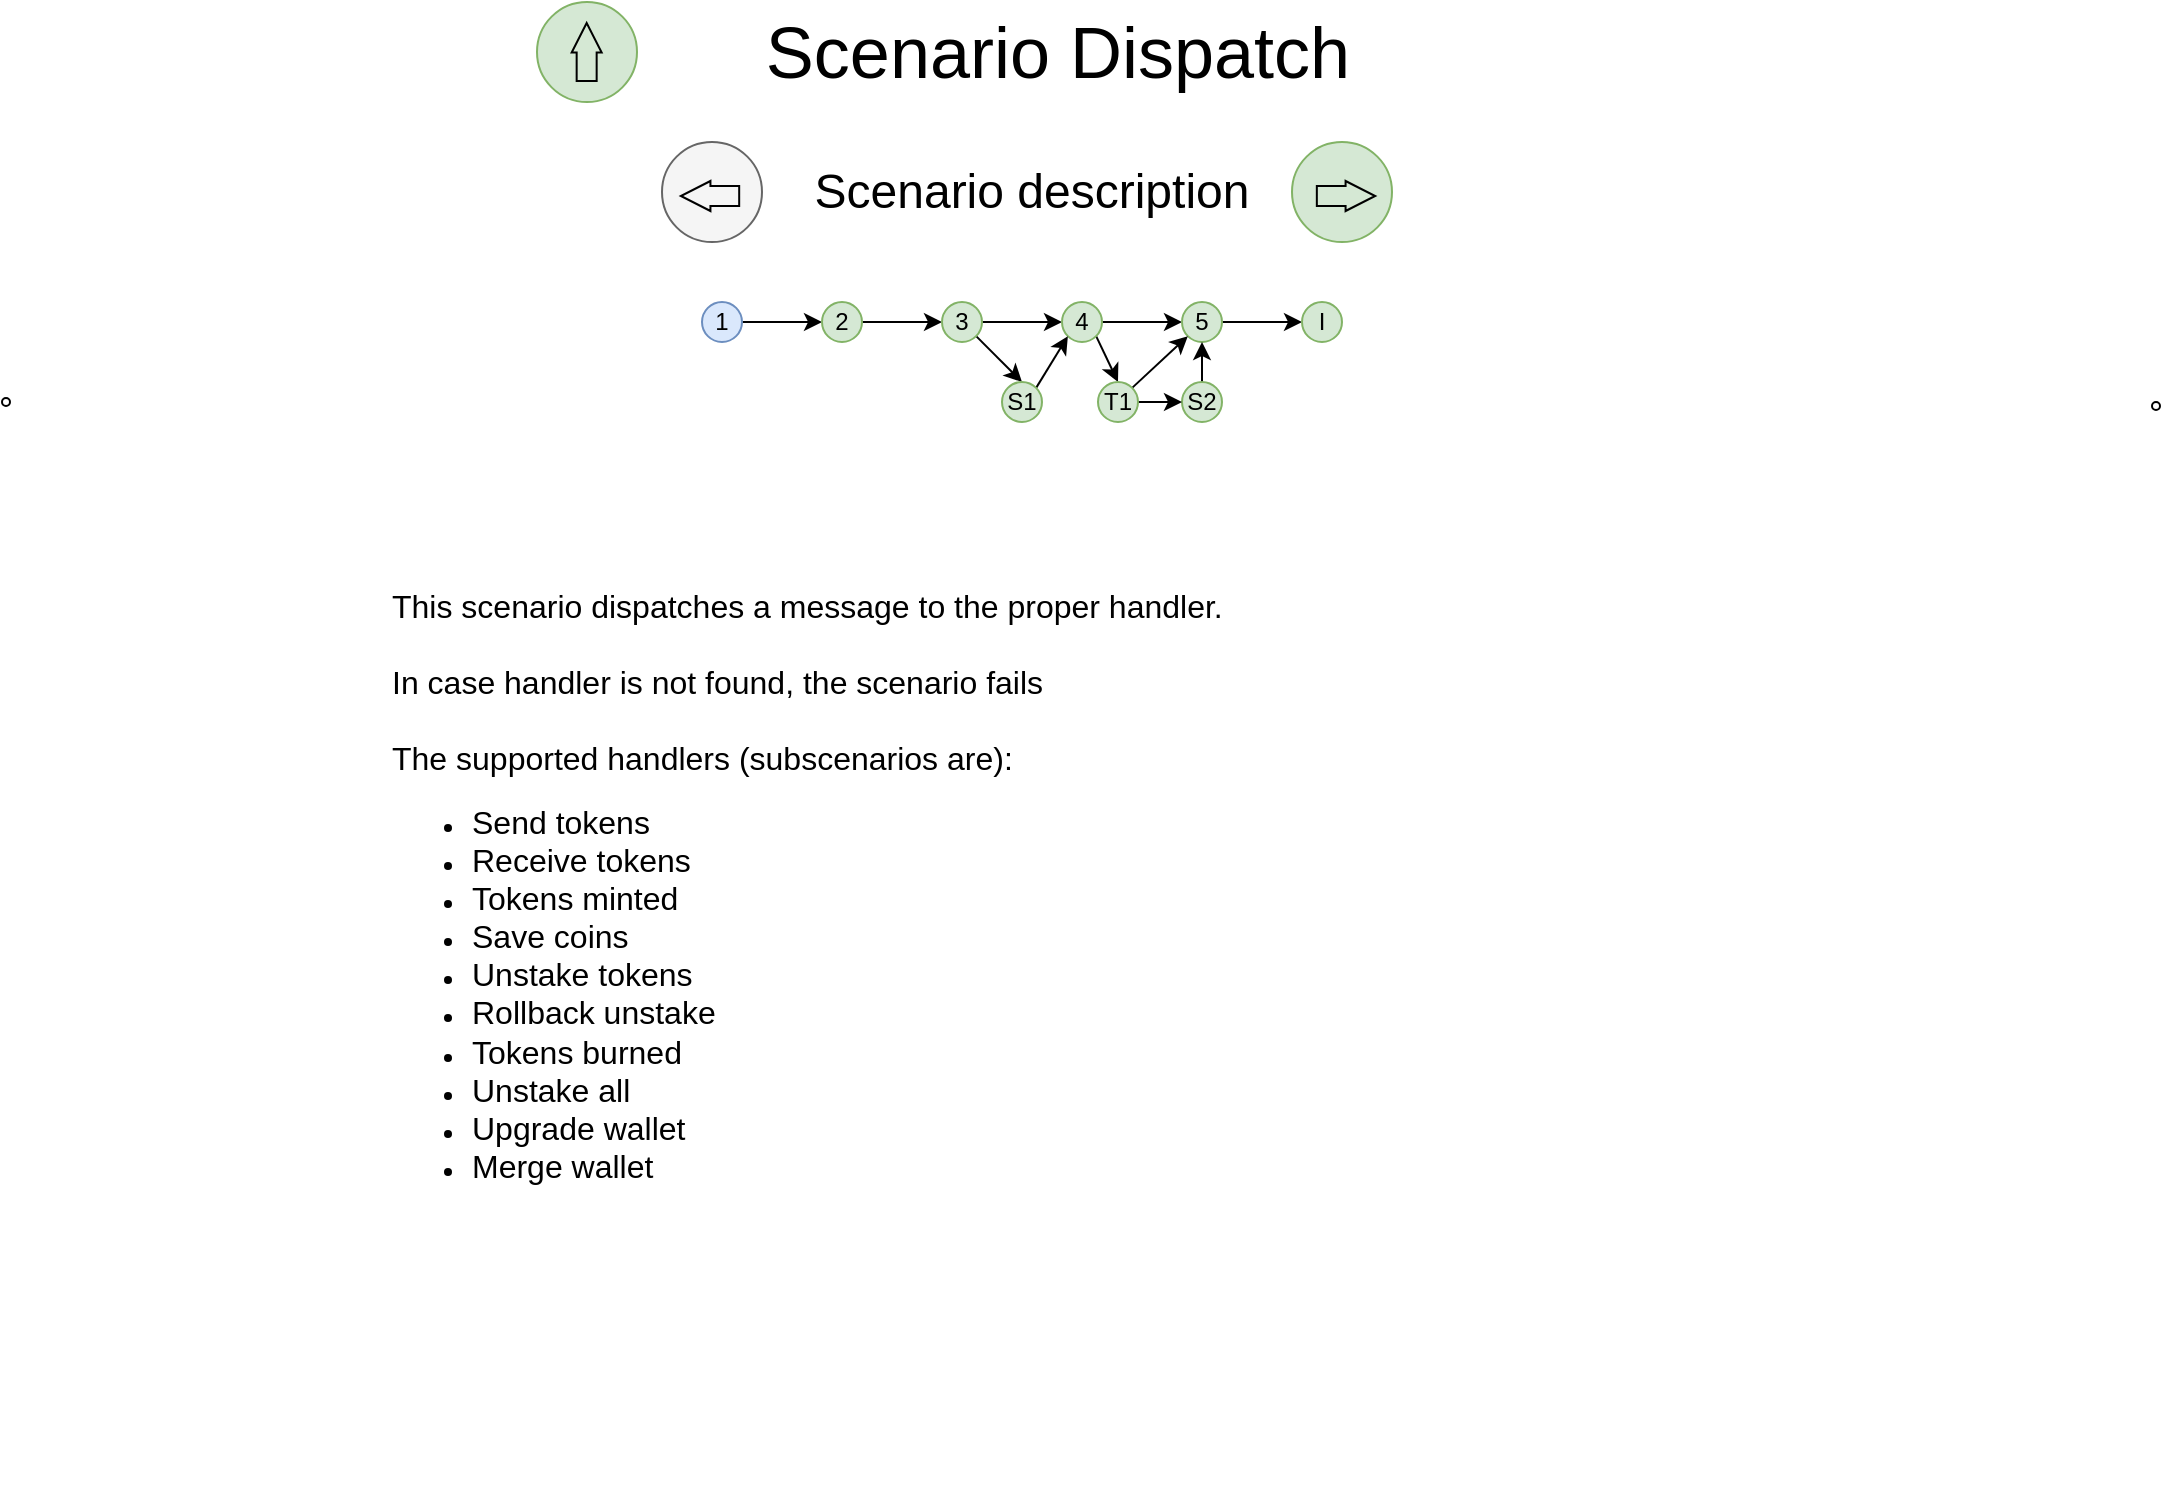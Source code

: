 <mxfile version="24.4.0" type="device" pages="9">
  <diagram name="1" id="3gOTRgeiZwrZgq-XQjOY">
    <mxGraphModel dx="994" dy="731" grid="1" gridSize="10" guides="1" tooltips="1" connect="1" arrows="1" fold="1" page="1" pageScale="1" pageWidth="1100" pageHeight="850" math="0" shadow="0">
      <root>
        <mxCell id="0" />
        <mxCell id="1" parent="0" />
        <mxCell id="XkhXt6ORZBwNm6yU_Rda-1" value="Scenario Dispatch" style="text;html=1;strokeColor=none;fillColor=none;align=center;verticalAlign=middle;whiteSpace=wrap;rounded=0;fontSize=36;" parent="1" vertex="1">
          <mxGeometry x="312.5" y="40" width="450" height="30" as="geometry" />
        </mxCell>
        <mxCell id="XkhXt6ORZBwNm6yU_Rda-5" value="Scenario description" style="text;html=1;strokeColor=none;fillColor=none;align=center;verticalAlign=middle;whiteSpace=wrap;rounded=0;fontSize=24;" parent="1" vertex="1">
          <mxGeometry x="365" y="110" width="320" height="30" as="geometry" />
        </mxCell>
        <mxCell id="XkhXt6ORZBwNm6yU_Rda-7" value="&lt;h1&gt;&lt;span style=&quot;font-size: 16px; font-weight: 400;&quot;&gt;This scenario dispatches a message to the proper handler.&lt;/span&gt;&lt;/h1&gt;&lt;div&gt;&lt;span style=&quot;font-size: 16px; font-weight: 400;&quot;&gt;In case handler is not found, the scenario fails&lt;/span&gt;&lt;/div&gt;&lt;div&gt;&lt;span style=&quot;font-size: 16px; font-weight: 400;&quot;&gt;&lt;br&gt;&lt;/span&gt;&lt;/div&gt;&lt;div&gt;&lt;span style=&quot;font-size: 16px; font-weight: 400;&quot;&gt;The supported handlers (subscenarios are):&lt;/span&gt;&lt;/div&gt;&lt;div&gt;&lt;ul&gt;&lt;li&gt;&lt;span style=&quot;font-size: 16px; font-weight: 400;&quot;&gt;Send tokens&lt;/span&gt;&lt;/li&gt;&lt;li&gt;&lt;span style=&quot;font-size: 16px; font-weight: 400;&quot;&gt;Receive tokens&lt;/span&gt;&lt;/li&gt;&lt;li&gt;&lt;span style=&quot;font-size: 16px; font-weight: 400;&quot;&gt;Tokens minted&lt;/span&gt;&lt;/li&gt;&lt;li&gt;&lt;span style=&quot;font-size: 16px; font-weight: 400;&quot;&gt;Save coins&lt;/span&gt;&lt;/li&gt;&lt;li&gt;&lt;span style=&quot;font-size: 16px; font-weight: 400;&quot;&gt;Unstake tokens&lt;/span&gt;&lt;/li&gt;&lt;li&gt;&lt;span style=&quot;font-size: 16px; font-weight: 400;&quot;&gt;Rollback unstake&lt;/span&gt;&lt;/li&gt;&lt;li&gt;&lt;span style=&quot;font-size: 16px; font-weight: 400;&quot;&gt;Tokens burned&lt;/span&gt;&lt;/li&gt;&lt;li&gt;&lt;span style=&quot;font-size: 16px; font-weight: 400;&quot;&gt;Unstake all&lt;/span&gt;&lt;/li&gt;&lt;li&gt;&lt;span style=&quot;font-size: 16px; font-weight: 400;&quot;&gt;Upgrade wallet&lt;/span&gt;&lt;/li&gt;&lt;li&gt;&lt;span style=&quot;font-size: 16px; font-weight: 400;&quot;&gt;Merge wallet&lt;/span&gt;&lt;/li&gt;&lt;/ul&gt;&lt;/div&gt;" style="text;html=1;strokeColor=none;fillColor=none;spacing=5;spacingTop=-20;whiteSpace=wrap;overflow=hidden;rounded=0;" parent="1" vertex="1">
          <mxGeometry x="200" y="310" width="660" height="470" as="geometry" />
        </mxCell>
        <UserObject label="" link="./BaseScenario.html" id="nd33Kom6LJXQzviqK_45-1">
          <mxCell style="ellipse;whiteSpace=wrap;html=1;aspect=fixed;fillColor=#d5e8d4;strokeColor=#82b366;" parent="1" vertex="1">
            <mxGeometry x="277.5" y="30" width="50" height="50" as="geometry" />
          </mxCell>
        </UserObject>
        <UserObject label="" link="./BaseScenario.html" id="nd33Kom6LJXQzviqK_45-2">
          <mxCell style="shape=flexArrow;endArrow=classic;html=1;rounded=0;endWidth=4;endSize=4.6;" parent="1" edge="1">
            <mxGeometry width="50" height="50" relative="1" as="geometry">
              <mxPoint x="302.33" y="70" as="sourcePoint" />
              <mxPoint x="302.33" y="40" as="targetPoint" />
            </mxGeometry>
          </mxCell>
        </UserObject>
        <mxCell id="HUAGcy9cVboC-eIIkm0R-6" style="edgeStyle=orthogonalEdgeStyle;rounded=0;orthogonalLoop=1;jettySize=auto;html=1;exitX=1;exitY=0.5;exitDx=0;exitDy=0;entryX=0;entryY=0.5;entryDx=0;entryDy=0;" parent="1" source="nd33Kom6LJXQzviqK_45-3" target="nd33Kom6LJXQzviqK_45-4" edge="1">
          <mxGeometry relative="1" as="geometry" />
        </mxCell>
        <mxCell id="nd33Kom6LJXQzviqK_45-3" value="1" style="ellipse;whiteSpace=wrap;html=1;aspect=fixed;fillColor=#dae8fc;strokeColor=#6c8ebf;" parent="1" vertex="1">
          <mxGeometry x="360" y="180" width="20" height="20" as="geometry" />
        </mxCell>
        <mxCell id="HUAGcy9cVboC-eIIkm0R-7" style="edgeStyle=orthogonalEdgeStyle;rounded=0;orthogonalLoop=1;jettySize=auto;html=1;exitX=1;exitY=0.5;exitDx=0;exitDy=0;entryX=0;entryY=0.5;entryDx=0;entryDy=0;" parent="1" source="nd33Kom6LJXQzviqK_45-4" target="nd33Kom6LJXQzviqK_45-5" edge="1">
          <mxGeometry relative="1" as="geometry" />
        </mxCell>
        <UserObject label="2" link="data:page/id,HOMqbK51VmRLCm19x1Nw" id="nd33Kom6LJXQzviqK_45-4">
          <mxCell style="ellipse;whiteSpace=wrap;html=1;aspect=fixed;fillColor=#d5e8d4;strokeColor=#82b366;" parent="1" vertex="1">
            <mxGeometry x="420" y="180" width="20" height="20" as="geometry" />
          </mxCell>
        </UserObject>
        <mxCell id="HUAGcy9cVboC-eIIkm0R-8" style="edgeStyle=orthogonalEdgeStyle;rounded=0;orthogonalLoop=1;jettySize=auto;html=1;entryX=0;entryY=0.5;entryDx=0;entryDy=0;" parent="1" source="nd33Kom6LJXQzviqK_45-5" target="nd33Kom6LJXQzviqK_45-6" edge="1">
          <mxGeometry relative="1" as="geometry" />
        </mxCell>
        <mxCell id="HUAGcy9cVboC-eIIkm0R-11" style="rounded=0;orthogonalLoop=1;jettySize=auto;html=1;exitX=1;exitY=1;exitDx=0;exitDy=0;entryX=0.5;entryY=0;entryDx=0;entryDy=0;" parent="1" source="nd33Kom6LJXQzviqK_45-5" target="HUAGcy9cVboC-eIIkm0R-3" edge="1">
          <mxGeometry relative="1" as="geometry" />
        </mxCell>
        <UserObject label="3" link="data:page/id,TSF0jeNE_sNj7Yi36eiF" id="nd33Kom6LJXQzviqK_45-5">
          <mxCell style="ellipse;whiteSpace=wrap;html=1;aspect=fixed;fillColor=#d5e8d4;strokeColor=#82b366;" parent="1" vertex="1">
            <mxGeometry x="480" y="180" width="20" height="20" as="geometry" />
          </mxCell>
        </UserObject>
        <mxCell id="HUAGcy9cVboC-eIIkm0R-9" style="edgeStyle=orthogonalEdgeStyle;rounded=0;orthogonalLoop=1;jettySize=auto;html=1;exitX=1;exitY=0.5;exitDx=0;exitDy=0;entryX=0;entryY=0.5;entryDx=0;entryDy=0;" parent="1" source="nd33Kom6LJXQzviqK_45-6" target="HUAGcy9cVboC-eIIkm0R-1" edge="1">
          <mxGeometry relative="1" as="geometry" />
        </mxCell>
        <mxCell id="HUAGcy9cVboC-eIIkm0R-13" style="rounded=0;orthogonalLoop=1;jettySize=auto;html=1;exitX=1;exitY=1;exitDx=0;exitDy=0;entryX=0.5;entryY=0;entryDx=0;entryDy=0;" parent="1" source="nd33Kom6LJXQzviqK_45-6" target="HUAGcy9cVboC-eIIkm0R-5" edge="1">
          <mxGeometry relative="1" as="geometry" />
        </mxCell>
        <UserObject label="4" link="data:page/id,M0PFeYh-DXWQnRFdKz0Y" id="nd33Kom6LJXQzviqK_45-6">
          <mxCell style="ellipse;whiteSpace=wrap;html=1;aspect=fixed;fillColor=#d5e8d4;strokeColor=#82b366;" parent="1" vertex="1">
            <mxGeometry x="540" y="180" width="20" height="20" as="geometry" />
          </mxCell>
        </UserObject>
        <mxCell id="HUAGcy9cVboC-eIIkm0R-10" style="edgeStyle=orthogonalEdgeStyle;rounded=0;orthogonalLoop=1;jettySize=auto;html=1;exitX=1;exitY=0.5;exitDx=0;exitDy=0;entryX=0;entryY=0.5;entryDx=0;entryDy=0;" parent="1" source="HUAGcy9cVboC-eIIkm0R-1" target="HUAGcy9cVboC-eIIkm0R-2" edge="1">
          <mxGeometry relative="1" as="geometry" />
        </mxCell>
        <UserObject label="5" link="data:page/id,Y5B1WkDeQFZ4UK6oZjhO" id="HUAGcy9cVboC-eIIkm0R-1">
          <mxCell style="ellipse;whiteSpace=wrap;html=1;aspect=fixed;fillColor=#d5e8d4;strokeColor=#82b366;" parent="1" vertex="1">
            <mxGeometry x="600" y="180" width="20" height="20" as="geometry" />
          </mxCell>
        </UserObject>
        <UserObject label="I" link="data:page/id,S1bIpW9pWT5yYSV2KL6C" id="HUAGcy9cVboC-eIIkm0R-2">
          <mxCell style="ellipse;whiteSpace=wrap;html=1;aspect=fixed;fillColor=#d5e8d4;strokeColor=#82b366;" parent="1" vertex="1">
            <mxGeometry x="660" y="180" width="20" height="20" as="geometry" />
          </mxCell>
        </UserObject>
        <mxCell id="HUAGcy9cVboC-eIIkm0R-12" style="rounded=0;orthogonalLoop=1;jettySize=auto;html=1;exitX=1;exitY=0;exitDx=0;exitDy=0;entryX=0;entryY=1;entryDx=0;entryDy=0;" parent="1" source="HUAGcy9cVboC-eIIkm0R-3" target="nd33Kom6LJXQzviqK_45-6" edge="1">
          <mxGeometry relative="1" as="geometry" />
        </mxCell>
        <UserObject label="S1" link="data:page/id,-JPnqK7kVruUAOabXjC0" id="HUAGcy9cVboC-eIIkm0R-3">
          <mxCell style="ellipse;whiteSpace=wrap;html=1;aspect=fixed;fillColor=#d5e8d4;strokeColor=#82b366;" parent="1" vertex="1">
            <mxGeometry x="510" y="220" width="20" height="20" as="geometry" />
          </mxCell>
        </UserObject>
        <mxCell id="HUAGcy9cVboC-eIIkm0R-16" style="edgeStyle=orthogonalEdgeStyle;rounded=0;orthogonalLoop=1;jettySize=auto;html=1;exitX=0.5;exitY=0;exitDx=0;exitDy=0;entryX=0.5;entryY=1;entryDx=0;entryDy=0;" parent="1" source="HUAGcy9cVboC-eIIkm0R-4" target="HUAGcy9cVboC-eIIkm0R-1" edge="1">
          <mxGeometry relative="1" as="geometry" />
        </mxCell>
        <UserObject label="S2" link="data:page/id,jAk-pJTvUaYThIdQby1w" id="HUAGcy9cVboC-eIIkm0R-4">
          <mxCell style="ellipse;whiteSpace=wrap;html=1;aspect=fixed;fillColor=#d5e8d4;strokeColor=#82b366;" parent="1" vertex="1">
            <mxGeometry x="600" y="220" width="20" height="20" as="geometry" />
          </mxCell>
        </UserObject>
        <mxCell id="HUAGcy9cVboC-eIIkm0R-14" style="rounded=0;orthogonalLoop=1;jettySize=auto;html=1;exitX=1;exitY=0;exitDx=0;exitDy=0;entryX=0;entryY=1;entryDx=0;entryDy=0;" parent="1" source="HUAGcy9cVboC-eIIkm0R-5" target="HUAGcy9cVboC-eIIkm0R-1" edge="1">
          <mxGeometry relative="1" as="geometry" />
        </mxCell>
        <mxCell id="HUAGcy9cVboC-eIIkm0R-15" style="edgeStyle=orthogonalEdgeStyle;rounded=0;orthogonalLoop=1;jettySize=auto;html=1;exitX=1;exitY=0.5;exitDx=0;exitDy=0;entryX=0;entryY=0.5;entryDx=0;entryDy=0;" parent="1" source="HUAGcy9cVboC-eIIkm0R-5" target="HUAGcy9cVboC-eIIkm0R-4" edge="1">
          <mxGeometry relative="1" as="geometry" />
        </mxCell>
        <UserObject label="T1" link="data:page/id,C11qGNApYIC4MWzOsMO5" id="HUAGcy9cVboC-eIIkm0R-5">
          <mxCell style="ellipse;whiteSpace=wrap;html=1;aspect=fixed;fillColor=#d5e8d4;strokeColor=#82b366;" parent="1" vertex="1">
            <mxGeometry x="558" y="220" width="20" height="20" as="geometry" />
          </mxCell>
        </UserObject>
        <UserObject label="" link="data:page/id,HOMqbK51VmRLCm19x1Nw" id="HUAGcy9cVboC-eIIkm0R-17">
          <mxCell style="ellipse;whiteSpace=wrap;html=1;aspect=fixed;fillColor=#d5e8d4;strokeColor=#82b366;" parent="1" vertex="1">
            <mxGeometry x="655" y="100" width="50" height="50" as="geometry" />
          </mxCell>
        </UserObject>
        <UserObject label="" link="data:page/id,HOMqbK51VmRLCm19x1Nw" id="HUAGcy9cVboC-eIIkm0R-18">
          <mxCell style="shape=flexArrow;endArrow=classic;html=1;rounded=0;endWidth=4;endSize=4.6;" parent="1" edge="1">
            <mxGeometry width="50" height="50" relative="1" as="geometry">
              <mxPoint x="666.92" y="127" as="sourcePoint" />
              <mxPoint x="697.09" y="127" as="targetPoint" />
            </mxGeometry>
          </mxCell>
        </UserObject>
        <mxCell id="HUAGcy9cVboC-eIIkm0R-19" value="" style="ellipse;whiteSpace=wrap;html=1;aspect=fixed;fillColor=#f5f5f5;strokeColor=#666666;fontColor=#333333;" parent="1" vertex="1">
          <mxGeometry x="340" y="100" width="50" height="50" as="geometry" />
        </mxCell>
        <mxCell id="HUAGcy9cVboC-eIIkm0R-20" value="" style="shape=flexArrow;endArrow=classic;html=1;rounded=0;endWidth=4;endSize=4.6;" parent="1" edge="1">
          <mxGeometry width="50" height="50" relative="1" as="geometry">
            <mxPoint x="379.09" y="127" as="sourcePoint" />
            <mxPoint x="348.92" y="127" as="targetPoint" />
          </mxGeometry>
        </mxCell>
        <mxCell id="7H81k-FFL7LYC_oU1gXG-1" value="" style="ellipse;whiteSpace=wrap;html=1;aspect=fixed;" parent="1" vertex="1">
          <mxGeometry x="1085" y="230" width="4" height="4" as="geometry" />
        </mxCell>
        <mxCell id="Ba1l8u9uV3l1bOYy7cbT-1" value="" style="ellipse;whiteSpace=wrap;html=1;aspect=fixed;" parent="1" vertex="1">
          <mxGeometry x="10" y="228" width="4" height="4" as="geometry" />
        </mxCell>
      </root>
    </mxGraphModel>
  </diagram>
  <diagram name="2" id="HOMqbK51VmRLCm19x1Nw">
    <mxGraphModel dx="994" dy="731" grid="1" gridSize="10" guides="1" tooltips="1" connect="1" arrows="1" fold="1" page="1" pageScale="1" pageWidth="1100" pageHeight="850" math="0" shadow="0">
      <root>
        <mxCell id="rwyhTBoabJYi16Hv4Wrg-0" />
        <mxCell id="rwyhTBoabJYi16Hv4Wrg-1" parent="rwyhTBoabJYi16Hv4Wrg-0" />
        <mxCell id="pRPTIwaN4fcdAIS-kO91-0" value="" style="group" parent="rwyhTBoabJYi16Hv4Wrg-1" vertex="1" connectable="0">
          <mxGeometry x="750" y="210" width="340" height="600" as="geometry" />
        </mxCell>
        <mxCell id="HcPSs8RHWuQIDoJ-hTFC-0" value="" style="rounded=0;whiteSpace=wrap;html=1;dashed=1;" parent="pRPTIwaN4fcdAIS-kO91-0" vertex="1">
          <mxGeometry y="70" width="250" height="570" as="geometry" />
        </mxCell>
        <mxCell id="HcPSs8RHWuQIDoJ-hTFC-1" value="&lt;b&gt;Output&lt;/b&gt;" style="text;html=1;strokeColor=none;fillColor=none;align=left;verticalAlign=middle;whiteSpace=wrap;rounded=0;" parent="pRPTIwaN4fcdAIS-kO91-0" vertex="1">
          <mxGeometry y="40" width="60" height="30" as="geometry" />
        </mxCell>
        <mxCell id="HcPSs8RHWuQIDoJ-hTFC-2" value="out" style="ellipse;whiteSpace=wrap;html=1;" parent="pRPTIwaN4fcdAIS-kO91-0" vertex="1">
          <mxGeometry x="290" y="140" width="50" height="430" as="geometry" />
        </mxCell>
        <mxCell id="odEB1VvXbuWODfOTsnqa-1" style="edgeStyle=orthogonalEdgeStyle;rounded=0;orthogonalLoop=1;jettySize=auto;html=1;exitX=1;exitY=0.5;exitDx=0;exitDy=0;entryX=0;entryY=0.5;entryDx=0;entryDy=0;" edge="1" parent="pRPTIwaN4fcdAIS-kO91-0" source="odEB1VvXbuWODfOTsnqa-0" target="HcPSs8RHWuQIDoJ-hTFC-2">
          <mxGeometry relative="1" as="geometry" />
        </mxCell>
        <mxCell id="odEB1VvXbuWODfOTsnqa-0" value="Handled message" style="rounded=0;whiteSpace=wrap;html=1;" vertex="1" parent="pRPTIwaN4fcdAIS-kO91-0">
          <mxGeometry x="65" y="325" width="120" height="60" as="geometry" />
        </mxCell>
        <mxCell id="iTZLuwhZmiXLGnBnyku0-1" value="Output" style="text;html=1;strokeColor=none;fillColor=none;align=center;verticalAlign=middle;whiteSpace=wrap;rounded=0;fontSize=24;" parent="rwyhTBoabJYi16Hv4Wrg-1" vertex="1">
          <mxGeometry x="365" y="110" width="320" height="30" as="geometry" />
        </mxCell>
        <mxCell id="iTZLuwhZmiXLGnBnyku0-4" style="edgeStyle=orthogonalEdgeStyle;rounded=0;orthogonalLoop=1;jettySize=auto;html=1;exitX=1;exitY=0.5;exitDx=0;exitDy=0;entryX=0;entryY=0.5;entryDx=0;entryDy=0;" parent="rwyhTBoabJYi16Hv4Wrg-1" source="iTZLuwhZmiXLGnBnyku0-5" target="iTZLuwhZmiXLGnBnyku0-7" edge="1">
          <mxGeometry relative="1" as="geometry" />
        </mxCell>
        <UserObject label="1" link="data:page/id,3gOTRgeiZwrZgq-XQjOY" id="iTZLuwhZmiXLGnBnyku0-5">
          <mxCell style="ellipse;whiteSpace=wrap;html=1;aspect=fixed;fillColor=#d5e8d4;strokeColor=#82b366;" parent="rwyhTBoabJYi16Hv4Wrg-1" vertex="1">
            <mxGeometry x="360" y="180" width="20" height="20" as="geometry" />
          </mxCell>
        </UserObject>
        <mxCell id="iTZLuwhZmiXLGnBnyku0-6" style="edgeStyle=orthogonalEdgeStyle;rounded=0;orthogonalLoop=1;jettySize=auto;html=1;exitX=1;exitY=0.5;exitDx=0;exitDy=0;entryX=0;entryY=0.5;entryDx=0;entryDy=0;" parent="rwyhTBoabJYi16Hv4Wrg-1" source="iTZLuwhZmiXLGnBnyku0-7" target="iTZLuwhZmiXLGnBnyku0-10" edge="1">
          <mxGeometry relative="1" as="geometry" />
        </mxCell>
        <UserObject label="2" id="iTZLuwhZmiXLGnBnyku0-7">
          <mxCell style="ellipse;whiteSpace=wrap;html=1;aspect=fixed;fillColor=#dae8fc;strokeColor=#6c8ebf;" parent="rwyhTBoabJYi16Hv4Wrg-1" vertex="1">
            <mxGeometry x="420" y="180" width="20" height="20" as="geometry" />
          </mxCell>
        </UserObject>
        <mxCell id="iTZLuwhZmiXLGnBnyku0-8" style="edgeStyle=orthogonalEdgeStyle;rounded=0;orthogonalLoop=1;jettySize=auto;html=1;entryX=0;entryY=0.5;entryDx=0;entryDy=0;" parent="rwyhTBoabJYi16Hv4Wrg-1" source="iTZLuwhZmiXLGnBnyku0-10" target="iTZLuwhZmiXLGnBnyku0-13" edge="1">
          <mxGeometry relative="1" as="geometry" />
        </mxCell>
        <mxCell id="iTZLuwhZmiXLGnBnyku0-9" style="rounded=0;orthogonalLoop=1;jettySize=auto;html=1;exitX=1;exitY=1;exitDx=0;exitDy=0;entryX=0.5;entryY=0;entryDx=0;entryDy=0;" parent="rwyhTBoabJYi16Hv4Wrg-1" source="iTZLuwhZmiXLGnBnyku0-10" target="iTZLuwhZmiXLGnBnyku0-18" edge="1">
          <mxGeometry relative="1" as="geometry" />
        </mxCell>
        <UserObject label="3" link="data:page/id,TSF0jeNE_sNj7Yi36eiF" id="iTZLuwhZmiXLGnBnyku0-10">
          <mxCell style="ellipse;whiteSpace=wrap;html=1;aspect=fixed;fillColor=#d5e8d4;strokeColor=#82b366;" parent="rwyhTBoabJYi16Hv4Wrg-1" vertex="1">
            <mxGeometry x="480" y="180" width="20" height="20" as="geometry" />
          </mxCell>
        </UserObject>
        <mxCell id="iTZLuwhZmiXLGnBnyku0-11" style="edgeStyle=orthogonalEdgeStyle;rounded=0;orthogonalLoop=1;jettySize=auto;html=1;exitX=1;exitY=0.5;exitDx=0;exitDy=0;entryX=0;entryY=0.5;entryDx=0;entryDy=0;" parent="rwyhTBoabJYi16Hv4Wrg-1" source="iTZLuwhZmiXLGnBnyku0-13" target="iTZLuwhZmiXLGnBnyku0-15" edge="1">
          <mxGeometry relative="1" as="geometry" />
        </mxCell>
        <mxCell id="iTZLuwhZmiXLGnBnyku0-12" style="rounded=0;orthogonalLoop=1;jettySize=auto;html=1;exitX=1;exitY=1;exitDx=0;exitDy=0;entryX=0.5;entryY=0;entryDx=0;entryDy=0;" parent="rwyhTBoabJYi16Hv4Wrg-1" source="iTZLuwhZmiXLGnBnyku0-13" target="iTZLuwhZmiXLGnBnyku0-23" edge="1">
          <mxGeometry relative="1" as="geometry" />
        </mxCell>
        <UserObject label="4" link="data:page/id,M0PFeYh-DXWQnRFdKz0Y" id="iTZLuwhZmiXLGnBnyku0-13">
          <mxCell style="ellipse;whiteSpace=wrap;html=1;aspect=fixed;fillColor=#d5e8d4;strokeColor=#82b366;" parent="rwyhTBoabJYi16Hv4Wrg-1" vertex="1">
            <mxGeometry x="540" y="180" width="20" height="20" as="geometry" />
          </mxCell>
        </UserObject>
        <mxCell id="iTZLuwhZmiXLGnBnyku0-14" style="edgeStyle=orthogonalEdgeStyle;rounded=0;orthogonalLoop=1;jettySize=auto;html=1;exitX=1;exitY=0.5;exitDx=0;exitDy=0;entryX=0;entryY=0.5;entryDx=0;entryDy=0;" parent="rwyhTBoabJYi16Hv4Wrg-1" source="iTZLuwhZmiXLGnBnyku0-15" target="iTZLuwhZmiXLGnBnyku0-16" edge="1">
          <mxGeometry relative="1" as="geometry" />
        </mxCell>
        <UserObject label="5" link="data:page/id,Y5B1WkDeQFZ4UK6oZjhO" id="iTZLuwhZmiXLGnBnyku0-15">
          <mxCell style="ellipse;whiteSpace=wrap;html=1;aspect=fixed;fillColor=#d5e8d4;strokeColor=#82b366;" parent="rwyhTBoabJYi16Hv4Wrg-1" vertex="1">
            <mxGeometry x="600" y="180" width="20" height="20" as="geometry" />
          </mxCell>
        </UserObject>
        <UserObject label="I" link="data:page/id,S1bIpW9pWT5yYSV2KL6C" id="iTZLuwhZmiXLGnBnyku0-16">
          <mxCell style="ellipse;whiteSpace=wrap;html=1;aspect=fixed;fillColor=#d5e8d4;strokeColor=#82b366;" parent="rwyhTBoabJYi16Hv4Wrg-1" vertex="1">
            <mxGeometry x="660" y="180" width="20" height="20" as="geometry" />
          </mxCell>
        </UserObject>
        <mxCell id="iTZLuwhZmiXLGnBnyku0-17" style="rounded=0;orthogonalLoop=1;jettySize=auto;html=1;exitX=1;exitY=0;exitDx=0;exitDy=0;entryX=0;entryY=1;entryDx=0;entryDy=0;" parent="rwyhTBoabJYi16Hv4Wrg-1" source="iTZLuwhZmiXLGnBnyku0-18" target="iTZLuwhZmiXLGnBnyku0-13" edge="1">
          <mxGeometry relative="1" as="geometry" />
        </mxCell>
        <UserObject label="S1" link="data:page/id,-JPnqK7kVruUAOabXjC0" id="iTZLuwhZmiXLGnBnyku0-18">
          <mxCell style="ellipse;whiteSpace=wrap;html=1;aspect=fixed;fillColor=#d5e8d4;strokeColor=#82b366;" parent="rwyhTBoabJYi16Hv4Wrg-1" vertex="1">
            <mxGeometry x="510" y="220" width="20" height="20" as="geometry" />
          </mxCell>
        </UserObject>
        <mxCell id="iTZLuwhZmiXLGnBnyku0-19" style="edgeStyle=orthogonalEdgeStyle;rounded=0;orthogonalLoop=1;jettySize=auto;html=1;exitX=0.5;exitY=0;exitDx=0;exitDy=0;entryX=0.5;entryY=1;entryDx=0;entryDy=0;" parent="rwyhTBoabJYi16Hv4Wrg-1" source="iTZLuwhZmiXLGnBnyku0-20" target="iTZLuwhZmiXLGnBnyku0-15" edge="1">
          <mxGeometry relative="1" as="geometry" />
        </mxCell>
        <UserObject label="S2" link="data:page/id,jAk-pJTvUaYThIdQby1w" id="iTZLuwhZmiXLGnBnyku0-20">
          <mxCell style="ellipse;whiteSpace=wrap;html=1;aspect=fixed;fillColor=#d5e8d4;strokeColor=#82b366;" parent="rwyhTBoabJYi16Hv4Wrg-1" vertex="1">
            <mxGeometry x="600" y="220" width="20" height="20" as="geometry" />
          </mxCell>
        </UserObject>
        <mxCell id="iTZLuwhZmiXLGnBnyku0-21" style="rounded=0;orthogonalLoop=1;jettySize=auto;html=1;exitX=1;exitY=0;exitDx=0;exitDy=0;entryX=0;entryY=1;entryDx=0;entryDy=0;" parent="rwyhTBoabJYi16Hv4Wrg-1" source="iTZLuwhZmiXLGnBnyku0-23" target="iTZLuwhZmiXLGnBnyku0-15" edge="1">
          <mxGeometry relative="1" as="geometry" />
        </mxCell>
        <mxCell id="iTZLuwhZmiXLGnBnyku0-22" style="edgeStyle=orthogonalEdgeStyle;rounded=0;orthogonalLoop=1;jettySize=auto;html=1;exitX=1;exitY=0.5;exitDx=0;exitDy=0;entryX=0;entryY=0.5;entryDx=0;entryDy=0;" parent="rwyhTBoabJYi16Hv4Wrg-1" source="iTZLuwhZmiXLGnBnyku0-23" target="iTZLuwhZmiXLGnBnyku0-20" edge="1">
          <mxGeometry relative="1" as="geometry" />
        </mxCell>
        <UserObject label="T1" link="data:page/id,C11qGNApYIC4MWzOsMO5" id="iTZLuwhZmiXLGnBnyku0-23">
          <mxCell style="ellipse;whiteSpace=wrap;html=1;aspect=fixed;fillColor=#d5e8d4;strokeColor=#82b366;" parent="rwyhTBoabJYi16Hv4Wrg-1" vertex="1">
            <mxGeometry x="558" y="220" width="20" height="20" as="geometry" />
          </mxCell>
        </UserObject>
        <UserObject label="" link="data:page/id,TSF0jeNE_sNj7Yi36eiF" id="iTZLuwhZmiXLGnBnyku0-24">
          <mxCell style="ellipse;whiteSpace=wrap;html=1;aspect=fixed;fillColor=#d5e8d4;strokeColor=#82b366;" parent="rwyhTBoabJYi16Hv4Wrg-1" vertex="1">
            <mxGeometry x="655" y="100" width="50" height="50" as="geometry" />
          </mxCell>
        </UserObject>
        <UserObject label="" link="data:page/id,TSF0jeNE_sNj7Yi36eiF" id="iTZLuwhZmiXLGnBnyku0-25">
          <mxCell style="shape=flexArrow;endArrow=classic;html=1;rounded=0;endWidth=4;endSize=4.6;" parent="rwyhTBoabJYi16Hv4Wrg-1" edge="1">
            <mxGeometry width="50" height="50" relative="1" as="geometry">
              <mxPoint x="666.92" y="127" as="sourcePoint" />
              <mxPoint x="697.09" y="127" as="targetPoint" />
            </mxGeometry>
          </mxCell>
        </UserObject>
        <UserObject label="" link="data:page/id,3gOTRgeiZwrZgq-XQjOY" id="iTZLuwhZmiXLGnBnyku0-26">
          <mxCell style="ellipse;whiteSpace=wrap;html=1;aspect=fixed;fillColor=#d5e8d4;strokeColor=#82b366;" parent="rwyhTBoabJYi16Hv4Wrg-1" vertex="1">
            <mxGeometry x="340" y="100" width="50" height="50" as="geometry" />
          </mxCell>
        </UserObject>
        <UserObject label="" link="data:page/id,3gOTRgeiZwrZgq-XQjOY" id="iTZLuwhZmiXLGnBnyku0-27">
          <mxCell style="shape=flexArrow;endArrow=classic;html=1;rounded=0;endWidth=4;endSize=4.6;" parent="rwyhTBoabJYi16Hv4Wrg-1" edge="1">
            <mxGeometry width="50" height="50" relative="1" as="geometry">
              <mxPoint x="379.09" y="127" as="sourcePoint" />
              <mxPoint x="348.92" y="127" as="targetPoint" />
            </mxGeometry>
          </mxCell>
        </UserObject>
        <mxCell id="Bd3I5N45W_pkvHIKRj13-0" value="" style="group" parent="rwyhTBoabJYi16Hv4Wrg-1" vertex="1" connectable="0">
          <mxGeometry x="80" y="250" width="250" height="600" as="geometry" />
        </mxCell>
        <mxCell id="Bd3I5N45W_pkvHIKRj13-1" value="" style="rounded=0;whiteSpace=wrap;html=1;dashed=1;" parent="Bd3I5N45W_pkvHIKRj13-0" vertex="1">
          <mxGeometry y="30" width="250" height="570" as="geometry" />
        </mxCell>
        <mxCell id="Bd3I5N45W_pkvHIKRj13-2" value="&lt;b&gt;Input&lt;/b&gt;" style="text;html=1;strokeColor=none;fillColor=none;align=left;verticalAlign=middle;whiteSpace=wrap;rounded=0;" parent="Bd3I5N45W_pkvHIKRj13-0" vertex="1">
          <mxGeometry width="60" height="30" as="geometry" />
        </mxCell>
        <mxCell id="2fuFcUQy5LkpnFMVbLfs-0" value="" style="group" parent="rwyhTBoabJYi16Hv4Wrg-1" vertex="1" connectable="0">
          <mxGeometry x="346" y="250" width="390" height="600" as="geometry" />
        </mxCell>
        <mxCell id="2fuFcUQy5LkpnFMVbLfs-1" value="" style="rounded=0;whiteSpace=wrap;html=1;dashed=1;" parent="2fuFcUQy5LkpnFMVbLfs-0" vertex="1">
          <mxGeometry y="30" width="390" height="570" as="geometry" />
        </mxCell>
        <mxCell id="2fuFcUQy5LkpnFMVbLfs-2" value="&lt;b&gt;Body&lt;/b&gt;" style="text;html=1;strokeColor=none;fillColor=none;align=left;verticalAlign=middle;whiteSpace=wrap;rounded=0;" parent="2fuFcUQy5LkpnFMVbLfs-0" vertex="1">
          <mxGeometry width="60" height="30" as="geometry" />
        </mxCell>
        <mxCell id="_CcwnI7fbMwWavrLRDOZ-0" value="" style="ellipse;whiteSpace=wrap;html=1;aspect=fixed;" parent="rwyhTBoabJYi16Hv4Wrg-1" vertex="1">
          <mxGeometry x="10" y="228" width="4" height="4" as="geometry" />
        </mxCell>
        <mxCell id="gMd-wx6kpYFkWtRB1gjg-0" value="Scenario Dispatch" style="text;html=1;strokeColor=none;fillColor=none;align=center;verticalAlign=middle;whiteSpace=wrap;rounded=0;fontSize=36;" vertex="1" parent="rwyhTBoabJYi16Hv4Wrg-1">
          <mxGeometry x="312.5" y="40" width="450" height="30" as="geometry" />
        </mxCell>
        <UserObject label="" link="./BaseScenario.html" id="gMd-wx6kpYFkWtRB1gjg-1">
          <mxCell style="ellipse;whiteSpace=wrap;html=1;aspect=fixed;fillColor=#d5e8d4;strokeColor=#82b366;" vertex="1" parent="rwyhTBoabJYi16Hv4Wrg-1">
            <mxGeometry x="277.5" y="30" width="50" height="50" as="geometry" />
          </mxCell>
        </UserObject>
        <UserObject label="" link="./BaseScenario.html" id="gMd-wx6kpYFkWtRB1gjg-2">
          <mxCell style="shape=flexArrow;endArrow=classic;html=1;rounded=0;endWidth=4;endSize=4.6;" edge="1" parent="rwyhTBoabJYi16Hv4Wrg-1">
            <mxGeometry width="50" height="50" relative="1" as="geometry">
              <mxPoint x="302.33" y="70" as="sourcePoint" />
              <mxPoint x="302.33" y="40" as="targetPoint" />
            </mxGeometry>
          </mxCell>
        </UserObject>
      </root>
    </mxGraphModel>
  </diagram>
  <diagram name="3" id="TSF0jeNE_sNj7Yi36eiF">
    <mxGraphModel dx="994" dy="731" grid="1" gridSize="10" guides="1" tooltips="1" connect="1" arrows="1" fold="1" page="1" pageScale="1" pageWidth="1100" pageHeight="850" math="0" shadow="0">
      <root>
        <mxCell id="F9mEu_ceBOvW8sl32f-Z-0" />
        <mxCell id="F9mEu_ceBOvW8sl32f-Z-1" parent="F9mEu_ceBOvW8sl32f-Z-0" />
        <mxCell id="f_0iYCS7FFkeYnlUpW0v-0" value="" style="group" parent="F9mEu_ceBOvW8sl32f-Z-1" vertex="1" connectable="0">
          <mxGeometry x="750" y="210" width="340" height="600" as="geometry" />
        </mxCell>
        <mxCell id="f_0iYCS7FFkeYnlUpW0v-1" value="" style="rounded=0;whiteSpace=wrap;html=1;dashed=1;" parent="f_0iYCS7FFkeYnlUpW0v-0" vertex="1">
          <mxGeometry y="70" width="250" height="570" as="geometry" />
        </mxCell>
        <mxCell id="f_0iYCS7FFkeYnlUpW0v-2" value="&lt;b&gt;Output&lt;/b&gt;" style="text;html=1;strokeColor=none;fillColor=none;align=left;verticalAlign=middle;whiteSpace=wrap;rounded=0;" parent="f_0iYCS7FFkeYnlUpW0v-0" vertex="1">
          <mxGeometry y="40" width="60" height="30" as="geometry" />
        </mxCell>
        <mxCell id="f_0iYCS7FFkeYnlUpW0v-3" value="out" style="ellipse;whiteSpace=wrap;html=1;" parent="f_0iYCS7FFkeYnlUpW0v-0" vertex="1">
          <mxGeometry x="290" y="140" width="50" height="430" as="geometry" />
        </mxCell>
        <mxCell id="f_0iYCS7FFkeYnlUpW0v-5" value="Input" style="text;html=1;strokeColor=none;fillColor=none;align=center;verticalAlign=middle;whiteSpace=wrap;rounded=0;fontSize=24;" parent="F9mEu_ceBOvW8sl32f-Z-1" vertex="1">
          <mxGeometry x="365" y="110" width="320" height="30" as="geometry" />
        </mxCell>
        <mxCell id="f_0iYCS7FFkeYnlUpW0v-8" style="edgeStyle=orthogonalEdgeStyle;rounded=0;orthogonalLoop=1;jettySize=auto;html=1;exitX=1;exitY=0.5;exitDx=0;exitDy=0;entryX=0;entryY=0.5;entryDx=0;entryDy=0;" parent="F9mEu_ceBOvW8sl32f-Z-1" source="f_0iYCS7FFkeYnlUpW0v-9" target="f_0iYCS7FFkeYnlUpW0v-11" edge="1">
          <mxGeometry relative="1" as="geometry" />
        </mxCell>
        <UserObject label="1" link="data:page/id,3gOTRgeiZwrZgq-XQjOY" id="f_0iYCS7FFkeYnlUpW0v-9">
          <mxCell style="ellipse;whiteSpace=wrap;html=1;aspect=fixed;fillColor=#d5e8d4;strokeColor=#82b366;" parent="F9mEu_ceBOvW8sl32f-Z-1" vertex="1">
            <mxGeometry x="360" y="180" width="20" height="20" as="geometry" />
          </mxCell>
        </UserObject>
        <mxCell id="f_0iYCS7FFkeYnlUpW0v-10" style="edgeStyle=orthogonalEdgeStyle;rounded=0;orthogonalLoop=1;jettySize=auto;html=1;exitX=1;exitY=0.5;exitDx=0;exitDy=0;entryX=0;entryY=0.5;entryDx=0;entryDy=0;" parent="F9mEu_ceBOvW8sl32f-Z-1" source="f_0iYCS7FFkeYnlUpW0v-11" target="f_0iYCS7FFkeYnlUpW0v-14" edge="1">
          <mxGeometry relative="1" as="geometry" />
        </mxCell>
        <UserObject label="2" link="data:page/id,HOMqbK51VmRLCm19x1Nw" id="f_0iYCS7FFkeYnlUpW0v-11">
          <mxCell style="ellipse;whiteSpace=wrap;html=1;aspect=fixed;fillColor=#d5e8d4;strokeColor=#82b366;" parent="F9mEu_ceBOvW8sl32f-Z-1" vertex="1">
            <mxGeometry x="420" y="180" width="20" height="20" as="geometry" />
          </mxCell>
        </UserObject>
        <mxCell id="f_0iYCS7FFkeYnlUpW0v-12" style="edgeStyle=orthogonalEdgeStyle;rounded=0;orthogonalLoop=1;jettySize=auto;html=1;entryX=0;entryY=0.5;entryDx=0;entryDy=0;" parent="F9mEu_ceBOvW8sl32f-Z-1" source="f_0iYCS7FFkeYnlUpW0v-14" target="f_0iYCS7FFkeYnlUpW0v-17" edge="1">
          <mxGeometry relative="1" as="geometry" />
        </mxCell>
        <mxCell id="f_0iYCS7FFkeYnlUpW0v-13" style="rounded=0;orthogonalLoop=1;jettySize=auto;html=1;exitX=1;exitY=1;exitDx=0;exitDy=0;entryX=0.5;entryY=0;entryDx=0;entryDy=0;" parent="F9mEu_ceBOvW8sl32f-Z-1" source="f_0iYCS7FFkeYnlUpW0v-14" target="f_0iYCS7FFkeYnlUpW0v-22" edge="1">
          <mxGeometry relative="1" as="geometry" />
        </mxCell>
        <UserObject label="3" id="f_0iYCS7FFkeYnlUpW0v-14">
          <mxCell style="ellipse;whiteSpace=wrap;html=1;aspect=fixed;fillColor=#dae8fc;strokeColor=#6c8ebf;" parent="F9mEu_ceBOvW8sl32f-Z-1" vertex="1">
            <mxGeometry x="480" y="180" width="20" height="20" as="geometry" />
          </mxCell>
        </UserObject>
        <mxCell id="f_0iYCS7FFkeYnlUpW0v-15" style="edgeStyle=orthogonalEdgeStyle;rounded=0;orthogonalLoop=1;jettySize=auto;html=1;exitX=1;exitY=0.5;exitDx=0;exitDy=0;entryX=0;entryY=0.5;entryDx=0;entryDy=0;" parent="F9mEu_ceBOvW8sl32f-Z-1" source="f_0iYCS7FFkeYnlUpW0v-17" target="f_0iYCS7FFkeYnlUpW0v-19" edge="1">
          <mxGeometry relative="1" as="geometry" />
        </mxCell>
        <mxCell id="f_0iYCS7FFkeYnlUpW0v-16" style="rounded=0;orthogonalLoop=1;jettySize=auto;html=1;exitX=1;exitY=1;exitDx=0;exitDy=0;entryX=0.5;entryY=0;entryDx=0;entryDy=0;" parent="F9mEu_ceBOvW8sl32f-Z-1" source="f_0iYCS7FFkeYnlUpW0v-17" target="f_0iYCS7FFkeYnlUpW0v-27" edge="1">
          <mxGeometry relative="1" as="geometry" />
        </mxCell>
        <UserObject label="4" link="data:page/id,M0PFeYh-DXWQnRFdKz0Y" id="f_0iYCS7FFkeYnlUpW0v-17">
          <mxCell style="ellipse;whiteSpace=wrap;html=1;aspect=fixed;fillColor=#d5e8d4;strokeColor=#82b366;" parent="F9mEu_ceBOvW8sl32f-Z-1" vertex="1">
            <mxGeometry x="540" y="180" width="20" height="20" as="geometry" />
          </mxCell>
        </UserObject>
        <mxCell id="f_0iYCS7FFkeYnlUpW0v-18" style="edgeStyle=orthogonalEdgeStyle;rounded=0;orthogonalLoop=1;jettySize=auto;html=1;exitX=1;exitY=0.5;exitDx=0;exitDy=0;entryX=0;entryY=0.5;entryDx=0;entryDy=0;" parent="F9mEu_ceBOvW8sl32f-Z-1" source="f_0iYCS7FFkeYnlUpW0v-19" target="f_0iYCS7FFkeYnlUpW0v-20" edge="1">
          <mxGeometry relative="1" as="geometry" />
        </mxCell>
        <UserObject label="5" link="data:page/id,Y5B1WkDeQFZ4UK6oZjhO" id="f_0iYCS7FFkeYnlUpW0v-19">
          <mxCell style="ellipse;whiteSpace=wrap;html=1;aspect=fixed;fillColor=#d5e8d4;strokeColor=#82b366;" parent="F9mEu_ceBOvW8sl32f-Z-1" vertex="1">
            <mxGeometry x="600" y="180" width="20" height="20" as="geometry" />
          </mxCell>
        </UserObject>
        <UserObject label="I" link="data:page/id,S1bIpW9pWT5yYSV2KL6C" id="f_0iYCS7FFkeYnlUpW0v-20">
          <mxCell style="ellipse;whiteSpace=wrap;html=1;aspect=fixed;fillColor=#d5e8d4;strokeColor=#82b366;" parent="F9mEu_ceBOvW8sl32f-Z-1" vertex="1">
            <mxGeometry x="660" y="180" width="20" height="20" as="geometry" />
          </mxCell>
        </UserObject>
        <mxCell id="f_0iYCS7FFkeYnlUpW0v-21" style="rounded=0;orthogonalLoop=1;jettySize=auto;html=1;exitX=1;exitY=0;exitDx=0;exitDy=0;entryX=0;entryY=1;entryDx=0;entryDy=0;" parent="F9mEu_ceBOvW8sl32f-Z-1" source="f_0iYCS7FFkeYnlUpW0v-22" target="f_0iYCS7FFkeYnlUpW0v-17" edge="1">
          <mxGeometry relative="1" as="geometry" />
        </mxCell>
        <UserObject label="S1" link="data:page/id,-JPnqK7kVruUAOabXjC0" id="f_0iYCS7FFkeYnlUpW0v-22">
          <mxCell style="ellipse;whiteSpace=wrap;html=1;aspect=fixed;fillColor=#d5e8d4;strokeColor=#82b366;" parent="F9mEu_ceBOvW8sl32f-Z-1" vertex="1">
            <mxGeometry x="510" y="220" width="20" height="20" as="geometry" />
          </mxCell>
        </UserObject>
        <mxCell id="f_0iYCS7FFkeYnlUpW0v-23" style="edgeStyle=orthogonalEdgeStyle;rounded=0;orthogonalLoop=1;jettySize=auto;html=1;exitX=0.5;exitY=0;exitDx=0;exitDy=0;entryX=0.5;entryY=1;entryDx=0;entryDy=0;" parent="F9mEu_ceBOvW8sl32f-Z-1" source="f_0iYCS7FFkeYnlUpW0v-24" target="f_0iYCS7FFkeYnlUpW0v-19" edge="1">
          <mxGeometry relative="1" as="geometry" />
        </mxCell>
        <UserObject label="S2" link="data:page/id,jAk-pJTvUaYThIdQby1w" id="f_0iYCS7FFkeYnlUpW0v-24">
          <mxCell style="ellipse;whiteSpace=wrap;html=1;aspect=fixed;fillColor=#d5e8d4;strokeColor=#82b366;" parent="F9mEu_ceBOvW8sl32f-Z-1" vertex="1">
            <mxGeometry x="600" y="220" width="20" height="20" as="geometry" />
          </mxCell>
        </UserObject>
        <mxCell id="f_0iYCS7FFkeYnlUpW0v-25" style="rounded=0;orthogonalLoop=1;jettySize=auto;html=1;exitX=1;exitY=0;exitDx=0;exitDy=0;entryX=0;entryY=1;entryDx=0;entryDy=0;" parent="F9mEu_ceBOvW8sl32f-Z-1" source="f_0iYCS7FFkeYnlUpW0v-27" target="f_0iYCS7FFkeYnlUpW0v-19" edge="1">
          <mxGeometry relative="1" as="geometry" />
        </mxCell>
        <mxCell id="f_0iYCS7FFkeYnlUpW0v-26" style="edgeStyle=orthogonalEdgeStyle;rounded=0;orthogonalLoop=1;jettySize=auto;html=1;exitX=1;exitY=0.5;exitDx=0;exitDy=0;entryX=0;entryY=0.5;entryDx=0;entryDy=0;" parent="F9mEu_ceBOvW8sl32f-Z-1" source="f_0iYCS7FFkeYnlUpW0v-27" target="f_0iYCS7FFkeYnlUpW0v-24" edge="1">
          <mxGeometry relative="1" as="geometry" />
        </mxCell>
        <UserObject label="T1" link="data:page/id,C11qGNApYIC4MWzOsMO5" id="f_0iYCS7FFkeYnlUpW0v-27">
          <mxCell style="ellipse;whiteSpace=wrap;html=1;aspect=fixed;fillColor=#d5e8d4;strokeColor=#82b366;" parent="F9mEu_ceBOvW8sl32f-Z-1" vertex="1">
            <mxGeometry x="558" y="220" width="20" height="20" as="geometry" />
          </mxCell>
        </UserObject>
        <UserObject label="" link="data:page/id,M0PFeYh-DXWQnRFdKz0Y" id="f_0iYCS7FFkeYnlUpW0v-28">
          <mxCell style="ellipse;whiteSpace=wrap;html=1;aspect=fixed;fillColor=#d5e8d4;strokeColor=#82b366;" parent="F9mEu_ceBOvW8sl32f-Z-1" vertex="1">
            <mxGeometry x="655" y="100" width="50" height="50" as="geometry" />
          </mxCell>
        </UserObject>
        <UserObject label="" link="data:page/id,M0PFeYh-DXWQnRFdKz0Y" id="f_0iYCS7FFkeYnlUpW0v-29">
          <mxCell style="shape=flexArrow;endArrow=classic;html=1;rounded=0;endWidth=4;endSize=4.6;" parent="F9mEu_ceBOvW8sl32f-Z-1" edge="1">
            <mxGeometry width="50" height="50" relative="1" as="geometry">
              <mxPoint x="666.92" y="127" as="sourcePoint" />
              <mxPoint x="697.09" y="127" as="targetPoint" />
            </mxGeometry>
          </mxCell>
        </UserObject>
        <UserObject label="" link="data:page/id,HOMqbK51VmRLCm19x1Nw" id="f_0iYCS7FFkeYnlUpW0v-30">
          <mxCell style="ellipse;whiteSpace=wrap;html=1;aspect=fixed;fillColor=#d5e8d4;strokeColor=#82b366;" parent="F9mEu_ceBOvW8sl32f-Z-1" vertex="1">
            <mxGeometry x="340" y="100" width="50" height="50" as="geometry" />
          </mxCell>
        </UserObject>
        <UserObject label="" link="data:page/id,HOMqbK51VmRLCm19x1Nw" id="f_0iYCS7FFkeYnlUpW0v-31">
          <mxCell style="shape=flexArrow;endArrow=classic;html=1;rounded=0;endWidth=4;endSize=4.6;" parent="F9mEu_ceBOvW8sl32f-Z-1" edge="1">
            <mxGeometry width="50" height="50" relative="1" as="geometry">
              <mxPoint x="379.09" y="127" as="sourcePoint" />
              <mxPoint x="348.92" y="127" as="targetPoint" />
            </mxGeometry>
          </mxCell>
        </UserObject>
        <mxCell id="f_0iYCS7FFkeYnlUpW0v-32" value="" style="group" parent="F9mEu_ceBOvW8sl32f-Z-1" vertex="1" connectable="0">
          <mxGeometry x="80" y="250" width="250" height="600" as="geometry" />
        </mxCell>
        <mxCell id="f_0iYCS7FFkeYnlUpW0v-33" value="" style="rounded=0;whiteSpace=wrap;html=1;dashed=1;" parent="f_0iYCS7FFkeYnlUpW0v-32" vertex="1">
          <mxGeometry y="30" width="250" height="570" as="geometry" />
        </mxCell>
        <mxCell id="f_0iYCS7FFkeYnlUpW0v-34" value="&lt;b&gt;Input&lt;/b&gt;" style="text;html=1;strokeColor=none;fillColor=none;align=left;verticalAlign=middle;whiteSpace=wrap;rounded=0;" parent="f_0iYCS7FFkeYnlUpW0v-32" vertex="1">
          <mxGeometry width="60" height="30" as="geometry" />
        </mxCell>
        <mxCell id="GDNkp_MUOyaGfX7REuww-2" style="edgeStyle=orthogonalEdgeStyle;rounded=0;orthogonalLoop=1;jettySize=auto;html=1;exitX=1;exitY=0.5;exitDx=0;exitDy=0;" edge="1" parent="f_0iYCS7FFkeYnlUpW0v-32" source="GDNkp_MUOyaGfX7REuww-0">
          <mxGeometry relative="1" as="geometry">
            <mxPoint x="260" y="315" as="targetPoint" />
          </mxGeometry>
        </mxCell>
        <mxCell id="GDNkp_MUOyaGfX7REuww-0" value="autostart" style="triangle;whiteSpace=wrap;html=1;" vertex="1" parent="f_0iYCS7FFkeYnlUpW0v-32">
          <mxGeometry x="95" y="275" width="60" height="80" as="geometry" />
        </mxCell>
        <mxCell id="GDNkp_MUOyaGfX7REuww-1" value="Base" style="text;html=1;align=center;verticalAlign=middle;whiteSpace=wrap;rounded=0;" vertex="1" parent="f_0iYCS7FFkeYnlUpW0v-32">
          <mxGeometry x="80" y="355" width="60" height="30" as="geometry" />
        </mxCell>
        <mxCell id="GDNkp_MUOyaGfX7REuww-3" value="dispatch" style="text;html=1;align=center;verticalAlign=middle;whiteSpace=wrap;rounded=0;" vertex="1" parent="f_0iYCS7FFkeYnlUpW0v-32">
          <mxGeometry x="180" y="310" width="60" height="30" as="geometry" />
        </mxCell>
        <mxCell id="f_0iYCS7FFkeYnlUpW0v-35" value="" style="group" parent="F9mEu_ceBOvW8sl32f-Z-1" vertex="1" connectable="0">
          <mxGeometry x="346" y="250" width="390" height="600" as="geometry" />
        </mxCell>
        <mxCell id="f_0iYCS7FFkeYnlUpW0v-36" value="" style="rounded=0;whiteSpace=wrap;html=1;dashed=1;" parent="f_0iYCS7FFkeYnlUpW0v-35" vertex="1">
          <mxGeometry y="30" width="390" height="570" as="geometry" />
        </mxCell>
        <mxCell id="f_0iYCS7FFkeYnlUpW0v-37" value="&lt;b&gt;Body&lt;/b&gt;" style="text;html=1;strokeColor=none;fillColor=none;align=left;verticalAlign=middle;whiteSpace=wrap;rounded=0;" parent="f_0iYCS7FFkeYnlUpW0v-35" vertex="1">
          <mxGeometry width="60" height="30" as="geometry" />
        </mxCell>
        <mxCell id="RcnPvcQB6erdpCAYtV9t-0" value="" style="ellipse;whiteSpace=wrap;html=1;aspect=fixed;" parent="F9mEu_ceBOvW8sl32f-Z-1" vertex="1">
          <mxGeometry x="10" y="228" width="4" height="4" as="geometry" />
        </mxCell>
        <mxCell id="sdjjZBtmW7JqHPOq-zBe-0" value="Scenario Dispatch" style="text;html=1;strokeColor=none;fillColor=none;align=center;verticalAlign=middle;whiteSpace=wrap;rounded=0;fontSize=36;" vertex="1" parent="F9mEu_ceBOvW8sl32f-Z-1">
          <mxGeometry x="312.5" y="40" width="450" height="30" as="geometry" />
        </mxCell>
        <UserObject label="" link="./BaseScenario.html" id="sdjjZBtmW7JqHPOq-zBe-1">
          <mxCell style="ellipse;whiteSpace=wrap;html=1;aspect=fixed;fillColor=#d5e8d4;strokeColor=#82b366;" vertex="1" parent="F9mEu_ceBOvW8sl32f-Z-1">
            <mxGeometry x="277.5" y="30" width="50" height="50" as="geometry" />
          </mxCell>
        </UserObject>
        <UserObject label="" link="./BaseScenario.html" id="sdjjZBtmW7JqHPOq-zBe-2">
          <mxCell style="shape=flexArrow;endArrow=classic;html=1;rounded=0;endWidth=4;endSize=4.6;" edge="1" parent="F9mEu_ceBOvW8sl32f-Z-1">
            <mxGeometry width="50" height="50" relative="1" as="geometry">
              <mxPoint x="302.33" y="70" as="sourcePoint" />
              <mxPoint x="302.33" y="40" as="targetPoint" />
            </mxGeometry>
          </mxCell>
        </UserObject>
        <mxCell id="f3NnqUMBsnVVKlgp8Quu-0" style="edgeStyle=orthogonalEdgeStyle;rounded=0;orthogonalLoop=1;jettySize=auto;html=1;exitX=1;exitY=0.5;exitDx=0;exitDy=0;entryX=0;entryY=0.5;entryDx=0;entryDy=0;" edge="1" parent="F9mEu_ceBOvW8sl32f-Z-1" source="f3NnqUMBsnVVKlgp8Quu-1">
          <mxGeometry relative="1" as="geometry">
            <mxPoint x="1040" y="565" as="targetPoint" />
          </mxGeometry>
        </mxCell>
        <mxCell id="f3NnqUMBsnVVKlgp8Quu-1" value="Handled message" style="rounded=0;whiteSpace=wrap;html=1;" vertex="1" parent="F9mEu_ceBOvW8sl32f-Z-1">
          <mxGeometry x="815" y="535" width="120" height="60" as="geometry" />
        </mxCell>
      </root>
    </mxGraphModel>
  </diagram>
  <diagram name="S1" id="-JPnqK7kVruUAOabXjC0">
    <mxGraphModel dx="994" dy="731" grid="1" gridSize="10" guides="1" tooltips="1" connect="1" arrows="1" fold="1" page="1" pageScale="1" pageWidth="1100" pageHeight="850" math="0" shadow="0">
      <root>
        <mxCell id="dBpZEgSGn-gRJcHpYtVz-0" />
        <mxCell id="dBpZEgSGn-gRJcHpYtVz-1" parent="dBpZEgSGn-gRJcHpYtVz-0" />
        <mxCell id="Fu5E0UvSnjd-8VM2BRuG-0" style="edgeStyle=orthogonalEdgeStyle;rounded=0;orthogonalLoop=1;jettySize=auto;html=1;exitX=1;exitY=0.5;exitDx=0;exitDy=0;entryX=0;entryY=0.5;entryDx=0;entryDy=0;fillColor=#fff2cc;strokeColor=#d6b656;" parent="dBpZEgSGn-gRJcHpYtVz-1" source="Fu5E0UvSnjd-8VM2BRuG-1" target="Fu5E0UvSnjd-8VM2BRuG-3" edge="1">
          <mxGeometry relative="1" as="geometry" />
        </mxCell>
        <mxCell id="Fu5E0UvSnjd-8VM2BRuG-1" value="" style="shape=lineEllipse;perimeter=ellipsePerimeter;whiteSpace=wrap;html=1;backgroundOutline=1;fillColor=#fff2cc;strokeColor=#d6b656;" parent="dBpZEgSGn-gRJcHpYtVz-1" vertex="1">
          <mxGeometry x="355" y="345" width="80" height="80" as="geometry" />
        </mxCell>
        <mxCell id="Fu5E0UvSnjd-8VM2BRuG-2" value="Nothing" style="text;html=1;strokeColor=#d6b656;fillColor=#fff2cc;align=center;verticalAlign=middle;whiteSpace=wrap;rounded=0;" parent="dBpZEgSGn-gRJcHpYtVz-1" vertex="1">
          <mxGeometry x="365" y="355" width="60" height="30" as="geometry" />
        </mxCell>
        <mxCell id="Fu5E0UvSnjd-8VM2BRuG-3" value="" style="shape=lineEllipse;perimeter=ellipsePerimeter;whiteSpace=wrap;html=1;backgroundOutline=1;fillColor=#fff2cc;strokeColor=#d6b656;" parent="dBpZEgSGn-gRJcHpYtVz-1" vertex="1">
          <mxGeometry x="615" y="345" width="80" height="80" as="geometry" />
        </mxCell>
        <mxCell id="Fu5E0UvSnjd-8VM2BRuG-4" value="Handled" style="text;html=1;strokeColor=#d6b656;fillColor=#fff2cc;align=center;verticalAlign=middle;whiteSpace=wrap;rounded=0;" parent="dBpZEgSGn-gRJcHpYtVz-1" vertex="1">
          <mxGeometry x="625" y="355" width="60" height="30" as="geometry" />
        </mxCell>
        <mxCell id="0CzdcrmUjiFUkDlFj9Rp-1" value="" style="ellipse;whiteSpace=wrap;html=1;aspect=fixed;" parent="dBpZEgSGn-gRJcHpYtVz-1" vertex="1">
          <mxGeometry x="1085" y="230" width="4" height="4" as="geometry" />
        </mxCell>
        <mxCell id="ycy2EDq7vNdWMAnFqB9M-0" value="Raw states" style="text;html=1;strokeColor=none;fillColor=none;align=center;verticalAlign=middle;whiteSpace=wrap;rounded=0;fontSize=24;" parent="dBpZEgSGn-gRJcHpYtVz-1" vertex="1">
          <mxGeometry x="365" y="110" width="320" height="30" as="geometry" />
        </mxCell>
        <mxCell id="ycy2EDq7vNdWMAnFqB9M-1" style="edgeStyle=orthogonalEdgeStyle;rounded=0;orthogonalLoop=1;jettySize=auto;html=1;exitX=1;exitY=0.5;exitDx=0;exitDy=0;entryX=0;entryY=0.5;entryDx=0;entryDy=0;" parent="dBpZEgSGn-gRJcHpYtVz-1" source="ycy2EDq7vNdWMAnFqB9M-2" target="ycy2EDq7vNdWMAnFqB9M-4" edge="1">
          <mxGeometry relative="1" as="geometry" />
        </mxCell>
        <UserObject label="1" link="data:page/id,3gOTRgeiZwrZgq-XQjOY" id="ycy2EDq7vNdWMAnFqB9M-2">
          <mxCell style="ellipse;whiteSpace=wrap;html=1;aspect=fixed;fillColor=#d5e8d4;strokeColor=#82b366;" parent="dBpZEgSGn-gRJcHpYtVz-1" vertex="1">
            <mxGeometry x="361" y="180" width="20" height="20" as="geometry" />
          </mxCell>
        </UserObject>
        <mxCell id="ycy2EDq7vNdWMAnFqB9M-3" style="edgeStyle=orthogonalEdgeStyle;rounded=0;orthogonalLoop=1;jettySize=auto;html=1;exitX=1;exitY=0.5;exitDx=0;exitDy=0;entryX=0;entryY=0.5;entryDx=0;entryDy=0;" parent="dBpZEgSGn-gRJcHpYtVz-1" source="ycy2EDq7vNdWMAnFqB9M-4" target="ycy2EDq7vNdWMAnFqB9M-7" edge="1">
          <mxGeometry relative="1" as="geometry" />
        </mxCell>
        <UserObject label="2" link="data:page/id,HOMqbK51VmRLCm19x1Nw" id="ycy2EDq7vNdWMAnFqB9M-4">
          <mxCell style="ellipse;whiteSpace=wrap;html=1;aspect=fixed;fillColor=#d5e8d4;strokeColor=#82b366;" parent="dBpZEgSGn-gRJcHpYtVz-1" vertex="1">
            <mxGeometry x="421" y="180" width="20" height="20" as="geometry" />
          </mxCell>
        </UserObject>
        <mxCell id="ycy2EDq7vNdWMAnFqB9M-5" style="edgeStyle=orthogonalEdgeStyle;rounded=0;orthogonalLoop=1;jettySize=auto;html=1;entryX=0;entryY=0.5;entryDx=0;entryDy=0;" parent="dBpZEgSGn-gRJcHpYtVz-1" source="ycy2EDq7vNdWMAnFqB9M-7" target="ycy2EDq7vNdWMAnFqB9M-10" edge="1">
          <mxGeometry relative="1" as="geometry" />
        </mxCell>
        <mxCell id="ycy2EDq7vNdWMAnFqB9M-6" style="rounded=0;orthogonalLoop=1;jettySize=auto;html=1;exitX=1;exitY=1;exitDx=0;exitDy=0;entryX=0.5;entryY=0;entryDx=0;entryDy=0;" parent="dBpZEgSGn-gRJcHpYtVz-1" source="ycy2EDq7vNdWMAnFqB9M-7" target="ycy2EDq7vNdWMAnFqB9M-15" edge="1">
          <mxGeometry relative="1" as="geometry" />
        </mxCell>
        <UserObject label="3" link="data:page/id,TSF0jeNE_sNj7Yi36eiF" id="ycy2EDq7vNdWMAnFqB9M-7">
          <mxCell style="ellipse;whiteSpace=wrap;html=1;aspect=fixed;fillColor=#d5e8d4;strokeColor=#82b366;" parent="dBpZEgSGn-gRJcHpYtVz-1" vertex="1">
            <mxGeometry x="481" y="180" width="20" height="20" as="geometry" />
          </mxCell>
        </UserObject>
        <mxCell id="ycy2EDq7vNdWMAnFqB9M-8" style="edgeStyle=orthogonalEdgeStyle;rounded=0;orthogonalLoop=1;jettySize=auto;html=1;exitX=1;exitY=0.5;exitDx=0;exitDy=0;entryX=0;entryY=0.5;entryDx=0;entryDy=0;" parent="dBpZEgSGn-gRJcHpYtVz-1" source="ycy2EDq7vNdWMAnFqB9M-10" target="ycy2EDq7vNdWMAnFqB9M-12" edge="1">
          <mxGeometry relative="1" as="geometry" />
        </mxCell>
        <mxCell id="ycy2EDq7vNdWMAnFqB9M-9" style="rounded=0;orthogonalLoop=1;jettySize=auto;html=1;exitX=1;exitY=1;exitDx=0;exitDy=0;entryX=0.5;entryY=0;entryDx=0;entryDy=0;" parent="dBpZEgSGn-gRJcHpYtVz-1" source="ycy2EDq7vNdWMAnFqB9M-10" target="ycy2EDq7vNdWMAnFqB9M-20" edge="1">
          <mxGeometry relative="1" as="geometry" />
        </mxCell>
        <UserObject label="4" link="data:page/id,M0PFeYh-DXWQnRFdKz0Y" id="ycy2EDq7vNdWMAnFqB9M-10">
          <mxCell style="ellipse;whiteSpace=wrap;html=1;aspect=fixed;fillColor=#d5e8d4;strokeColor=#82b366;" parent="dBpZEgSGn-gRJcHpYtVz-1" vertex="1">
            <mxGeometry x="541" y="180" width="20" height="20" as="geometry" />
          </mxCell>
        </UserObject>
        <mxCell id="ycy2EDq7vNdWMAnFqB9M-11" style="edgeStyle=orthogonalEdgeStyle;rounded=0;orthogonalLoop=1;jettySize=auto;html=1;exitX=1;exitY=0.5;exitDx=0;exitDy=0;entryX=0;entryY=0.5;entryDx=0;entryDy=0;" parent="dBpZEgSGn-gRJcHpYtVz-1" source="ycy2EDq7vNdWMAnFqB9M-12" target="ycy2EDq7vNdWMAnFqB9M-13" edge="1">
          <mxGeometry relative="1" as="geometry" />
        </mxCell>
        <UserObject label="5" link="data:page/id,Y5B1WkDeQFZ4UK6oZjhO" id="ycy2EDq7vNdWMAnFqB9M-12">
          <mxCell style="ellipse;whiteSpace=wrap;html=1;aspect=fixed;fillColor=#d5e8d4;strokeColor=#82b366;" parent="dBpZEgSGn-gRJcHpYtVz-1" vertex="1">
            <mxGeometry x="601" y="180" width="20" height="20" as="geometry" />
          </mxCell>
        </UserObject>
        <UserObject label="I" link="data:page/id,S1bIpW9pWT5yYSV2KL6C" id="ycy2EDq7vNdWMAnFqB9M-13">
          <mxCell style="ellipse;whiteSpace=wrap;html=1;aspect=fixed;fillColor=#d5e8d4;strokeColor=#82b366;" parent="dBpZEgSGn-gRJcHpYtVz-1" vertex="1">
            <mxGeometry x="661" y="180" width="20" height="20" as="geometry" />
          </mxCell>
        </UserObject>
        <mxCell id="ycy2EDq7vNdWMAnFqB9M-14" style="rounded=0;orthogonalLoop=1;jettySize=auto;html=1;exitX=1;exitY=0;exitDx=0;exitDy=0;entryX=0;entryY=1;entryDx=0;entryDy=0;" parent="dBpZEgSGn-gRJcHpYtVz-1" source="ycy2EDq7vNdWMAnFqB9M-15" target="ycy2EDq7vNdWMAnFqB9M-10" edge="1">
          <mxGeometry relative="1" as="geometry" />
        </mxCell>
        <UserObject label="S1" id="ycy2EDq7vNdWMAnFqB9M-15">
          <mxCell style="ellipse;whiteSpace=wrap;html=1;aspect=fixed;fillColor=#dae8fc;strokeColor=#6c8ebf;" parent="dBpZEgSGn-gRJcHpYtVz-1" vertex="1">
            <mxGeometry x="511" y="220" width="20" height="20" as="geometry" />
          </mxCell>
        </UserObject>
        <mxCell id="ycy2EDq7vNdWMAnFqB9M-16" style="edgeStyle=orthogonalEdgeStyle;rounded=0;orthogonalLoop=1;jettySize=auto;html=1;exitX=0.5;exitY=0;exitDx=0;exitDy=0;entryX=0.5;entryY=1;entryDx=0;entryDy=0;" parent="dBpZEgSGn-gRJcHpYtVz-1" source="ycy2EDq7vNdWMAnFqB9M-17" target="ycy2EDq7vNdWMAnFqB9M-12" edge="1">
          <mxGeometry relative="1" as="geometry" />
        </mxCell>
        <UserObject label="S2" link="data:page/id,jAk-pJTvUaYThIdQby1w" id="ycy2EDq7vNdWMAnFqB9M-17">
          <mxCell style="ellipse;whiteSpace=wrap;html=1;aspect=fixed;fillColor=#d5e8d4;strokeColor=#82b366;" parent="dBpZEgSGn-gRJcHpYtVz-1" vertex="1">
            <mxGeometry x="601" y="220" width="20" height="20" as="geometry" />
          </mxCell>
        </UserObject>
        <mxCell id="ycy2EDq7vNdWMAnFqB9M-18" style="rounded=0;orthogonalLoop=1;jettySize=auto;html=1;exitX=1;exitY=0;exitDx=0;exitDy=0;entryX=0;entryY=1;entryDx=0;entryDy=0;" parent="dBpZEgSGn-gRJcHpYtVz-1" source="ycy2EDq7vNdWMAnFqB9M-20" target="ycy2EDq7vNdWMAnFqB9M-12" edge="1">
          <mxGeometry relative="1" as="geometry" />
        </mxCell>
        <mxCell id="ycy2EDq7vNdWMAnFqB9M-19" style="edgeStyle=orthogonalEdgeStyle;rounded=0;orthogonalLoop=1;jettySize=auto;html=1;exitX=1;exitY=0.5;exitDx=0;exitDy=0;entryX=0;entryY=0.5;entryDx=0;entryDy=0;" parent="dBpZEgSGn-gRJcHpYtVz-1" source="ycy2EDq7vNdWMAnFqB9M-20" target="ycy2EDq7vNdWMAnFqB9M-17" edge="1">
          <mxGeometry relative="1" as="geometry" />
        </mxCell>
        <UserObject label="T1" link="data:page/id,C11qGNApYIC4MWzOsMO5" id="ycy2EDq7vNdWMAnFqB9M-20">
          <mxCell style="ellipse;whiteSpace=wrap;html=1;aspect=fixed;fillColor=#d5e8d4;strokeColor=#82b366;" parent="dBpZEgSGn-gRJcHpYtVz-1" vertex="1">
            <mxGeometry x="559" y="220" width="20" height="20" as="geometry" />
          </mxCell>
        </UserObject>
        <UserObject label="" link="data:page/id,M0PFeYh-DXWQnRFdKz0Y" id="ycy2EDq7vNdWMAnFqB9M-21">
          <mxCell style="ellipse;whiteSpace=wrap;html=1;aspect=fixed;fillColor=#d5e8d4;strokeColor=#82b366;" parent="dBpZEgSGn-gRJcHpYtVz-1" vertex="1">
            <mxGeometry x="655" y="100" width="50" height="50" as="geometry" />
          </mxCell>
        </UserObject>
        <UserObject label="" link="data:page/id,M0PFeYh-DXWQnRFdKz0Y" id="ycy2EDq7vNdWMAnFqB9M-22">
          <mxCell style="shape=flexArrow;endArrow=classic;html=1;rounded=0;endWidth=4;endSize=4.6;" parent="dBpZEgSGn-gRJcHpYtVz-1" edge="1">
            <mxGeometry width="50" height="50" relative="1" as="geometry">
              <mxPoint x="666.92" y="127" as="sourcePoint" />
              <mxPoint x="697.09" y="127" as="targetPoint" />
            </mxGeometry>
          </mxCell>
        </UserObject>
        <UserObject label="" link="data:page/id,TSF0jeNE_sNj7Yi36eiF" id="ycy2EDq7vNdWMAnFqB9M-23">
          <mxCell style="ellipse;whiteSpace=wrap;html=1;aspect=fixed;fillColor=#d5e8d4;strokeColor=#82b366;" parent="dBpZEgSGn-gRJcHpYtVz-1" vertex="1">
            <mxGeometry x="340" y="100" width="50" height="50" as="geometry" />
          </mxCell>
        </UserObject>
        <UserObject label="" link="data:page/id,TSF0jeNE_sNj7Yi36eiF" id="ycy2EDq7vNdWMAnFqB9M-24">
          <mxCell style="shape=flexArrow;endArrow=classic;html=1;rounded=0;endWidth=4;endSize=4.6;" parent="dBpZEgSGn-gRJcHpYtVz-1" edge="1">
            <mxGeometry width="50" height="50" relative="1" as="geometry">
              <mxPoint x="379.09" y="127" as="sourcePoint" />
              <mxPoint x="348.92" y="127" as="targetPoint" />
            </mxGeometry>
          </mxCell>
        </UserObject>
        <mxCell id="RVWuHIQv_YIwwZ-pFOZ3-0" value="" style="ellipse;whiteSpace=wrap;html=1;aspect=fixed;" parent="dBpZEgSGn-gRJcHpYtVz-1" vertex="1">
          <mxGeometry x="10" y="228" width="4" height="4" as="geometry" />
        </mxCell>
        <mxCell id="7dEHb7mLQ_5x52AWRE6P-0" value="Scenario Dispatch" style="text;html=1;strokeColor=none;fillColor=none;align=center;verticalAlign=middle;whiteSpace=wrap;rounded=0;fontSize=36;" vertex="1" parent="dBpZEgSGn-gRJcHpYtVz-1">
          <mxGeometry x="312.5" y="40" width="450" height="30" as="geometry" />
        </mxCell>
        <UserObject label="" link="./BaseScenario.html" id="7dEHb7mLQ_5x52AWRE6P-1">
          <mxCell style="ellipse;whiteSpace=wrap;html=1;aspect=fixed;fillColor=#d5e8d4;strokeColor=#82b366;" vertex="1" parent="dBpZEgSGn-gRJcHpYtVz-1">
            <mxGeometry x="277.5" y="30" width="50" height="50" as="geometry" />
          </mxCell>
        </UserObject>
        <UserObject label="" link="./BaseScenario.html" id="7dEHb7mLQ_5x52AWRE6P-2">
          <mxCell style="shape=flexArrow;endArrow=classic;html=1;rounded=0;endWidth=4;endSize=4.6;" edge="1" parent="dBpZEgSGn-gRJcHpYtVz-1">
            <mxGeometry width="50" height="50" relative="1" as="geometry">
              <mxPoint x="302.33" y="70" as="sourcePoint" />
              <mxPoint x="302.33" y="40" as="targetPoint" />
            </mxGeometry>
          </mxCell>
        </UserObject>
      </root>
    </mxGraphModel>
  </diagram>
  <diagram name="4" id="M0PFeYh-DXWQnRFdKz0Y">
    <mxGraphModel dx="994" dy="731" grid="1" gridSize="10" guides="1" tooltips="1" connect="1" arrows="1" fold="1" page="1" pageScale="1" pageWidth="1100" pageHeight="850" math="0" shadow="0">
      <root>
        <mxCell id="fKGYZCWIb_z3kOCsk44L-0" />
        <mxCell id="fKGYZCWIb_z3kOCsk44L-1" parent="fKGYZCWIb_z3kOCsk44L-0" />
        <mxCell id="ZxapLbhsnTIVHqIm46iQ-0" value="" style="group" parent="fKGYZCWIb_z3kOCsk44L-1" vertex="1" connectable="0">
          <mxGeometry x="750" y="210" width="340" height="600" as="geometry" />
        </mxCell>
        <mxCell id="ZxapLbhsnTIVHqIm46iQ-1" value="" style="rounded=0;whiteSpace=wrap;html=1;dashed=1;" parent="ZxapLbhsnTIVHqIm46iQ-0" vertex="1">
          <mxGeometry y="70" width="250" height="570" as="geometry" />
        </mxCell>
        <mxCell id="ZxapLbhsnTIVHqIm46iQ-2" value="&lt;b&gt;Output&lt;/b&gt;" style="text;html=1;strokeColor=none;fillColor=none;align=left;verticalAlign=middle;whiteSpace=wrap;rounded=0;" parent="ZxapLbhsnTIVHqIm46iQ-0" vertex="1">
          <mxGeometry y="40" width="60" height="30" as="geometry" />
        </mxCell>
        <mxCell id="ZxapLbhsnTIVHqIm46iQ-3" value="out" style="ellipse;whiteSpace=wrap;html=1;" parent="ZxapLbhsnTIVHqIm46iQ-0" vertex="1">
          <mxGeometry x="290" y="140" width="50" height="430" as="geometry" />
        </mxCell>
        <mxCell id="ZxapLbhsnTIVHqIm46iQ-5" value="Body" style="text;html=1;strokeColor=none;fillColor=none;align=center;verticalAlign=middle;whiteSpace=wrap;rounded=0;fontSize=24;" parent="fKGYZCWIb_z3kOCsk44L-1" vertex="1">
          <mxGeometry x="365" y="110" width="320" height="30" as="geometry" />
        </mxCell>
        <mxCell id="ZxapLbhsnTIVHqIm46iQ-8" style="edgeStyle=orthogonalEdgeStyle;rounded=0;orthogonalLoop=1;jettySize=auto;html=1;exitX=1;exitY=0.5;exitDx=0;exitDy=0;entryX=0;entryY=0.5;entryDx=0;entryDy=0;" parent="fKGYZCWIb_z3kOCsk44L-1" source="ZxapLbhsnTIVHqIm46iQ-9" target="ZxapLbhsnTIVHqIm46iQ-11" edge="1">
          <mxGeometry relative="1" as="geometry" />
        </mxCell>
        <UserObject label="1" link="data:page/id,3gOTRgeiZwrZgq-XQjOY" id="ZxapLbhsnTIVHqIm46iQ-9">
          <mxCell style="ellipse;whiteSpace=wrap;html=1;aspect=fixed;fillColor=#d5e8d4;strokeColor=#82b366;" parent="fKGYZCWIb_z3kOCsk44L-1" vertex="1">
            <mxGeometry x="360" y="180" width="20" height="20" as="geometry" />
          </mxCell>
        </UserObject>
        <mxCell id="ZxapLbhsnTIVHqIm46iQ-10" style="edgeStyle=orthogonalEdgeStyle;rounded=0;orthogonalLoop=1;jettySize=auto;html=1;exitX=1;exitY=0.5;exitDx=0;exitDy=0;entryX=0;entryY=0.5;entryDx=0;entryDy=0;" parent="fKGYZCWIb_z3kOCsk44L-1" source="ZxapLbhsnTIVHqIm46iQ-11" target="ZxapLbhsnTIVHqIm46iQ-14" edge="1">
          <mxGeometry relative="1" as="geometry" />
        </mxCell>
        <UserObject label="2" link="data:page/id,HOMqbK51VmRLCm19x1Nw" id="ZxapLbhsnTIVHqIm46iQ-11">
          <mxCell style="ellipse;whiteSpace=wrap;html=1;aspect=fixed;fillColor=#d5e8d4;strokeColor=#82b366;" parent="fKGYZCWIb_z3kOCsk44L-1" vertex="1">
            <mxGeometry x="420" y="180" width="20" height="20" as="geometry" />
          </mxCell>
        </UserObject>
        <mxCell id="ZxapLbhsnTIVHqIm46iQ-12" style="edgeStyle=orthogonalEdgeStyle;rounded=0;orthogonalLoop=1;jettySize=auto;html=1;entryX=0;entryY=0.5;entryDx=0;entryDy=0;" parent="fKGYZCWIb_z3kOCsk44L-1" source="ZxapLbhsnTIVHqIm46iQ-14" target="ZxapLbhsnTIVHqIm46iQ-17" edge="1">
          <mxGeometry relative="1" as="geometry" />
        </mxCell>
        <mxCell id="ZxapLbhsnTIVHqIm46iQ-13" style="rounded=0;orthogonalLoop=1;jettySize=auto;html=1;exitX=1;exitY=1;exitDx=0;exitDy=0;entryX=0.5;entryY=0;entryDx=0;entryDy=0;" parent="fKGYZCWIb_z3kOCsk44L-1" source="ZxapLbhsnTIVHqIm46iQ-14" target="ZxapLbhsnTIVHqIm46iQ-22" edge="1">
          <mxGeometry relative="1" as="geometry" />
        </mxCell>
        <UserObject label="3" link="data:page/id,TSF0jeNE_sNj7Yi36eiF" id="ZxapLbhsnTIVHqIm46iQ-14">
          <mxCell style="ellipse;whiteSpace=wrap;html=1;aspect=fixed;fillColor=#d5e8d4;strokeColor=#82b366;" parent="fKGYZCWIb_z3kOCsk44L-1" vertex="1">
            <mxGeometry x="480" y="180" width="20" height="20" as="geometry" />
          </mxCell>
        </UserObject>
        <mxCell id="ZxapLbhsnTIVHqIm46iQ-15" style="edgeStyle=orthogonalEdgeStyle;rounded=0;orthogonalLoop=1;jettySize=auto;html=1;exitX=1;exitY=0.5;exitDx=0;exitDy=0;entryX=0;entryY=0.5;entryDx=0;entryDy=0;" parent="fKGYZCWIb_z3kOCsk44L-1" source="ZxapLbhsnTIVHqIm46iQ-17" target="ZxapLbhsnTIVHqIm46iQ-19" edge="1">
          <mxGeometry relative="1" as="geometry" />
        </mxCell>
        <mxCell id="ZxapLbhsnTIVHqIm46iQ-16" style="rounded=0;orthogonalLoop=1;jettySize=auto;html=1;exitX=1;exitY=1;exitDx=0;exitDy=0;entryX=0.5;entryY=0;entryDx=0;entryDy=0;" parent="fKGYZCWIb_z3kOCsk44L-1" source="ZxapLbhsnTIVHqIm46iQ-17" target="ZxapLbhsnTIVHqIm46iQ-27" edge="1">
          <mxGeometry relative="1" as="geometry" />
        </mxCell>
        <UserObject label="4" id="ZxapLbhsnTIVHqIm46iQ-17">
          <mxCell style="ellipse;whiteSpace=wrap;html=1;aspect=fixed;fillColor=#dae8fc;strokeColor=#6c8ebf;" parent="fKGYZCWIb_z3kOCsk44L-1" vertex="1">
            <mxGeometry x="540" y="180" width="20" height="20" as="geometry" />
          </mxCell>
        </UserObject>
        <mxCell id="ZxapLbhsnTIVHqIm46iQ-18" style="edgeStyle=orthogonalEdgeStyle;rounded=0;orthogonalLoop=1;jettySize=auto;html=1;exitX=1;exitY=0.5;exitDx=0;exitDy=0;entryX=0;entryY=0.5;entryDx=0;entryDy=0;" parent="fKGYZCWIb_z3kOCsk44L-1" source="ZxapLbhsnTIVHqIm46iQ-19" target="ZxapLbhsnTIVHqIm46iQ-20" edge="1">
          <mxGeometry relative="1" as="geometry" />
        </mxCell>
        <UserObject label="5" link="data:page/id,Y5B1WkDeQFZ4UK6oZjhO" id="ZxapLbhsnTIVHqIm46iQ-19">
          <mxCell style="ellipse;whiteSpace=wrap;html=1;aspect=fixed;fillColor=#d5e8d4;strokeColor=#82b366;" parent="fKGYZCWIb_z3kOCsk44L-1" vertex="1">
            <mxGeometry x="600" y="180" width="20" height="20" as="geometry" />
          </mxCell>
        </UserObject>
        <UserObject label="I" link="data:page/id,S1bIpW9pWT5yYSV2KL6C" id="ZxapLbhsnTIVHqIm46iQ-20">
          <mxCell style="ellipse;whiteSpace=wrap;html=1;aspect=fixed;fillColor=#d5e8d4;strokeColor=#82b366;" parent="fKGYZCWIb_z3kOCsk44L-1" vertex="1">
            <mxGeometry x="660" y="180" width="20" height="20" as="geometry" />
          </mxCell>
        </UserObject>
        <mxCell id="ZxapLbhsnTIVHqIm46iQ-21" style="rounded=0;orthogonalLoop=1;jettySize=auto;html=1;exitX=1;exitY=0;exitDx=0;exitDy=0;entryX=0;entryY=1;entryDx=0;entryDy=0;" parent="fKGYZCWIb_z3kOCsk44L-1" source="ZxapLbhsnTIVHqIm46iQ-22" target="ZxapLbhsnTIVHqIm46iQ-17" edge="1">
          <mxGeometry relative="1" as="geometry" />
        </mxCell>
        <UserObject label="S1" link="data:page/id,-JPnqK7kVruUAOabXjC0" id="ZxapLbhsnTIVHqIm46iQ-22">
          <mxCell style="ellipse;whiteSpace=wrap;html=1;aspect=fixed;fillColor=#d5e8d4;strokeColor=#82b366;" parent="fKGYZCWIb_z3kOCsk44L-1" vertex="1">
            <mxGeometry x="510" y="220" width="20" height="20" as="geometry" />
          </mxCell>
        </UserObject>
        <mxCell id="ZxapLbhsnTIVHqIm46iQ-23" style="edgeStyle=orthogonalEdgeStyle;rounded=0;orthogonalLoop=1;jettySize=auto;html=1;exitX=0.5;exitY=0;exitDx=0;exitDy=0;entryX=0.5;entryY=1;entryDx=0;entryDy=0;" parent="fKGYZCWIb_z3kOCsk44L-1" source="ZxapLbhsnTIVHqIm46iQ-24" target="ZxapLbhsnTIVHqIm46iQ-19" edge="1">
          <mxGeometry relative="1" as="geometry" />
        </mxCell>
        <UserObject label="S2" link="data:page/id,jAk-pJTvUaYThIdQby1w" id="ZxapLbhsnTIVHqIm46iQ-24">
          <mxCell style="ellipse;whiteSpace=wrap;html=1;aspect=fixed;fillColor=#d5e8d4;strokeColor=#82b366;" parent="fKGYZCWIb_z3kOCsk44L-1" vertex="1">
            <mxGeometry x="600" y="220" width="20" height="20" as="geometry" />
          </mxCell>
        </UserObject>
        <mxCell id="ZxapLbhsnTIVHqIm46iQ-25" style="rounded=0;orthogonalLoop=1;jettySize=auto;html=1;exitX=1;exitY=0;exitDx=0;exitDy=0;entryX=0;entryY=1;entryDx=0;entryDy=0;" parent="fKGYZCWIb_z3kOCsk44L-1" source="ZxapLbhsnTIVHqIm46iQ-27" target="ZxapLbhsnTIVHqIm46iQ-19" edge="1">
          <mxGeometry relative="1" as="geometry" />
        </mxCell>
        <mxCell id="ZxapLbhsnTIVHqIm46iQ-26" style="edgeStyle=orthogonalEdgeStyle;rounded=0;orthogonalLoop=1;jettySize=auto;html=1;exitX=1;exitY=0.5;exitDx=0;exitDy=0;entryX=0;entryY=0.5;entryDx=0;entryDy=0;" parent="fKGYZCWIb_z3kOCsk44L-1" source="ZxapLbhsnTIVHqIm46iQ-27" target="ZxapLbhsnTIVHqIm46iQ-24" edge="1">
          <mxGeometry relative="1" as="geometry" />
        </mxCell>
        <UserObject label="T1" link="data:page/id,C11qGNApYIC4MWzOsMO5" id="ZxapLbhsnTIVHqIm46iQ-27">
          <mxCell style="ellipse;whiteSpace=wrap;html=1;aspect=fixed;fillColor=#d5e8d4;strokeColor=#82b366;" parent="fKGYZCWIb_z3kOCsk44L-1" vertex="1">
            <mxGeometry x="558" y="220" width="20" height="20" as="geometry" />
          </mxCell>
        </UserObject>
        <UserObject label="" link="data:page/id,Y5B1WkDeQFZ4UK6oZjhO" id="ZxapLbhsnTIVHqIm46iQ-28">
          <mxCell style="ellipse;whiteSpace=wrap;html=1;aspect=fixed;fillColor=#d5e8d4;strokeColor=#82b366;" parent="fKGYZCWIb_z3kOCsk44L-1" vertex="1">
            <mxGeometry x="655" y="100" width="50" height="50" as="geometry" />
          </mxCell>
        </UserObject>
        <UserObject label="" link="data:page/id,Y5B1WkDeQFZ4UK6oZjhO" id="ZxapLbhsnTIVHqIm46iQ-29">
          <mxCell style="shape=flexArrow;endArrow=classic;html=1;rounded=0;endWidth=4;endSize=4.6;" parent="fKGYZCWIb_z3kOCsk44L-1" edge="1">
            <mxGeometry width="50" height="50" relative="1" as="geometry">
              <mxPoint x="666.92" y="127" as="sourcePoint" />
              <mxPoint x="697.09" y="127" as="targetPoint" />
            </mxGeometry>
          </mxCell>
        </UserObject>
        <UserObject label="" link="data:page/id,TSF0jeNE_sNj7Yi36eiF" id="ZxapLbhsnTIVHqIm46iQ-30">
          <mxCell style="ellipse;whiteSpace=wrap;html=1;aspect=fixed;fillColor=#d5e8d4;strokeColor=#82b366;" parent="fKGYZCWIb_z3kOCsk44L-1" vertex="1">
            <mxGeometry x="340" y="100" width="50" height="50" as="geometry" />
          </mxCell>
        </UserObject>
        <UserObject label="" link="data:page/id,TSF0jeNE_sNj7Yi36eiF" id="ZxapLbhsnTIVHqIm46iQ-31">
          <mxCell style="shape=flexArrow;endArrow=classic;html=1;rounded=0;endWidth=4;endSize=4.6;" parent="fKGYZCWIb_z3kOCsk44L-1" edge="1">
            <mxGeometry width="50" height="50" relative="1" as="geometry">
              <mxPoint x="379.09" y="127" as="sourcePoint" />
              <mxPoint x="348.92" y="127" as="targetPoint" />
            </mxGeometry>
          </mxCell>
        </UserObject>
        <mxCell id="ZxapLbhsnTIVHqIm46iQ-32" value="" style="group" parent="fKGYZCWIb_z3kOCsk44L-1" vertex="1" connectable="0">
          <mxGeometry x="80" y="250" width="250" height="600" as="geometry" />
        </mxCell>
        <mxCell id="ZxapLbhsnTIVHqIm46iQ-33" value="" style="rounded=0;whiteSpace=wrap;html=1;dashed=1;" parent="ZxapLbhsnTIVHqIm46iQ-32" vertex="1">
          <mxGeometry y="30" width="250" height="570" as="geometry" />
        </mxCell>
        <mxCell id="ZxapLbhsnTIVHqIm46iQ-34" value="&lt;b&gt;Input&lt;/b&gt;" style="text;html=1;strokeColor=none;fillColor=none;align=left;verticalAlign=middle;whiteSpace=wrap;rounded=0;" parent="ZxapLbhsnTIVHqIm46iQ-32" vertex="1">
          <mxGeometry width="60" height="30" as="geometry" />
        </mxCell>
        <mxCell id="ydWyyvQBmlHf_HIFGX6T-0" value="autostart" style="triangle;whiteSpace=wrap;html=1;" parent="ZxapLbhsnTIVHqIm46iQ-32" vertex="1">
          <mxGeometry x="95" y="275" width="60" height="80" as="geometry" />
        </mxCell>
        <mxCell id="ydWyyvQBmlHf_HIFGX6T-1" value="Base" style="text;html=1;align=center;verticalAlign=middle;whiteSpace=wrap;rounded=0;" parent="ZxapLbhsnTIVHqIm46iQ-32" vertex="1">
          <mxGeometry x="80" y="355" width="60" height="30" as="geometry" />
        </mxCell>
        <mxCell id="Dtw_vhP6r3Fr4DgGwAfG-14" value="dispatch" style="text;html=1;align=center;verticalAlign=middle;whiteSpace=wrap;rounded=0;" parent="ZxapLbhsnTIVHqIm46iQ-32" vertex="1">
          <mxGeometry x="155" y="310" width="60" height="30" as="geometry" />
        </mxCell>
        <mxCell id="ZxapLbhsnTIVHqIm46iQ-35" value="" style="group" parent="fKGYZCWIb_z3kOCsk44L-1" vertex="1" connectable="0">
          <mxGeometry x="346" y="250" width="390" height="1020" as="geometry" />
        </mxCell>
        <mxCell id="ZxapLbhsnTIVHqIm46iQ-36" value="" style="rounded=0;whiteSpace=wrap;html=1;dashed=1;" parent="ZxapLbhsnTIVHqIm46iQ-35" vertex="1">
          <mxGeometry y="35" width="390" height="990" as="geometry" />
        </mxCell>
        <mxCell id="ZxapLbhsnTIVHqIm46iQ-37" value="&lt;b&gt;Body&lt;/b&gt;" style="text;html=1;strokeColor=none;fillColor=none;align=left;verticalAlign=middle;whiteSpace=wrap;rounded=0;" parent="ZxapLbhsnTIVHqIm46iQ-35" vertex="1">
          <mxGeometry width="60" height="30" as="geometry" />
        </mxCell>
        <mxCell id="ydWyyvQBmlHf_HIFGX6T-2" value="Send tokens" style="rounded=0;whiteSpace=wrap;html=1;" parent="ZxapLbhsnTIVHqIm46iQ-35" vertex="1">
          <mxGeometry x="14" y="80" width="120" height="30" as="geometry" />
        </mxCell>
        <mxCell id="-oeNvsAPgiMU6LdjIawO-0" value="Receive tokens" style="rounded=0;whiteSpace=wrap;html=1;" parent="ZxapLbhsnTIVHqIm46iQ-35" vertex="1">
          <mxGeometry x="14" y="110" width="120" height="30" as="geometry" />
        </mxCell>
        <mxCell id="-oeNvsAPgiMU6LdjIawO-1" value="Tokens minted" style="rounded=0;whiteSpace=wrap;html=1;" parent="ZxapLbhsnTIVHqIm46iQ-35" vertex="1">
          <mxGeometry x="14" y="140" width="120" height="30" as="geometry" />
        </mxCell>
        <mxCell id="kTwhROsJ7sU5RwkrrZWP-0" value="Save coins" style="rounded=0;whiteSpace=wrap;html=1;" parent="ZxapLbhsnTIVHqIm46iQ-35" vertex="1">
          <mxGeometry x="14" y="170" width="120" height="30" as="geometry" />
        </mxCell>
        <mxCell id="vTnnGFxMFeTowFRcQs8f-0" value="Unstake tokens" style="rounded=0;whiteSpace=wrap;html=1;" parent="ZxapLbhsnTIVHqIm46iQ-35" vertex="1">
          <mxGeometry x="14" y="200" width="120" height="30" as="geometry" />
        </mxCell>
        <mxCell id="jN-OAkDplPQvrH2_fxt7-0" value="Rollback unstake" style="rounded=0;whiteSpace=wrap;html=1;" parent="ZxapLbhsnTIVHqIm46iQ-35" vertex="1">
          <mxGeometry x="14" y="230" width="120" height="30" as="geometry" />
        </mxCell>
        <mxCell id="frBpVT8CXzZF0jlnud4m-0" value="Tokens burned" style="rounded=0;whiteSpace=wrap;html=1;" parent="ZxapLbhsnTIVHqIm46iQ-35" vertex="1">
          <mxGeometry x="14" y="260" width="120" height="30" as="geometry" />
        </mxCell>
        <mxCell id="Dtw_vhP6r3Fr4DgGwAfG-32" style="rounded=0;orthogonalLoop=1;jettySize=auto;html=1;exitX=1;exitY=0.5;exitDx=0;exitDy=0;" parent="ZxapLbhsnTIVHqIm46iQ-35" source="APVMH5t1Wz2nhAZGtZyz-0" edge="1">
          <mxGeometry relative="1" as="geometry">
            <mxPoint x="176" y="303.2" as="targetPoint" />
          </mxGeometry>
        </mxCell>
        <mxCell id="APVMH5t1Wz2nhAZGtZyz-0" value="Unstake all" style="rounded=0;whiteSpace=wrap;html=1;" parent="ZxapLbhsnTIVHqIm46iQ-35" vertex="1">
          <mxGeometry x="14" y="290" width="120" height="30" as="geometry" />
        </mxCell>
        <mxCell id="Dtw_vhP6r3Fr4DgGwAfG-0" value="Upgrade wallet" style="rounded=0;whiteSpace=wrap;html=1;" parent="ZxapLbhsnTIVHqIm46iQ-35" vertex="1">
          <mxGeometry x="14" y="320" width="120" height="30" as="geometry" />
        </mxCell>
        <mxCell id="Dtw_vhP6r3Fr4DgGwAfG-1" value="Merge wallet" style="rounded=0;whiteSpace=wrap;html=1;" parent="ZxapLbhsnTIVHqIm46iQ-35" vertex="1">
          <mxGeometry x="14" y="350" width="120" height="30" as="geometry" />
        </mxCell>
        <mxCell id="Dtw_vhP6r3Fr4DgGwAfG-2" value="Otherwise" style="rounded=0;whiteSpace=wrap;html=1;" parent="ZxapLbhsnTIVHqIm46iQ-35" vertex="1">
          <mxGeometry x="14" y="380" width="120" height="30" as="geometry" />
        </mxCell>
        <mxCell id="Dtw_vhP6r3Fr4DgGwAfG-65" value="Exception" style="edgeStyle=orthogonalEdgeStyle;rounded=0;orthogonalLoop=1;jettySize=auto;html=1;exitX=0;exitY=0.25;exitDx=0;exitDy=0;" parent="ZxapLbhsnTIVHqIm46iQ-35" source="Dtw_vhP6r3Fr4DgGwAfG-3" edge="1">
          <mxGeometry relative="1" as="geometry">
            <mxPoint x="-156" y="630" as="targetPoint" />
          </mxGeometry>
        </mxCell>
        <UserObject label="Send tokens" link="./SendTokens.html" id="Dtw_vhP6r3Fr4DgGwAfG-3">
          <mxCell style="rounded=0;whiteSpace=wrap;html=1;fillColor=#d5e8d4;strokeColor=#82b366;" parent="ZxapLbhsnTIVHqIm46iQ-35" vertex="1">
            <mxGeometry x="14" y="470" width="120" height="60" as="geometry" />
          </mxCell>
        </UserObject>
        <UserObject label="Receive tokens" link="./ReceiveTokens.html" id="Dtw_vhP6r3Fr4DgGwAfG-4">
          <mxCell style="rounded=0;whiteSpace=wrap;html=1;fillColor=#d5e8d4;strokeColor=#82b366;" parent="ZxapLbhsnTIVHqIm46iQ-35" vertex="1">
            <mxGeometry x="234" y="470" width="120" height="60" as="geometry" />
          </mxCell>
        </UserObject>
        <mxCell id="Dtw_vhP6r3Fr4DgGwAfG-66" value="Exception" style="edgeStyle=orthogonalEdgeStyle;rounded=0;orthogonalLoop=1;jettySize=auto;html=1;exitX=0;exitY=0.25;exitDx=0;exitDy=0;jumpStyle=gap;" parent="ZxapLbhsnTIVHqIm46iQ-35" source="Dtw_vhP6r3Fr4DgGwAfG-5" edge="1">
          <mxGeometry relative="1" as="geometry">
            <mxPoint x="-156" y="630" as="targetPoint" />
          </mxGeometry>
        </mxCell>
        <UserObject label="Tokens minted" link="./TokensMinted.html" id="Dtw_vhP6r3Fr4DgGwAfG-5">
          <mxCell style="rounded=0;whiteSpace=wrap;html=1;fillColor=#d5e8d4;strokeColor=#82b366;" parent="ZxapLbhsnTIVHqIm46iQ-35" vertex="1">
            <mxGeometry x="14" y="590" width="120" height="60" as="geometry" />
          </mxCell>
        </UserObject>
        <mxCell id="Dtw_vhP6r3Fr4DgGwAfG-67" value="Exception" style="edgeStyle=orthogonalEdgeStyle;rounded=0;orthogonalLoop=1;jettySize=auto;html=1;exitX=0;exitY=0.25;exitDx=0;exitDy=0;" parent="ZxapLbhsnTIVHqIm46iQ-35" source="Dtw_vhP6r3Fr4DgGwAfG-6" edge="1">
          <mxGeometry relative="1" as="geometry">
            <mxPoint x="-156" y="630" as="targetPoint" />
          </mxGeometry>
        </mxCell>
        <UserObject label="Unstake tokens" link="./UnstakeTokens.html" id="Dtw_vhP6r3Fr4DgGwAfG-6">
          <mxCell style="rounded=0;whiteSpace=wrap;html=1;fillColor=#d5e8d4;strokeColor=#82b366;" parent="ZxapLbhsnTIVHqIm46iQ-35" vertex="1">
            <mxGeometry x="14" y="710" width="120" height="60" as="geometry" />
          </mxCell>
        </UserObject>
        <mxCell id="Dtw_vhP6r3Fr4DgGwAfG-68" value="Exception" style="edgeStyle=orthogonalEdgeStyle;rounded=0;orthogonalLoop=1;jettySize=auto;html=1;exitX=0;exitY=0.25;exitDx=0;exitDy=0;" parent="ZxapLbhsnTIVHqIm46iQ-35" source="Dtw_vhP6r3Fr4DgGwAfG-7" edge="1">
          <mxGeometry relative="1" as="geometry">
            <mxPoint x="-156" y="630" as="targetPoint" />
          </mxGeometry>
        </mxCell>
        <UserObject label="Tokens burned" link="./TokensBurned.html" id="Dtw_vhP6r3Fr4DgGwAfG-7">
          <mxCell style="rounded=0;whiteSpace=wrap;html=1;fillColor=#d5e8d4;strokeColor=#82b366;" parent="ZxapLbhsnTIVHqIm46iQ-35" vertex="1">
            <mxGeometry x="14" y="830" width="120" height="60" as="geometry" />
          </mxCell>
        </UserObject>
        <mxCell id="Dtw_vhP6r3Fr4DgGwAfG-69" style="edgeStyle=orthogonalEdgeStyle;rounded=0;orthogonalLoop=1;jettySize=auto;html=1;exitX=0;exitY=0.25;exitDx=0;exitDy=0;" parent="ZxapLbhsnTIVHqIm46iQ-35" source="Dtw_vhP6r3Fr4DgGwAfG-8" edge="1">
          <mxGeometry relative="1" as="geometry">
            <mxPoint x="-156" y="630" as="targetPoint" />
          </mxGeometry>
        </mxCell>
        <UserObject label="Upgrade wallet" link="./UpgradeWallet.html" id="Dtw_vhP6r3Fr4DgGwAfG-8">
          <mxCell style="rounded=0;whiteSpace=wrap;html=1;fillColor=#d5e8d4;strokeColor=#82b366;" parent="ZxapLbhsnTIVHqIm46iQ-35" vertex="1">
            <mxGeometry x="14" y="950" width="120" height="60" as="geometry" />
          </mxCell>
        </UserObject>
        <mxCell id="Dtw_vhP6r3Fr4DgGwAfG-58" style="edgeStyle=orthogonalEdgeStyle;rounded=0;orthogonalLoop=1;jettySize=auto;html=1;exitX=1;exitY=0.25;exitDx=0;exitDy=0;" parent="ZxapLbhsnTIVHqIm46iQ-35" source="Dtw_vhP6r3Fr4DgGwAfG-9" edge="1">
          <mxGeometry relative="1" as="geometry">
            <mxPoint x="-6" y="50" as="targetPoint" />
            <Array as="points">
              <mxPoint x="374" y="605" />
              <mxPoint x="374" y="50" />
            </Array>
          </mxGeometry>
        </mxCell>
        <mxCell id="Dtw_vhP6r3Fr4DgGwAfG-70" value="" style="edgeStyle=orthogonalEdgeStyle;rounded=0;orthogonalLoop=1;jettySize=auto;html=1;" parent="ZxapLbhsnTIVHqIm46iQ-35" source="Dtw_vhP6r3Fr4DgGwAfG-9" target="Dtw_vhP6r3Fr4DgGwAfG-10" edge="1">
          <mxGeometry relative="1" as="geometry" />
        </mxCell>
        <UserObject label="Save coins" link="./SaveCoins.html" id="Dtw_vhP6r3Fr4DgGwAfG-9">
          <mxCell style="rounded=0;whiteSpace=wrap;html=1;fillColor=#d5e8d4;strokeColor=#82b366;" parent="ZxapLbhsnTIVHqIm46iQ-35" vertex="1">
            <mxGeometry x="234" y="590" width="120" height="60" as="geometry" />
          </mxCell>
        </UserObject>
        <mxCell id="Dtw_vhP6r3Fr4DgGwAfG-60" style="edgeStyle=orthogonalEdgeStyle;rounded=0;orthogonalLoop=1;jettySize=auto;html=1;exitX=1;exitY=0.25;exitDx=0;exitDy=0;" parent="ZxapLbhsnTIVHqIm46iQ-35" source="Dtw_vhP6r3Fr4DgGwAfG-10" edge="1">
          <mxGeometry relative="1" as="geometry">
            <mxPoint x="-6" y="50" as="targetPoint" />
            <Array as="points">
              <mxPoint x="374" y="725" />
              <mxPoint x="374" y="50" />
            </Array>
          </mxGeometry>
        </mxCell>
        <UserObject label="Rollback unstake" link="./RollbackUnstake.html" id="Dtw_vhP6r3Fr4DgGwAfG-10">
          <mxCell style="rounded=0;whiteSpace=wrap;html=1;fillColor=#d5e8d4;strokeColor=#82b366;" parent="ZxapLbhsnTIVHqIm46iQ-35" vertex="1">
            <mxGeometry x="234" y="710" width="120" height="60" as="geometry" />
          </mxCell>
        </UserObject>
        <mxCell id="Dtw_vhP6r3Fr4DgGwAfG-61" style="edgeStyle=orthogonalEdgeStyle;rounded=0;orthogonalLoop=1;jettySize=auto;html=1;exitX=1;exitY=0.25;exitDx=0;exitDy=0;" parent="ZxapLbhsnTIVHqIm46iQ-35" source="Dtw_vhP6r3Fr4DgGwAfG-11" edge="1">
          <mxGeometry relative="1" as="geometry">
            <mxPoint x="-6" y="50" as="targetPoint" />
            <Array as="points">
              <mxPoint x="374" y="845" />
              <mxPoint x="374" y="50" />
            </Array>
          </mxGeometry>
        </mxCell>
        <UserObject label="Unstake all" link="./UnstakeAll.html" id="Dtw_vhP6r3Fr4DgGwAfG-11">
          <mxCell style="rounded=0;whiteSpace=wrap;html=1;fillColor=#d5e8d4;strokeColor=#82b366;" parent="ZxapLbhsnTIVHqIm46iQ-35" vertex="1">
            <mxGeometry x="234" y="830" width="120" height="60" as="geometry" />
          </mxCell>
        </UserObject>
        <mxCell id="Dtw_vhP6r3Fr4DgGwAfG-62" style="edgeStyle=orthogonalEdgeStyle;rounded=0;orthogonalLoop=1;jettySize=auto;html=1;exitX=1;exitY=0.25;exitDx=0;exitDy=0;" parent="ZxapLbhsnTIVHqIm46iQ-35" source="Dtw_vhP6r3Fr4DgGwAfG-12" edge="1">
          <mxGeometry relative="1" as="geometry">
            <mxPoint x="-6" y="50" as="targetPoint" />
            <Array as="points">
              <mxPoint x="374" y="965" />
              <mxPoint x="374" y="50" />
              <mxPoint x="-5" y="50" />
            </Array>
          </mxGeometry>
        </mxCell>
        <UserObject label="Merge wallet" link="./MergeWallet.html" id="Dtw_vhP6r3Fr4DgGwAfG-12">
          <mxCell style="rounded=0;whiteSpace=wrap;html=1;fillColor=#d5e8d4;strokeColor=#82b366;" parent="ZxapLbhsnTIVHqIm46iQ-35" vertex="1">
            <mxGeometry x="234" y="950" width="120" height="60" as="geometry" />
          </mxCell>
        </UserObject>
        <mxCell id="Dtw_vhP6r3Fr4DgGwAfG-18" value="Nothing" style="shape=cylinder3;whiteSpace=wrap;html=1;boundedLbl=1;backgroundOutline=1;size=7.6;fillColor=#f5f5f5;gradientColor=#b3b3b3;strokeColor=#666666;" parent="ZxapLbhsnTIVHqIm46iQ-35" vertex="1">
          <mxGeometry x="174" y="70" width="28" height="940" as="geometry" />
        </mxCell>
        <mxCell id="Dtw_vhP6r3Fr4DgGwAfG-21" style="edgeStyle=orthogonalEdgeStyle;rounded=0;orthogonalLoop=1;jettySize=auto;html=1;exitX=1;exitY=0.5;exitDx=0;exitDy=0;entryX=0.014;entryY=0.027;entryDx=0;entryDy=0;entryPerimeter=0;" parent="ZxapLbhsnTIVHqIm46iQ-35" source="ydWyyvQBmlHf_HIFGX6T-2" target="Dtw_vhP6r3Fr4DgGwAfG-18" edge="1">
          <mxGeometry relative="1" as="geometry" />
        </mxCell>
        <mxCell id="Dtw_vhP6r3Fr4DgGwAfG-24" style="rounded=0;orthogonalLoop=1;jettySize=auto;html=1;exitX=1;exitY=0.5;exitDx=0;exitDy=0;entryX=0.014;entryY=0.057;entryDx=0;entryDy=0;entryPerimeter=0;" parent="ZxapLbhsnTIVHqIm46iQ-35" source="-oeNvsAPgiMU6LdjIawO-0" target="Dtw_vhP6r3Fr4DgGwAfG-18" edge="1">
          <mxGeometry relative="1" as="geometry" />
        </mxCell>
        <mxCell id="Dtw_vhP6r3Fr4DgGwAfG-25" style="edgeStyle=orthogonalEdgeStyle;rounded=0;orthogonalLoop=1;jettySize=auto;html=1;exitX=1;exitY=0.5;exitDx=0;exitDy=0;entryX=0.071;entryY=0.09;entryDx=0;entryDy=0;entryPerimeter=0;" parent="ZxapLbhsnTIVHqIm46iQ-35" source="-oeNvsAPgiMU6LdjIawO-1" target="Dtw_vhP6r3Fr4DgGwAfG-18" edge="1">
          <mxGeometry relative="1" as="geometry" />
        </mxCell>
        <mxCell id="Dtw_vhP6r3Fr4DgGwAfG-27" style="edgeStyle=orthogonalEdgeStyle;rounded=0;orthogonalLoop=1;jettySize=auto;html=1;exitX=1;exitY=0.5;exitDx=0;exitDy=0;entryX=0.071;entryY=0.122;entryDx=0;entryDy=0;entryPerimeter=0;" parent="ZxapLbhsnTIVHqIm46iQ-35" source="kTwhROsJ7sU5RwkrrZWP-0" target="Dtw_vhP6r3Fr4DgGwAfG-18" edge="1">
          <mxGeometry relative="1" as="geometry" />
        </mxCell>
        <mxCell id="Dtw_vhP6r3Fr4DgGwAfG-28" style="rounded=0;orthogonalLoop=1;jettySize=auto;html=1;exitX=1;exitY=0.5;exitDx=0;exitDy=0;entryX=0.014;entryY=0.156;entryDx=0;entryDy=0;entryPerimeter=0;" parent="ZxapLbhsnTIVHqIm46iQ-35" source="vTnnGFxMFeTowFRcQs8f-0" target="Dtw_vhP6r3Fr4DgGwAfG-18" edge="1">
          <mxGeometry relative="1" as="geometry" />
        </mxCell>
        <mxCell id="Dtw_vhP6r3Fr4DgGwAfG-29" style="edgeStyle=orthogonalEdgeStyle;rounded=0;orthogonalLoop=1;jettySize=auto;html=1;exitX=1;exitY=0.5;exitDx=0;exitDy=0;entryX=0.071;entryY=0.187;entryDx=0;entryDy=0;entryPerimeter=0;" parent="ZxapLbhsnTIVHqIm46iQ-35" source="jN-OAkDplPQvrH2_fxt7-0" target="Dtw_vhP6r3Fr4DgGwAfG-18" edge="1">
          <mxGeometry relative="1" as="geometry" />
        </mxCell>
        <mxCell id="Dtw_vhP6r3Fr4DgGwAfG-30" style="edgeStyle=orthogonalEdgeStyle;rounded=0;orthogonalLoop=1;jettySize=auto;html=1;exitX=1;exitY=0.5;exitDx=0;exitDy=0;entryX=0.071;entryY=0.219;entryDx=0;entryDy=0;entryPerimeter=0;" parent="ZxapLbhsnTIVHqIm46iQ-35" source="frBpVT8CXzZF0jlnud4m-0" target="Dtw_vhP6r3Fr4DgGwAfG-18" edge="1">
          <mxGeometry relative="1" as="geometry" />
        </mxCell>
        <mxCell id="Dtw_vhP6r3Fr4DgGwAfG-33" style="edgeStyle=orthogonalEdgeStyle;rounded=0;orthogonalLoop=1;jettySize=auto;html=1;exitX=1;exitY=0.5;exitDx=0;exitDy=0;entryX=0;entryY=0.282;entryDx=0;entryDy=0;entryPerimeter=0;" parent="ZxapLbhsnTIVHqIm46iQ-35" source="Dtw_vhP6r3Fr4DgGwAfG-0" target="Dtw_vhP6r3Fr4DgGwAfG-18" edge="1">
          <mxGeometry relative="1" as="geometry" />
        </mxCell>
        <mxCell id="Dtw_vhP6r3Fr4DgGwAfG-34" style="edgeStyle=orthogonalEdgeStyle;rounded=0;orthogonalLoop=1;jettySize=auto;html=1;exitX=1;exitY=0.5;exitDx=0;exitDy=0;entryX=0.014;entryY=0.313;entryDx=0;entryDy=0;entryPerimeter=0;" parent="ZxapLbhsnTIVHqIm46iQ-35" source="Dtw_vhP6r3Fr4DgGwAfG-1" target="Dtw_vhP6r3Fr4DgGwAfG-18" edge="1">
          <mxGeometry relative="1" as="geometry" />
        </mxCell>
        <mxCell id="Dtw_vhP6r3Fr4DgGwAfG-36" value="" style="endArrow=classic;html=1;rounded=0;entryX=1;entryY=0.5;entryDx=0;entryDy=0;exitX=-0.043;exitY=0.457;exitDx=0;exitDy=0;exitPerimeter=0;" parent="ZxapLbhsnTIVHqIm46iQ-35" source="Dtw_vhP6r3Fr4DgGwAfG-18" target="Dtw_vhP6r3Fr4DgGwAfG-3" edge="1">
          <mxGeometry width="50" height="50" relative="1" as="geometry">
            <mxPoint x="124" y="550" as="sourcePoint" />
            <mxPoint x="174" y="500" as="targetPoint" />
          </mxGeometry>
        </mxCell>
        <mxCell id="Dtw_vhP6r3Fr4DgGwAfG-37" value="" style="endArrow=classic;html=1;rounded=0;entryX=0;entryY=0.5;entryDx=0;entryDy=0;exitX=1.05;exitY=0.458;exitDx=0;exitDy=0;exitPerimeter=0;" parent="ZxapLbhsnTIVHqIm46iQ-35" source="Dtw_vhP6r3Fr4DgGwAfG-18" target="Dtw_vhP6r3Fr4DgGwAfG-4" edge="1">
          <mxGeometry width="50" height="50" relative="1" as="geometry">
            <mxPoint x="204" y="500" as="sourcePoint" />
            <mxPoint x="-76" y="720" as="targetPoint" />
          </mxGeometry>
        </mxCell>
        <mxCell id="Dtw_vhP6r3Fr4DgGwAfG-38" value="" style="endArrow=classic;html=1;rounded=0;entryX=1;entryY=0.5;entryDx=0;entryDy=0;exitX=-0.043;exitY=0.457;exitDx=0;exitDy=0;exitPerimeter=0;" parent="ZxapLbhsnTIVHqIm46iQ-35" edge="1">
          <mxGeometry width="50" height="50" relative="1" as="geometry">
            <mxPoint x="173" y="619.5" as="sourcePoint" />
            <mxPoint x="134" y="619.5" as="targetPoint" />
          </mxGeometry>
        </mxCell>
        <mxCell id="Dtw_vhP6r3Fr4DgGwAfG-39" value="" style="endArrow=classic;html=1;rounded=0;entryX=1;entryY=0.5;entryDx=0;entryDy=0;exitX=-0.043;exitY=0.457;exitDx=0;exitDy=0;exitPerimeter=0;" parent="ZxapLbhsnTIVHqIm46iQ-35" edge="1">
          <mxGeometry width="50" height="50" relative="1" as="geometry">
            <mxPoint x="173" y="739.5" as="sourcePoint" />
            <mxPoint x="134" y="739.5" as="targetPoint" />
          </mxGeometry>
        </mxCell>
        <mxCell id="Dtw_vhP6r3Fr4DgGwAfG-40" value="" style="endArrow=classic;html=1;rounded=0;entryX=1;entryY=0.5;entryDx=0;entryDy=0;exitX=-0.043;exitY=0.457;exitDx=0;exitDy=0;exitPerimeter=0;" parent="ZxapLbhsnTIVHqIm46iQ-35" edge="1">
          <mxGeometry width="50" height="50" relative="1" as="geometry">
            <mxPoint x="173" y="859.75" as="sourcePoint" />
            <mxPoint x="134" y="859.75" as="targetPoint" />
          </mxGeometry>
        </mxCell>
        <mxCell id="Dtw_vhP6r3Fr4DgGwAfG-41" value="" style="endArrow=classic;html=1;rounded=0;entryX=1;entryY=0.5;entryDx=0;entryDy=0;exitX=-0.043;exitY=0.457;exitDx=0;exitDy=0;exitPerimeter=0;" parent="ZxapLbhsnTIVHqIm46iQ-35" edge="1">
          <mxGeometry width="50" height="50" relative="1" as="geometry">
            <mxPoint x="173" y="979.75" as="sourcePoint" />
            <mxPoint x="134" y="979.75" as="targetPoint" />
          </mxGeometry>
        </mxCell>
        <mxCell id="Dtw_vhP6r3Fr4DgGwAfG-42" value="" style="endArrow=classic;html=1;rounded=0;entryX=0;entryY=0.5;entryDx=0;entryDy=0;exitX=1.05;exitY=0.458;exitDx=0;exitDy=0;exitPerimeter=0;" parent="ZxapLbhsnTIVHqIm46iQ-35" edge="1">
          <mxGeometry width="50" height="50" relative="1" as="geometry">
            <mxPoint x="204" y="620.5" as="sourcePoint" />
            <mxPoint x="235" y="619.5" as="targetPoint" />
          </mxGeometry>
        </mxCell>
        <mxCell id="Dtw_vhP6r3Fr4DgGwAfG-43" value="" style="endArrow=classic;html=1;rounded=0;entryX=0;entryY=0.5;entryDx=0;entryDy=0;exitX=1.05;exitY=0.458;exitDx=0;exitDy=0;exitPerimeter=0;" parent="ZxapLbhsnTIVHqIm46iQ-35" edge="1">
          <mxGeometry width="50" height="50" relative="1" as="geometry">
            <mxPoint x="204" y="740.5" as="sourcePoint" />
            <mxPoint x="235" y="739.5" as="targetPoint" />
          </mxGeometry>
        </mxCell>
        <mxCell id="Dtw_vhP6r3Fr4DgGwAfG-44" value="" style="endArrow=classic;html=1;rounded=0;entryX=0;entryY=0.5;entryDx=0;entryDy=0;exitX=1.05;exitY=0.458;exitDx=0;exitDy=0;exitPerimeter=0;" parent="ZxapLbhsnTIVHqIm46iQ-35" edge="1">
          <mxGeometry width="50" height="50" relative="1" as="geometry">
            <mxPoint x="204" y="860.5" as="sourcePoint" />
            <mxPoint x="235" y="859.5" as="targetPoint" />
          </mxGeometry>
        </mxCell>
        <mxCell id="Dtw_vhP6r3Fr4DgGwAfG-45" value="" style="endArrow=classic;html=1;rounded=0;entryX=0;entryY=0.5;entryDx=0;entryDy=0;exitX=1.05;exitY=0.458;exitDx=0;exitDy=0;exitPerimeter=0;" parent="ZxapLbhsnTIVHqIm46iQ-35" edge="1">
          <mxGeometry width="50" height="50" relative="1" as="geometry">
            <mxPoint x="204" y="980.5" as="sourcePoint" />
            <mxPoint x="235" y="979.5" as="targetPoint" />
          </mxGeometry>
        </mxCell>
        <mxCell id="Dtw_vhP6r3Fr4DgGwAfG-57" value="Exception" style="edgeStyle=orthogonalEdgeStyle;rounded=0;orthogonalLoop=1;jettySize=auto;html=1;exitX=1;exitY=0.25;exitDx=0;exitDy=0;" parent="ZxapLbhsnTIVHqIm46iQ-35" source="Dtw_vhP6r3Fr4DgGwAfG-4" edge="1">
          <mxGeometry relative="1" as="geometry">
            <mxPoint x="-6" y="50" as="targetPoint" />
            <Array as="points">
              <mxPoint x="374" y="485" />
              <mxPoint x="374" y="50" />
            </Array>
          </mxGeometry>
        </mxCell>
        <mxCell id="zRh_e_Z24NDTeGNftZFO-0" value="" style="ellipse;whiteSpace=wrap;html=1;aspect=fixed;" parent="fKGYZCWIb_z3kOCsk44L-1" vertex="1">
          <mxGeometry x="10" y="228" width="4" height="4" as="geometry" />
        </mxCell>
        <mxCell id="dQQtykAqOg3odxpBWvSL-0" value="Scenario Dispatch" style="text;html=1;strokeColor=none;fillColor=none;align=center;verticalAlign=middle;whiteSpace=wrap;rounded=0;fontSize=36;" parent="fKGYZCWIb_z3kOCsk44L-1" vertex="1">
          <mxGeometry x="312.5" y="40" width="450" height="30" as="geometry" />
        </mxCell>
        <UserObject label="" link="./BaseScenario.html" id="dQQtykAqOg3odxpBWvSL-1">
          <mxCell style="ellipse;whiteSpace=wrap;html=1;aspect=fixed;fillColor=#d5e8d4;strokeColor=#82b366;" parent="fKGYZCWIb_z3kOCsk44L-1" vertex="1">
            <mxGeometry x="277.5" y="30" width="50" height="50" as="geometry" />
          </mxCell>
        </UserObject>
        <UserObject label="" link="./BaseScenario.html" id="dQQtykAqOg3odxpBWvSL-2">
          <mxCell style="shape=flexArrow;endArrow=classic;html=1;rounded=0;endWidth=4;endSize=4.6;" parent="fKGYZCWIb_z3kOCsk44L-1" edge="1">
            <mxGeometry width="50" height="50" relative="1" as="geometry">
              <mxPoint x="302.33" y="70" as="sourcePoint" />
              <mxPoint x="302.33" y="40" as="targetPoint" />
            </mxGeometry>
          </mxCell>
        </UserObject>
        <mxCell id="7IXsoD92oCaySzDH4i3N-0" value="Handled" style="edgeStyle=orthogonalEdgeStyle;rounded=0;orthogonalLoop=1;jettySize=auto;html=1;exitX=1;exitY=0.5;exitDx=0;exitDy=0;entryX=0;entryY=0.5;entryDx=0;entryDy=0;" parent="fKGYZCWIb_z3kOCsk44L-1" source="7IXsoD92oCaySzDH4i3N-1" edge="1">
          <mxGeometry relative="1" as="geometry">
            <mxPoint x="1040" y="565" as="targetPoint" />
          </mxGeometry>
        </mxCell>
        <mxCell id="7IXsoD92oCaySzDH4i3N-1" value="Handled message" style="rounded=0;whiteSpace=wrap;html=1;" parent="fKGYZCWIb_z3kOCsk44L-1" vertex="1">
          <mxGeometry x="815" y="535" width="120" height="60" as="geometry" />
        </mxCell>
        <mxCell id="Dtw_vhP6r3Fr4DgGwAfG-13" value="Nothing" style="edgeStyle=orthogonalEdgeStyle;rounded=0;orthogonalLoop=1;jettySize=auto;html=1;exitX=1;exitY=0.5;exitDx=0;exitDy=0;entryX=0;entryY=0.5;entryDx=0;entryDy=0;" parent="fKGYZCWIb_z3kOCsk44L-1" source="ydWyyvQBmlHf_HIFGX6T-0" target="vTnnGFxMFeTowFRcQs8f-0" edge="1">
          <mxGeometry relative="1" as="geometry" />
        </mxCell>
        <mxCell id="Dtw_vhP6r3Fr4DgGwAfG-35" value="" style="edgeStyle=orthogonalEdgeStyle;rounded=0;orthogonalLoop=1;jettySize=auto;html=1;exitX=0;exitY=0.5;exitDx=0;exitDy=0;" parent="fKGYZCWIb_z3kOCsk44L-1" source="Dtw_vhP6r3Fr4DgGwAfG-2" edge="1">
          <mxGeometry relative="1" as="geometry">
            <mxPoint x="190" y="880" as="targetPoint" />
          </mxGeometry>
        </mxCell>
        <mxCell id="Dtw_vhP6r3Fr4DgGwAfG-48" style="edgeStyle=orthogonalEdgeStyle;rounded=0;orthogonalLoop=1;jettySize=auto;html=1;exitX=1;exitY=0.5;exitDx=0;exitDy=0;entryX=0;entryY=0.5;entryDx=0;entryDy=0;jumpStyle=gap;" parent="fKGYZCWIb_z3kOCsk44L-1" source="Dtw_vhP6r3Fr4DgGwAfG-9" target="7IXsoD92oCaySzDH4i3N-1" edge="1">
          <mxGeometry relative="1" as="geometry" />
        </mxCell>
        <mxCell id="Dtw_vhP6r3Fr4DgGwAfG-46" value="Handled" style="edgeStyle=orthogonalEdgeStyle;rounded=0;orthogonalLoop=1;jettySize=auto;html=1;exitX=1;exitY=0.5;exitDx=0;exitDy=0;entryX=0;entryY=0.5;entryDx=0;entryDy=0;jumpStyle=gap;" parent="fKGYZCWIb_z3kOCsk44L-1" source="Dtw_vhP6r3Fr4DgGwAfG-4" target="7IXsoD92oCaySzDH4i3N-1" edge="1">
          <mxGeometry relative="1" as="geometry" />
        </mxCell>
        <mxCell id="Dtw_vhP6r3Fr4DgGwAfG-49" style="edgeStyle=orthogonalEdgeStyle;rounded=0;orthogonalLoop=1;jettySize=auto;html=1;exitX=1;exitY=0.5;exitDx=0;exitDy=0;entryX=0;entryY=0.5;entryDx=0;entryDy=0;jumpStyle=gap;" parent="fKGYZCWIb_z3kOCsk44L-1" source="Dtw_vhP6r3Fr4DgGwAfG-10" target="7IXsoD92oCaySzDH4i3N-1" edge="1">
          <mxGeometry relative="1" as="geometry" />
        </mxCell>
        <mxCell id="Dtw_vhP6r3Fr4DgGwAfG-50" style="edgeStyle=orthogonalEdgeStyle;rounded=0;orthogonalLoop=1;jettySize=auto;html=1;exitX=1;exitY=0.5;exitDx=0;exitDy=0;entryX=0;entryY=0.5;entryDx=0;entryDy=0;jumpStyle=gap;" parent="fKGYZCWIb_z3kOCsk44L-1" source="Dtw_vhP6r3Fr4DgGwAfG-11" target="7IXsoD92oCaySzDH4i3N-1" edge="1">
          <mxGeometry relative="1" as="geometry" />
        </mxCell>
        <mxCell id="Dtw_vhP6r3Fr4DgGwAfG-51" style="edgeStyle=orthogonalEdgeStyle;rounded=0;orthogonalLoop=1;jettySize=auto;html=1;exitX=1;exitY=0.5;exitDx=0;exitDy=0;entryX=0;entryY=0.5;entryDx=0;entryDy=0;" parent="fKGYZCWIb_z3kOCsk44L-1" source="Dtw_vhP6r3Fr4DgGwAfG-12" target="7IXsoD92oCaySzDH4i3N-1" edge="1">
          <mxGeometry relative="1" as="geometry" />
        </mxCell>
        <mxCell id="Dtw_vhP6r3Fr4DgGwAfG-52" style="edgeStyle=orthogonalEdgeStyle;rounded=0;orthogonalLoop=1;jettySize=auto;html=1;exitX=0;exitY=0.5;exitDx=0;exitDy=0;entryX=0;entryY=0.5;entryDx=0;entryDy=0;jumpStyle=gap;" parent="fKGYZCWIb_z3kOCsk44L-1" edge="1">
          <mxGeometry relative="1" as="geometry">
            <mxPoint x="358" y="750" as="sourcePoint" />
            <mxPoint x="813" y="565" as="targetPoint" />
            <Array as="points">
              <mxPoint x="338" y="750" />
              <mxPoint x="338" y="1290" />
              <mxPoint x="758" y="1290" />
              <mxPoint x="758" y="565" />
            </Array>
          </mxGeometry>
        </mxCell>
        <mxCell id="Dtw_vhP6r3Fr4DgGwAfG-53" style="edgeStyle=orthogonalEdgeStyle;rounded=0;orthogonalLoop=1;jettySize=auto;html=1;exitX=0;exitY=0.5;exitDx=0;exitDy=0;entryX=0;entryY=0.5;entryDx=0;entryDy=0;jumpStyle=gap;" parent="fKGYZCWIb_z3kOCsk44L-1" edge="1">
          <mxGeometry relative="1" as="geometry">
            <mxPoint x="358" y="870" as="sourcePoint" />
            <mxPoint x="813" y="565" as="targetPoint" />
            <Array as="points">
              <mxPoint x="338" y="870" />
              <mxPoint x="338" y="1290" />
              <mxPoint x="758" y="1290" />
              <mxPoint x="758" y="565" />
            </Array>
          </mxGeometry>
        </mxCell>
        <mxCell id="Dtw_vhP6r3Fr4DgGwAfG-54" style="edgeStyle=orthogonalEdgeStyle;rounded=0;orthogonalLoop=1;jettySize=auto;html=1;exitX=0;exitY=0.5;exitDx=0;exitDy=0;entryX=0;entryY=0.5;entryDx=0;entryDy=0;jumpStyle=gap;" parent="fKGYZCWIb_z3kOCsk44L-1" edge="1">
          <mxGeometry relative="1" as="geometry">
            <mxPoint x="358" y="990" as="sourcePoint" />
            <mxPoint x="813" y="565" as="targetPoint" />
            <Array as="points">
              <mxPoint x="338" y="990" />
              <mxPoint x="338" y="1290" />
              <mxPoint x="758" y="1290" />
              <mxPoint x="758" y="565" />
            </Array>
          </mxGeometry>
        </mxCell>
        <mxCell id="Dtw_vhP6r3Fr4DgGwAfG-55" style="edgeStyle=orthogonalEdgeStyle;rounded=0;orthogonalLoop=1;jettySize=auto;html=1;exitX=0;exitY=0.5;exitDx=0;exitDy=0;entryX=0;entryY=0.5;entryDx=0;entryDy=0;jumpStyle=gap;" parent="fKGYZCWIb_z3kOCsk44L-1" edge="1">
          <mxGeometry relative="1" as="geometry">
            <mxPoint x="358" y="1110" as="sourcePoint" />
            <mxPoint x="813" y="565" as="targetPoint" />
            <Array as="points">
              <mxPoint x="338" y="1110" />
              <mxPoint x="338" y="1290" />
              <mxPoint x="758" y="1290" />
              <mxPoint x="758" y="565" />
            </Array>
          </mxGeometry>
        </mxCell>
        <mxCell id="Dtw_vhP6r3Fr4DgGwAfG-56" style="edgeStyle=orthogonalEdgeStyle;rounded=0;orthogonalLoop=1;jettySize=auto;html=1;exitX=0;exitY=0.5;exitDx=0;exitDy=0;entryX=0;entryY=0.5;entryDx=0;entryDy=0;" parent="fKGYZCWIb_z3kOCsk44L-1" edge="1">
          <mxGeometry relative="1" as="geometry">
            <mxPoint x="358" y="1230" as="sourcePoint" />
            <mxPoint x="813" y="565" as="targetPoint" />
            <Array as="points">
              <mxPoint x="338" y="1230" />
              <mxPoint x="338" y="1290" />
              <mxPoint x="758" y="1290" />
              <mxPoint x="758" y="565" />
            </Array>
          </mxGeometry>
        </mxCell>
      </root>
    </mxGraphModel>
  </diagram>
  <diagram name="T1" id="C11qGNApYIC4MWzOsMO5">
    <mxGraphModel dx="994" dy="731" grid="1" gridSize="10" guides="1" tooltips="1" connect="1" arrows="1" fold="1" page="1" pageScale="1" pageWidth="1100" pageHeight="850" math="1" shadow="0">
      <root>
        <mxCell id="UzYm02WXKTJv9H1VEio6-0" />
        <mxCell id="UzYm02WXKTJv9H1VEio6-1" parent="UzYm02WXKTJv9H1VEio6-0" />
        <mxCell id="0bnGsn4zdjwsSH2EL1Oj-5" value="Types" style="text;html=1;strokeColor=none;fillColor=none;align=center;verticalAlign=middle;whiteSpace=wrap;rounded=0;fontSize=24;" parent="UzYm02WXKTJv9H1VEio6-1" vertex="1">
          <mxGeometry x="365" y="110" width="320" height="30" as="geometry" />
        </mxCell>
        <mxCell id="0bnGsn4zdjwsSH2EL1Oj-6" style="edgeStyle=orthogonalEdgeStyle;rounded=0;orthogonalLoop=1;jettySize=auto;html=1;exitX=1;exitY=0.5;exitDx=0;exitDy=0;entryX=0;entryY=0.5;entryDx=0;entryDy=0;" parent="UzYm02WXKTJv9H1VEio6-1" source="0bnGsn4zdjwsSH2EL1Oj-7" target="0bnGsn4zdjwsSH2EL1Oj-9" edge="1">
          <mxGeometry relative="1" as="geometry" />
        </mxCell>
        <UserObject label="1" link="data:page/id,3gOTRgeiZwrZgq-XQjOY" id="0bnGsn4zdjwsSH2EL1Oj-7">
          <mxCell style="ellipse;whiteSpace=wrap;html=1;aspect=fixed;fillColor=#d5e8d4;strokeColor=#82b366;" parent="UzYm02WXKTJv9H1VEio6-1" vertex="1">
            <mxGeometry x="360" y="180" width="20" height="20" as="geometry" />
          </mxCell>
        </UserObject>
        <mxCell id="0bnGsn4zdjwsSH2EL1Oj-8" style="edgeStyle=orthogonalEdgeStyle;rounded=0;orthogonalLoop=1;jettySize=auto;html=1;exitX=1;exitY=0.5;exitDx=0;exitDy=0;entryX=0;entryY=0.5;entryDx=0;entryDy=0;" parent="UzYm02WXKTJv9H1VEio6-1" source="0bnGsn4zdjwsSH2EL1Oj-9" target="0bnGsn4zdjwsSH2EL1Oj-12" edge="1">
          <mxGeometry relative="1" as="geometry" />
        </mxCell>
        <UserObject label="2" link="data:page/id,HOMqbK51VmRLCm19x1Nw" id="0bnGsn4zdjwsSH2EL1Oj-9">
          <mxCell style="ellipse;whiteSpace=wrap;html=1;aspect=fixed;fillColor=#d5e8d4;strokeColor=#82b366;" parent="UzYm02WXKTJv9H1VEio6-1" vertex="1">
            <mxGeometry x="420" y="180" width="20" height="20" as="geometry" />
          </mxCell>
        </UserObject>
        <mxCell id="0bnGsn4zdjwsSH2EL1Oj-10" style="edgeStyle=orthogonalEdgeStyle;rounded=0;orthogonalLoop=1;jettySize=auto;html=1;entryX=0;entryY=0.5;entryDx=0;entryDy=0;" parent="UzYm02WXKTJv9H1VEio6-1" source="0bnGsn4zdjwsSH2EL1Oj-12" target="0bnGsn4zdjwsSH2EL1Oj-15" edge="1">
          <mxGeometry relative="1" as="geometry" />
        </mxCell>
        <mxCell id="0bnGsn4zdjwsSH2EL1Oj-11" style="rounded=0;orthogonalLoop=1;jettySize=auto;html=1;exitX=1;exitY=1;exitDx=0;exitDy=0;entryX=0.5;entryY=0;entryDx=0;entryDy=0;" parent="UzYm02WXKTJv9H1VEio6-1" source="0bnGsn4zdjwsSH2EL1Oj-12" target="0bnGsn4zdjwsSH2EL1Oj-20" edge="1">
          <mxGeometry relative="1" as="geometry" />
        </mxCell>
        <UserObject label="3" link="data:page/id,TSF0jeNE_sNj7Yi36eiF" id="0bnGsn4zdjwsSH2EL1Oj-12">
          <mxCell style="ellipse;whiteSpace=wrap;html=1;aspect=fixed;fillColor=#d5e8d4;strokeColor=#82b366;" parent="UzYm02WXKTJv9H1VEio6-1" vertex="1">
            <mxGeometry x="480" y="180" width="20" height="20" as="geometry" />
          </mxCell>
        </UserObject>
        <mxCell id="0bnGsn4zdjwsSH2EL1Oj-13" style="edgeStyle=orthogonalEdgeStyle;rounded=0;orthogonalLoop=1;jettySize=auto;html=1;exitX=1;exitY=0.5;exitDx=0;exitDy=0;entryX=0;entryY=0.5;entryDx=0;entryDy=0;" parent="UzYm02WXKTJv9H1VEio6-1" source="0bnGsn4zdjwsSH2EL1Oj-15" target="0bnGsn4zdjwsSH2EL1Oj-17" edge="1">
          <mxGeometry relative="1" as="geometry" />
        </mxCell>
        <mxCell id="0bnGsn4zdjwsSH2EL1Oj-14" style="rounded=0;orthogonalLoop=1;jettySize=auto;html=1;exitX=1;exitY=1;exitDx=0;exitDy=0;entryX=0.5;entryY=0;entryDx=0;entryDy=0;" parent="UzYm02WXKTJv9H1VEio6-1" source="0bnGsn4zdjwsSH2EL1Oj-15" target="0bnGsn4zdjwsSH2EL1Oj-25" edge="1">
          <mxGeometry relative="1" as="geometry" />
        </mxCell>
        <UserObject label="4" link="data:page/id,M0PFeYh-DXWQnRFdKz0Y" id="0bnGsn4zdjwsSH2EL1Oj-15">
          <mxCell style="ellipse;whiteSpace=wrap;html=1;aspect=fixed;fillColor=#d5e8d4;strokeColor=#82b366;" parent="UzYm02WXKTJv9H1VEio6-1" vertex="1">
            <mxGeometry x="540" y="180" width="20" height="20" as="geometry" />
          </mxCell>
        </UserObject>
        <mxCell id="0bnGsn4zdjwsSH2EL1Oj-16" style="edgeStyle=orthogonalEdgeStyle;rounded=0;orthogonalLoop=1;jettySize=auto;html=1;exitX=1;exitY=0.5;exitDx=0;exitDy=0;entryX=0;entryY=0.5;entryDx=0;entryDy=0;" parent="UzYm02WXKTJv9H1VEio6-1" source="0bnGsn4zdjwsSH2EL1Oj-17" target="0bnGsn4zdjwsSH2EL1Oj-18" edge="1">
          <mxGeometry relative="1" as="geometry" />
        </mxCell>
        <UserObject label="5" link="data:page/id,Y5B1WkDeQFZ4UK6oZjhO" id="0bnGsn4zdjwsSH2EL1Oj-17">
          <mxCell style="ellipse;whiteSpace=wrap;html=1;aspect=fixed;fillColor=#d5e8d4;strokeColor=#82b366;" parent="UzYm02WXKTJv9H1VEio6-1" vertex="1">
            <mxGeometry x="600" y="180" width="20" height="20" as="geometry" />
          </mxCell>
        </UserObject>
        <UserObject label="I" link="data:page/id,S1bIpW9pWT5yYSV2KL6C" id="0bnGsn4zdjwsSH2EL1Oj-18">
          <mxCell style="ellipse;whiteSpace=wrap;html=1;aspect=fixed;fillColor=#d5e8d4;strokeColor=#82b366;" parent="UzYm02WXKTJv9H1VEio6-1" vertex="1">
            <mxGeometry x="660" y="180" width="20" height="20" as="geometry" />
          </mxCell>
        </UserObject>
        <mxCell id="0bnGsn4zdjwsSH2EL1Oj-19" style="rounded=0;orthogonalLoop=1;jettySize=auto;html=1;exitX=1;exitY=0;exitDx=0;exitDy=0;entryX=0;entryY=1;entryDx=0;entryDy=0;" parent="UzYm02WXKTJv9H1VEio6-1" source="0bnGsn4zdjwsSH2EL1Oj-20" target="0bnGsn4zdjwsSH2EL1Oj-15" edge="1">
          <mxGeometry relative="1" as="geometry" />
        </mxCell>
        <UserObject label="S1" link="data:page/id,-JPnqK7kVruUAOabXjC0" id="0bnGsn4zdjwsSH2EL1Oj-20">
          <mxCell style="ellipse;whiteSpace=wrap;html=1;aspect=fixed;fillColor=#d5e8d4;strokeColor=#82b366;" parent="UzYm02WXKTJv9H1VEio6-1" vertex="1">
            <mxGeometry x="510" y="220" width="20" height="20" as="geometry" />
          </mxCell>
        </UserObject>
        <mxCell id="0bnGsn4zdjwsSH2EL1Oj-21" style="edgeStyle=orthogonalEdgeStyle;rounded=0;orthogonalLoop=1;jettySize=auto;html=1;exitX=0.5;exitY=0;exitDx=0;exitDy=0;entryX=0.5;entryY=1;entryDx=0;entryDy=0;" parent="UzYm02WXKTJv9H1VEio6-1" source="0bnGsn4zdjwsSH2EL1Oj-22" target="0bnGsn4zdjwsSH2EL1Oj-17" edge="1">
          <mxGeometry relative="1" as="geometry" />
        </mxCell>
        <UserObject label="S2" link="data:page/id,jAk-pJTvUaYThIdQby1w" id="0bnGsn4zdjwsSH2EL1Oj-22">
          <mxCell style="ellipse;whiteSpace=wrap;html=1;aspect=fixed;fillColor=#d5e8d4;strokeColor=#82b366;" parent="UzYm02WXKTJv9H1VEio6-1" vertex="1">
            <mxGeometry x="600" y="220" width="20" height="20" as="geometry" />
          </mxCell>
        </UserObject>
        <mxCell id="0bnGsn4zdjwsSH2EL1Oj-23" style="rounded=0;orthogonalLoop=1;jettySize=auto;html=1;exitX=1;exitY=0;exitDx=0;exitDy=0;entryX=0;entryY=1;entryDx=0;entryDy=0;" parent="UzYm02WXKTJv9H1VEio6-1" source="0bnGsn4zdjwsSH2EL1Oj-25" target="0bnGsn4zdjwsSH2EL1Oj-17" edge="1">
          <mxGeometry relative="1" as="geometry" />
        </mxCell>
        <mxCell id="0bnGsn4zdjwsSH2EL1Oj-24" style="edgeStyle=orthogonalEdgeStyle;rounded=0;orthogonalLoop=1;jettySize=auto;html=1;exitX=1;exitY=0.5;exitDx=0;exitDy=0;entryX=0;entryY=0.5;entryDx=0;entryDy=0;" parent="UzYm02WXKTJv9H1VEio6-1" source="0bnGsn4zdjwsSH2EL1Oj-25" target="0bnGsn4zdjwsSH2EL1Oj-22" edge="1">
          <mxGeometry relative="1" as="geometry" />
        </mxCell>
        <UserObject label="T1" id="0bnGsn4zdjwsSH2EL1Oj-25">
          <mxCell style="ellipse;whiteSpace=wrap;html=1;aspect=fixed;fillColor=#dae8fc;strokeColor=#6c8ebf;" parent="UzYm02WXKTJv9H1VEio6-1" vertex="1">
            <mxGeometry x="558" y="220" width="20" height="20" as="geometry" />
          </mxCell>
        </UserObject>
        <UserObject label="" link="data:page/id,Y5B1WkDeQFZ4UK6oZjhO" id="0bnGsn4zdjwsSH2EL1Oj-26">
          <mxCell style="ellipse;whiteSpace=wrap;html=1;aspect=fixed;fillColor=#d5e8d4;strokeColor=#82b366;" parent="UzYm02WXKTJv9H1VEio6-1" vertex="1">
            <mxGeometry x="655" y="100" width="50" height="50" as="geometry" />
          </mxCell>
        </UserObject>
        <UserObject label="" link="data:page/id,Y5B1WkDeQFZ4UK6oZjhO" id="0bnGsn4zdjwsSH2EL1Oj-27">
          <mxCell style="shape=flexArrow;endArrow=classic;html=1;rounded=0;endWidth=4;endSize=4.6;" parent="UzYm02WXKTJv9H1VEio6-1" edge="1">
            <mxGeometry width="50" height="50" relative="1" as="geometry">
              <mxPoint x="666.92" y="127" as="sourcePoint" />
              <mxPoint x="697.09" y="127" as="targetPoint" />
            </mxGeometry>
          </mxCell>
        </UserObject>
        <UserObject label="" link="data:page/id,M0PFeYh-DXWQnRFdKz0Y" id="0bnGsn4zdjwsSH2EL1Oj-28">
          <mxCell style="ellipse;whiteSpace=wrap;html=1;aspect=fixed;fillColor=#d5e8d4;strokeColor=#82b366;" parent="UzYm02WXKTJv9H1VEio6-1" vertex="1">
            <mxGeometry x="340" y="100" width="50" height="50" as="geometry" />
          </mxCell>
        </UserObject>
        <UserObject label="" link="data:page/id,M0PFeYh-DXWQnRFdKz0Y" id="0bnGsn4zdjwsSH2EL1Oj-29">
          <mxCell style="shape=flexArrow;endArrow=classic;html=1;rounded=0;endWidth=4;endSize=4.6;" parent="UzYm02WXKTJv9H1VEio6-1" edge="1">
            <mxGeometry width="50" height="50" relative="1" as="geometry">
              <mxPoint x="379.09" y="127" as="sourcePoint" />
              <mxPoint x="348.92" y="127" as="targetPoint" />
            </mxGeometry>
          </mxCell>
        </UserObject>
        <mxCell id="0bnGsn4zdjwsSH2EL1Oj-31" value="" style="ellipse;whiteSpace=wrap;html=1;aspect=fixed;" parent="UzYm02WXKTJv9H1VEio6-1" vertex="1">
          <mxGeometry x="1085" y="230" width="4" height="4" as="geometry" />
        </mxCell>
        <mxCell id="_boxsKmF4gkFGQl5Gq24-0" value="" style="ellipse;whiteSpace=wrap;html=1;aspect=fixed;" parent="UzYm02WXKTJv9H1VEio6-1" vertex="1">
          <mxGeometry x="10" y="228" width="4" height="4" as="geometry" />
        </mxCell>
        <mxCell id="hsT3bCJmZ6QFp7tqkB4P-0" value="Scenario Dispatch" style="text;html=1;strokeColor=none;fillColor=none;align=center;verticalAlign=middle;whiteSpace=wrap;rounded=0;fontSize=36;" parent="UzYm02WXKTJv9H1VEio6-1" vertex="1">
          <mxGeometry x="312.5" y="40" width="450" height="30" as="geometry" />
        </mxCell>
        <UserObject label="" link="./BaseScenario.html" id="hsT3bCJmZ6QFp7tqkB4P-1">
          <mxCell style="ellipse;whiteSpace=wrap;html=1;aspect=fixed;fillColor=#d5e8d4;strokeColor=#82b366;" parent="UzYm02WXKTJv9H1VEio6-1" vertex="1">
            <mxGeometry x="277.5" y="30" width="50" height="50" as="geometry" />
          </mxCell>
        </UserObject>
        <UserObject label="" link="./BaseScenario.html" id="hsT3bCJmZ6QFp7tqkB4P-2">
          <mxCell style="shape=flexArrow;endArrow=classic;html=1;rounded=0;endWidth=4;endSize=4.6;" parent="UzYm02WXKTJv9H1VEio6-1" edge="1">
            <mxGeometry width="50" height="50" relative="1" as="geometry">
              <mxPoint x="302.33" y="70" as="sourcePoint" />
              <mxPoint x="302.33" y="40" as="targetPoint" />
            </mxGeometry>
          </mxCell>
        </UserObject>
        <mxCell id="lOfgyuSLPqYJKtjZGQxl-0" value="$$Ledger$$" style="ellipse;whiteSpace=wrap;html=1;" vertex="1" parent="UzYm02WXKTJv9H1VEio6-1">
          <mxGeometry x="467" y="301" width="120" height="80" as="geometry" />
        </mxCell>
        <mxCell id="lOfgyuSLPqYJKtjZGQxl-1" value="$$Message$$" style="rounded=0;whiteSpace=wrap;html=1;" vertex="1" parent="UzYm02WXKTJv9H1VEio6-1">
          <mxGeometry x="180" y="311" width="120" height="60" as="geometry" />
        </mxCell>
        <mxCell id="lOfgyuSLPqYJKtjZGQxl-2" value="$$b\in{B}$$" style="rounded=0;whiteSpace=wrap;html=1;" vertex="1" parent="UzYm02WXKTJv9H1VEio6-1">
          <mxGeometry x="180" y="371" width="120" height="29" as="geometry" />
        </mxCell>
        <mxCell id="lOfgyuSLPqYJKtjZGQxl-3" value="is bounce" style="text;html=1;align=center;verticalAlign=middle;whiteSpace=wrap;rounded=0;" vertex="1" parent="UzYm02WXKTJv9H1VEio6-1">
          <mxGeometry x="120" y="370" width="60" height="30" as="geometry" />
        </mxCell>
        <mxCell id="lOfgyuSLPqYJKtjZGQxl-4" value="$$h\in{B}$$" style="rounded=0;whiteSpace=wrap;html=1;" vertex="1" parent="UzYm02WXKTJv9H1VEio6-1">
          <mxGeometry x="180" y="400" width="120" height="29" as="geometry" />
        </mxCell>
        <mxCell id="lOfgyuSLPqYJKtjZGQxl-5" value="handled" style="text;html=1;align=center;verticalAlign=middle;whiteSpace=wrap;rounded=0;" vertex="1" parent="UzYm02WXKTJv9H1VEio6-1">
          <mxGeometry x="120" y="399" width="60" height="30" as="geometry" />
        </mxCell>
        <mxCell id="lOfgyuSLPqYJKtjZGQxl-6" value="$$r\in{Set}$$" style="rounded=0;whiteSpace=wrap;html=1;" vertex="1" parent="UzYm02WXKTJv9H1VEio6-1">
          <mxGeometry x="180" y="429" width="120" height="29" as="geometry" />
        </mxCell>
        <mxCell id="lOfgyuSLPqYJKtjZGQxl-7" value="result" style="text;html=1;align=center;verticalAlign=middle;whiteSpace=wrap;rounded=0;" vertex="1" parent="UzYm02WXKTJv9H1VEio6-1">
          <mxGeometry x="120" y="428" width="60" height="30" as="geometry" />
        </mxCell>
        <mxCell id="lOfgyuSLPqYJKtjZGQxl-8" value="$$o\in{O}$$" style="rounded=0;whiteSpace=wrap;html=1;" vertex="1" parent="UzYm02WXKTJv9H1VEio6-1">
          <mxGeometry x="180" y="458" width="120" height="29" as="geometry" />
        </mxCell>
        <mxCell id="lOfgyuSLPqYJKtjZGQxl-9" value="operation" style="text;html=1;align=center;verticalAlign=middle;whiteSpace=wrap;rounded=0;" vertex="1" parent="UzYm02WXKTJv9H1VEio6-1">
          <mxGeometry x="120" y="458" width="60" height="30" as="geometry" />
        </mxCell>
      </root>
    </mxGraphModel>
  </diagram>
  <diagram name="S2" id="jAk-pJTvUaYThIdQby1w">
    <mxGraphModel dx="994" dy="731" grid="1" gridSize="10" guides="1" tooltips="1" connect="1" arrows="1" fold="1" page="1" pageScale="1" pageWidth="1100" pageHeight="850" math="1" shadow="0">
      <root>
        <mxCell id="2BBlpVAuXoGl2Fg2wPqL-0" />
        <mxCell id="2BBlpVAuXoGl2Fg2wPqL-1" parent="2BBlpVAuXoGl2Fg2wPqL-0" />
        <mxCell id="Hwnh6zmIa2eaYbAEzVfw-5" value="Detailed states" style="text;html=1;strokeColor=none;fillColor=none;align=center;verticalAlign=middle;whiteSpace=wrap;rounded=0;fontSize=24;" parent="2BBlpVAuXoGl2Fg2wPqL-1" vertex="1">
          <mxGeometry x="365" y="110" width="320" height="30" as="geometry" />
        </mxCell>
        <mxCell id="Hwnh6zmIa2eaYbAEzVfw-6" style="edgeStyle=orthogonalEdgeStyle;rounded=0;orthogonalLoop=1;jettySize=auto;html=1;exitX=1;exitY=0.5;exitDx=0;exitDy=0;entryX=0;entryY=0.5;entryDx=0;entryDy=0;" parent="2BBlpVAuXoGl2Fg2wPqL-1" source="Hwnh6zmIa2eaYbAEzVfw-7" target="Hwnh6zmIa2eaYbAEzVfw-9" edge="1">
          <mxGeometry relative="1" as="geometry" />
        </mxCell>
        <UserObject label="1" link="data:page/id,3gOTRgeiZwrZgq-XQjOY" id="Hwnh6zmIa2eaYbAEzVfw-7">
          <mxCell style="ellipse;whiteSpace=wrap;html=1;aspect=fixed;fillColor=#d5e8d4;strokeColor=#82b366;" parent="2BBlpVAuXoGl2Fg2wPqL-1" vertex="1">
            <mxGeometry x="360" y="180" width="20" height="20" as="geometry" />
          </mxCell>
        </UserObject>
        <mxCell id="Hwnh6zmIa2eaYbAEzVfw-8" style="edgeStyle=orthogonalEdgeStyle;rounded=0;orthogonalLoop=1;jettySize=auto;html=1;exitX=1;exitY=0.5;exitDx=0;exitDy=0;entryX=0;entryY=0.5;entryDx=0;entryDy=0;" parent="2BBlpVAuXoGl2Fg2wPqL-1" source="Hwnh6zmIa2eaYbAEzVfw-9" target="Hwnh6zmIa2eaYbAEzVfw-12" edge="1">
          <mxGeometry relative="1" as="geometry" />
        </mxCell>
        <UserObject label="2" link="data:page/id,HOMqbK51VmRLCm19x1Nw" id="Hwnh6zmIa2eaYbAEzVfw-9">
          <mxCell style="ellipse;whiteSpace=wrap;html=1;aspect=fixed;fillColor=#d5e8d4;strokeColor=#82b366;" parent="2BBlpVAuXoGl2Fg2wPqL-1" vertex="1">
            <mxGeometry x="420" y="180" width="20" height="20" as="geometry" />
          </mxCell>
        </UserObject>
        <mxCell id="Hwnh6zmIa2eaYbAEzVfw-10" style="edgeStyle=orthogonalEdgeStyle;rounded=0;orthogonalLoop=1;jettySize=auto;html=1;entryX=0;entryY=0.5;entryDx=0;entryDy=0;" parent="2BBlpVAuXoGl2Fg2wPqL-1" source="Hwnh6zmIa2eaYbAEzVfw-12" target="Hwnh6zmIa2eaYbAEzVfw-15" edge="1">
          <mxGeometry relative="1" as="geometry" />
        </mxCell>
        <mxCell id="Hwnh6zmIa2eaYbAEzVfw-11" style="rounded=0;orthogonalLoop=1;jettySize=auto;html=1;exitX=1;exitY=1;exitDx=0;exitDy=0;entryX=0.5;entryY=0;entryDx=0;entryDy=0;" parent="2BBlpVAuXoGl2Fg2wPqL-1" source="Hwnh6zmIa2eaYbAEzVfw-12" target="Hwnh6zmIa2eaYbAEzVfw-20" edge="1">
          <mxGeometry relative="1" as="geometry" />
        </mxCell>
        <UserObject label="3" link="data:page/id,TSF0jeNE_sNj7Yi36eiF" id="Hwnh6zmIa2eaYbAEzVfw-12">
          <mxCell style="ellipse;whiteSpace=wrap;html=1;aspect=fixed;fillColor=#d5e8d4;strokeColor=#82b366;" parent="2BBlpVAuXoGl2Fg2wPqL-1" vertex="1">
            <mxGeometry x="480" y="180" width="20" height="20" as="geometry" />
          </mxCell>
        </UserObject>
        <mxCell id="Hwnh6zmIa2eaYbAEzVfw-13" style="edgeStyle=orthogonalEdgeStyle;rounded=0;orthogonalLoop=1;jettySize=auto;html=1;exitX=1;exitY=0.5;exitDx=0;exitDy=0;entryX=0;entryY=0.5;entryDx=0;entryDy=0;" parent="2BBlpVAuXoGl2Fg2wPqL-1" source="Hwnh6zmIa2eaYbAEzVfw-15" target="Hwnh6zmIa2eaYbAEzVfw-17" edge="1">
          <mxGeometry relative="1" as="geometry" />
        </mxCell>
        <mxCell id="Hwnh6zmIa2eaYbAEzVfw-14" style="rounded=0;orthogonalLoop=1;jettySize=auto;html=1;exitX=1;exitY=1;exitDx=0;exitDy=0;entryX=0.5;entryY=0;entryDx=0;entryDy=0;" parent="2BBlpVAuXoGl2Fg2wPqL-1" source="Hwnh6zmIa2eaYbAEzVfw-15" target="Hwnh6zmIa2eaYbAEzVfw-25" edge="1">
          <mxGeometry relative="1" as="geometry" />
        </mxCell>
        <UserObject label="4" link="data:page/id,M0PFeYh-DXWQnRFdKz0Y" id="Hwnh6zmIa2eaYbAEzVfw-15">
          <mxCell style="ellipse;whiteSpace=wrap;html=1;aspect=fixed;fillColor=#d5e8d4;strokeColor=#82b366;" parent="2BBlpVAuXoGl2Fg2wPqL-1" vertex="1">
            <mxGeometry x="540" y="180" width="20" height="20" as="geometry" />
          </mxCell>
        </UserObject>
        <mxCell id="Hwnh6zmIa2eaYbAEzVfw-16" style="edgeStyle=orthogonalEdgeStyle;rounded=0;orthogonalLoop=1;jettySize=auto;html=1;exitX=1;exitY=0.5;exitDx=0;exitDy=0;entryX=0;entryY=0.5;entryDx=0;entryDy=0;" parent="2BBlpVAuXoGl2Fg2wPqL-1" source="Hwnh6zmIa2eaYbAEzVfw-17" target="Hwnh6zmIa2eaYbAEzVfw-18" edge="1">
          <mxGeometry relative="1" as="geometry" />
        </mxCell>
        <UserObject label="5" link="data:page/id,Y5B1WkDeQFZ4UK6oZjhO" id="Hwnh6zmIa2eaYbAEzVfw-17">
          <mxCell style="ellipse;whiteSpace=wrap;html=1;aspect=fixed;fillColor=#d5e8d4;strokeColor=#82b366;" parent="2BBlpVAuXoGl2Fg2wPqL-1" vertex="1">
            <mxGeometry x="600" y="180" width="20" height="20" as="geometry" />
          </mxCell>
        </UserObject>
        <UserObject label="I" link="data:page/id,S1bIpW9pWT5yYSV2KL6C" id="Hwnh6zmIa2eaYbAEzVfw-18">
          <mxCell style="ellipse;whiteSpace=wrap;html=1;aspect=fixed;fillColor=#d5e8d4;strokeColor=#82b366;" parent="2BBlpVAuXoGl2Fg2wPqL-1" vertex="1">
            <mxGeometry x="660" y="180" width="20" height="20" as="geometry" />
          </mxCell>
        </UserObject>
        <mxCell id="Hwnh6zmIa2eaYbAEzVfw-19" style="rounded=0;orthogonalLoop=1;jettySize=auto;html=1;exitX=1;exitY=0;exitDx=0;exitDy=0;entryX=0;entryY=1;entryDx=0;entryDy=0;" parent="2BBlpVAuXoGl2Fg2wPqL-1" source="Hwnh6zmIa2eaYbAEzVfw-20" target="Hwnh6zmIa2eaYbAEzVfw-15" edge="1">
          <mxGeometry relative="1" as="geometry" />
        </mxCell>
        <UserObject label="S1" link="data:page/id,-JPnqK7kVruUAOabXjC0" id="Hwnh6zmIa2eaYbAEzVfw-20">
          <mxCell style="ellipse;whiteSpace=wrap;html=1;aspect=fixed;fillColor=#d5e8d4;strokeColor=#82b366;" parent="2BBlpVAuXoGl2Fg2wPqL-1" vertex="1">
            <mxGeometry x="510" y="220" width="20" height="20" as="geometry" />
          </mxCell>
        </UserObject>
        <mxCell id="Hwnh6zmIa2eaYbAEzVfw-21" style="edgeStyle=orthogonalEdgeStyle;rounded=0;orthogonalLoop=1;jettySize=auto;html=1;exitX=0.5;exitY=0;exitDx=0;exitDy=0;entryX=0.5;entryY=1;entryDx=0;entryDy=0;" parent="2BBlpVAuXoGl2Fg2wPqL-1" source="Hwnh6zmIa2eaYbAEzVfw-22" target="Hwnh6zmIa2eaYbAEzVfw-17" edge="1">
          <mxGeometry relative="1" as="geometry" />
        </mxCell>
        <UserObject label="S2" id="Hwnh6zmIa2eaYbAEzVfw-22">
          <mxCell style="ellipse;whiteSpace=wrap;html=1;aspect=fixed;fillColor=#dae8fc;strokeColor=#6c8ebf;" parent="2BBlpVAuXoGl2Fg2wPqL-1" vertex="1">
            <mxGeometry x="600" y="220" width="20" height="20" as="geometry" />
          </mxCell>
        </UserObject>
        <mxCell id="Hwnh6zmIa2eaYbAEzVfw-23" style="rounded=0;orthogonalLoop=1;jettySize=auto;html=1;exitX=1;exitY=0;exitDx=0;exitDy=0;entryX=0;entryY=1;entryDx=0;entryDy=0;" parent="2BBlpVAuXoGl2Fg2wPqL-1" source="Hwnh6zmIa2eaYbAEzVfw-25" target="Hwnh6zmIa2eaYbAEzVfw-17" edge="1">
          <mxGeometry relative="1" as="geometry" />
        </mxCell>
        <mxCell id="Hwnh6zmIa2eaYbAEzVfw-24" style="edgeStyle=orthogonalEdgeStyle;rounded=0;orthogonalLoop=1;jettySize=auto;html=1;exitX=1;exitY=0.5;exitDx=0;exitDy=0;entryX=0;entryY=0.5;entryDx=0;entryDy=0;" parent="2BBlpVAuXoGl2Fg2wPqL-1" source="Hwnh6zmIa2eaYbAEzVfw-25" target="Hwnh6zmIa2eaYbAEzVfw-22" edge="1">
          <mxGeometry relative="1" as="geometry" />
        </mxCell>
        <UserObject label="T1" link="data:page/id,C11qGNApYIC4MWzOsMO5" id="Hwnh6zmIa2eaYbAEzVfw-25">
          <mxCell style="ellipse;whiteSpace=wrap;html=1;aspect=fixed;fillColor=#d5e8d4;strokeColor=#82b366;" parent="2BBlpVAuXoGl2Fg2wPqL-1" vertex="1">
            <mxGeometry x="558" y="220" width="20" height="20" as="geometry" />
          </mxCell>
        </UserObject>
        <UserObject label="" link="data:page/id,Y5B1WkDeQFZ4UK6oZjhO" id="Hwnh6zmIa2eaYbAEzVfw-26">
          <mxCell style="ellipse;whiteSpace=wrap;html=1;aspect=fixed;fillColor=#d5e8d4;strokeColor=#82b366;" parent="2BBlpVAuXoGl2Fg2wPqL-1" vertex="1">
            <mxGeometry x="655" y="100" width="50" height="50" as="geometry" />
          </mxCell>
        </UserObject>
        <UserObject label="" link="data:page/id,Y5B1WkDeQFZ4UK6oZjhO" id="Hwnh6zmIa2eaYbAEzVfw-27">
          <mxCell style="shape=flexArrow;endArrow=classic;html=1;rounded=0;endWidth=4;endSize=4.6;" parent="2BBlpVAuXoGl2Fg2wPqL-1" edge="1">
            <mxGeometry width="50" height="50" relative="1" as="geometry">
              <mxPoint x="666.92" y="127" as="sourcePoint" />
              <mxPoint x="697.09" y="127" as="targetPoint" />
            </mxGeometry>
          </mxCell>
        </UserObject>
        <UserObject label="" link="data:page/id,C11qGNApYIC4MWzOsMO5" id="Hwnh6zmIa2eaYbAEzVfw-28">
          <mxCell style="ellipse;whiteSpace=wrap;html=1;aspect=fixed;fillColor=#d5e8d4;strokeColor=#82b366;" parent="2BBlpVAuXoGl2Fg2wPqL-1" vertex="1">
            <mxGeometry x="340" y="100" width="50" height="50" as="geometry" />
          </mxCell>
        </UserObject>
        <UserObject label="" link="data:page/id,C11qGNApYIC4MWzOsMO5" id="Hwnh6zmIa2eaYbAEzVfw-29">
          <mxCell style="shape=flexArrow;endArrow=classic;html=1;rounded=0;endWidth=4;endSize=4.6;" parent="2BBlpVAuXoGl2Fg2wPqL-1" edge="1">
            <mxGeometry width="50" height="50" relative="1" as="geometry">
              <mxPoint x="379.09" y="127" as="sourcePoint" />
              <mxPoint x="348.92" y="127" as="targetPoint" />
            </mxGeometry>
          </mxCell>
        </UserObject>
        <mxCell id="x4mQBWtL_1grkljkOqMp-0" value="" style="ellipse;whiteSpace=wrap;html=1;aspect=fixed;" parent="2BBlpVAuXoGl2Fg2wPqL-1" vertex="1">
          <mxGeometry x="1085" y="230" width="4" height="4" as="geometry" />
        </mxCell>
        <mxCell id="-WwbHQaVXtV9sSsTr0aS-0" value="" style="ellipse;whiteSpace=wrap;html=1;aspect=fixed;" parent="2BBlpVAuXoGl2Fg2wPqL-1" vertex="1">
          <mxGeometry x="10" y="228" width="4" height="4" as="geometry" />
        </mxCell>
        <mxCell id="S5ZSWBVQx9A5phq9GK2E-0" value="Scenario Dispatch" style="text;html=1;strokeColor=none;fillColor=none;align=center;verticalAlign=middle;whiteSpace=wrap;rounded=0;fontSize=36;" parent="2BBlpVAuXoGl2Fg2wPqL-1" vertex="1">
          <mxGeometry x="312.5" y="40" width="450" height="30" as="geometry" />
        </mxCell>
        <UserObject label="" link="./BaseScenario.html" id="S5ZSWBVQx9A5phq9GK2E-1">
          <mxCell style="ellipse;whiteSpace=wrap;html=1;aspect=fixed;fillColor=#d5e8d4;strokeColor=#82b366;" parent="2BBlpVAuXoGl2Fg2wPqL-1" vertex="1">
            <mxGeometry x="277.5" y="30" width="50" height="50" as="geometry" />
          </mxCell>
        </UserObject>
        <UserObject label="" link="./BaseScenario.html" id="S5ZSWBVQx9A5phq9GK2E-2">
          <mxCell style="shape=flexArrow;endArrow=classic;html=1;rounded=0;endWidth=4;endSize=4.6;" parent="2BBlpVAuXoGl2Fg2wPqL-1" edge="1">
            <mxGeometry width="50" height="50" relative="1" as="geometry">
              <mxPoint x="302.33" y="70" as="sourcePoint" />
              <mxPoint x="302.33" y="40" as="targetPoint" />
            </mxGeometry>
          </mxCell>
        </UserObject>
        <mxCell id="KcrupqLyYMuu6Ul_c5ob-0" style="edgeStyle=orthogonalEdgeStyle;rounded=0;orthogonalLoop=1;jettySize=auto;html=1;exitX=1;exitY=0.5;exitDx=0;exitDy=0;entryX=0;entryY=0.5;entryDx=0;entryDy=0;fillColor=#fff2cc;strokeColor=#d6b656;" edge="1" parent="2BBlpVAuXoGl2Fg2wPqL-1" source="KcrupqLyYMuu6Ul_c5ob-1" target="KcrupqLyYMuu6Ul_c5ob-3">
          <mxGeometry relative="1" as="geometry" />
        </mxCell>
        <mxCell id="KcrupqLyYMuu6Ul_c5ob-1" value="" style="shape=lineEllipse;perimeter=ellipsePerimeter;whiteSpace=wrap;html=1;backgroundOutline=1;fillColor=#fff2cc;strokeColor=#d6b656;" vertex="1" parent="2BBlpVAuXoGl2Fg2wPqL-1">
          <mxGeometry x="355" y="345" width="80" height="80" as="geometry" />
        </mxCell>
        <mxCell id="KcrupqLyYMuu6Ul_c5ob-2" value="Nothing" style="text;html=1;strokeColor=#d6b656;fillColor=#fff2cc;align=center;verticalAlign=middle;whiteSpace=wrap;rounded=0;" vertex="1" parent="2BBlpVAuXoGl2Fg2wPqL-1">
          <mxGeometry x="365" y="355" width="60" height="30" as="geometry" />
        </mxCell>
        <mxCell id="KcrupqLyYMuu6Ul_c5ob-3" value="" style="shape=lineEllipse;perimeter=ellipsePerimeter;whiteSpace=wrap;html=1;backgroundOutline=1;fillColor=#fff2cc;strokeColor=#d6b656;" vertex="1" parent="2BBlpVAuXoGl2Fg2wPqL-1">
          <mxGeometry x="615" y="345" width="80" height="80" as="geometry" />
        </mxCell>
        <mxCell id="KcrupqLyYMuu6Ul_c5ob-4" value="Handled" style="text;html=1;strokeColor=#d6b656;fillColor=#fff2cc;align=center;verticalAlign=middle;whiteSpace=wrap;rounded=0;" vertex="1" parent="2BBlpVAuXoGl2Fg2wPqL-1">
          <mxGeometry x="625" y="355" width="60" height="30" as="geometry" />
        </mxCell>
        <mxCell id="KcrupqLyYMuu6Ul_c5ob-5" value="$$\not{m.h}$$" style="shape=callout;whiteSpace=wrap;html=1;perimeter=calloutPerimeter;flipV=1;" vertex="1" parent="2BBlpVAuXoGl2Fg2wPqL-1">
          <mxGeometry x="360" y="420" width="120" height="80" as="geometry" />
        </mxCell>
        <mxCell id="KcrupqLyYMuu6Ul_c5ob-6" value="$$m.h$$" style="shape=callout;whiteSpace=wrap;html=1;perimeter=calloutPerimeter;flipV=1;" vertex="1" parent="2BBlpVAuXoGl2Fg2wPqL-1">
          <mxGeometry x="620" y="420" width="120" height="80" as="geometry" />
        </mxCell>
      </root>
    </mxGraphModel>
  </diagram>
  <diagram name="5" id="Y5B1WkDeQFZ4UK6oZjhO">
    <mxGraphModel dx="994" dy="731" grid="1" gridSize="10" guides="1" tooltips="1" connect="1" arrows="1" fold="1" page="1" pageScale="1" pageWidth="1100" pageHeight="850" math="1" shadow="0">
      <root>
        <mxCell id="fy_dNXHLGfyHVXKMg_fV-0" />
        <mxCell id="fy_dNXHLGfyHVXKMg_fV-1" parent="fy_dNXHLGfyHVXKMg_fV-0" />
        <mxCell id="zYUiZyhM6Lddt9NIS7_L-1" value="Details" style="text;html=1;strokeColor=none;fillColor=none;align=center;verticalAlign=middle;whiteSpace=wrap;rounded=0;fontSize=24;" parent="fy_dNXHLGfyHVXKMg_fV-1" vertex="1">
          <mxGeometry x="365" y="110" width="320" height="30" as="geometry" />
        </mxCell>
        <mxCell id="zYUiZyhM6Lddt9NIS7_L-4" style="edgeStyle=orthogonalEdgeStyle;rounded=0;orthogonalLoop=1;jettySize=auto;html=1;exitX=1;exitY=0.5;exitDx=0;exitDy=0;entryX=0;entryY=0.5;entryDx=0;entryDy=0;" parent="fy_dNXHLGfyHVXKMg_fV-1" source="zYUiZyhM6Lddt9NIS7_L-5" target="zYUiZyhM6Lddt9NIS7_L-7" edge="1">
          <mxGeometry relative="1" as="geometry" />
        </mxCell>
        <UserObject label="1" link="data:page/id,3gOTRgeiZwrZgq-XQjOY" id="zYUiZyhM6Lddt9NIS7_L-5">
          <mxCell style="ellipse;whiteSpace=wrap;html=1;aspect=fixed;fillColor=#d5e8d4;strokeColor=#82b366;" parent="fy_dNXHLGfyHVXKMg_fV-1" vertex="1">
            <mxGeometry x="360" y="180" width="20" height="20" as="geometry" />
          </mxCell>
        </UserObject>
        <mxCell id="zYUiZyhM6Lddt9NIS7_L-6" style="edgeStyle=orthogonalEdgeStyle;rounded=0;orthogonalLoop=1;jettySize=auto;html=1;exitX=1;exitY=0.5;exitDx=0;exitDy=0;entryX=0;entryY=0.5;entryDx=0;entryDy=0;" parent="fy_dNXHLGfyHVXKMg_fV-1" source="zYUiZyhM6Lddt9NIS7_L-7" target="zYUiZyhM6Lddt9NIS7_L-10" edge="1">
          <mxGeometry relative="1" as="geometry" />
        </mxCell>
        <UserObject label="2" link="data:page/id,HOMqbK51VmRLCm19x1Nw" id="zYUiZyhM6Lddt9NIS7_L-7">
          <mxCell style="ellipse;whiteSpace=wrap;html=1;aspect=fixed;fillColor=#d5e8d4;strokeColor=#82b366;" parent="fy_dNXHLGfyHVXKMg_fV-1" vertex="1">
            <mxGeometry x="420" y="180" width="20" height="20" as="geometry" />
          </mxCell>
        </UserObject>
        <mxCell id="zYUiZyhM6Lddt9NIS7_L-8" style="edgeStyle=orthogonalEdgeStyle;rounded=0;orthogonalLoop=1;jettySize=auto;html=1;entryX=0;entryY=0.5;entryDx=0;entryDy=0;" parent="fy_dNXHLGfyHVXKMg_fV-1" source="zYUiZyhM6Lddt9NIS7_L-10" target="zYUiZyhM6Lddt9NIS7_L-13" edge="1">
          <mxGeometry relative="1" as="geometry" />
        </mxCell>
        <mxCell id="zYUiZyhM6Lddt9NIS7_L-9" style="rounded=0;orthogonalLoop=1;jettySize=auto;html=1;exitX=1;exitY=1;exitDx=0;exitDy=0;entryX=0.5;entryY=0;entryDx=0;entryDy=0;" parent="fy_dNXHLGfyHVXKMg_fV-1" source="zYUiZyhM6Lddt9NIS7_L-10" target="zYUiZyhM6Lddt9NIS7_L-18" edge="1">
          <mxGeometry relative="1" as="geometry" />
        </mxCell>
        <UserObject label="3" link="data:page/id,TSF0jeNE_sNj7Yi36eiF" id="zYUiZyhM6Lddt9NIS7_L-10">
          <mxCell style="ellipse;whiteSpace=wrap;html=1;aspect=fixed;fillColor=#d5e8d4;strokeColor=#82b366;" parent="fy_dNXHLGfyHVXKMg_fV-1" vertex="1">
            <mxGeometry x="480" y="180" width="20" height="20" as="geometry" />
          </mxCell>
        </UserObject>
        <mxCell id="zYUiZyhM6Lddt9NIS7_L-11" style="edgeStyle=orthogonalEdgeStyle;rounded=0;orthogonalLoop=1;jettySize=auto;html=1;exitX=1;exitY=0.5;exitDx=0;exitDy=0;entryX=0;entryY=0.5;entryDx=0;entryDy=0;" parent="fy_dNXHLGfyHVXKMg_fV-1" source="zYUiZyhM6Lddt9NIS7_L-13" target="zYUiZyhM6Lddt9NIS7_L-15" edge="1">
          <mxGeometry relative="1" as="geometry" />
        </mxCell>
        <mxCell id="zYUiZyhM6Lddt9NIS7_L-12" style="rounded=0;orthogonalLoop=1;jettySize=auto;html=1;exitX=1;exitY=1;exitDx=0;exitDy=0;entryX=0.5;entryY=0;entryDx=0;entryDy=0;" parent="fy_dNXHLGfyHVXKMg_fV-1" source="zYUiZyhM6Lddt9NIS7_L-13" target="zYUiZyhM6Lddt9NIS7_L-23" edge="1">
          <mxGeometry relative="1" as="geometry" />
        </mxCell>
        <UserObject label="4" link="data:page/id,M0PFeYh-DXWQnRFdKz0Y" id="zYUiZyhM6Lddt9NIS7_L-13">
          <mxCell style="ellipse;whiteSpace=wrap;html=1;aspect=fixed;fillColor=#d5e8d4;strokeColor=#82b366;" parent="fy_dNXHLGfyHVXKMg_fV-1" vertex="1">
            <mxGeometry x="540" y="180" width="20" height="20" as="geometry" />
          </mxCell>
        </UserObject>
        <mxCell id="zYUiZyhM6Lddt9NIS7_L-14" style="edgeStyle=orthogonalEdgeStyle;rounded=0;orthogonalLoop=1;jettySize=auto;html=1;exitX=1;exitY=0.5;exitDx=0;exitDy=0;entryX=0;entryY=0.5;entryDx=0;entryDy=0;" parent="fy_dNXHLGfyHVXKMg_fV-1" source="zYUiZyhM6Lddt9NIS7_L-15" target="zYUiZyhM6Lddt9NIS7_L-16" edge="1">
          <mxGeometry relative="1" as="geometry" />
        </mxCell>
        <UserObject label="5" id="zYUiZyhM6Lddt9NIS7_L-15">
          <mxCell style="ellipse;whiteSpace=wrap;html=1;aspect=fixed;fillColor=#dae8fc;strokeColor=#6c8ebf;" parent="fy_dNXHLGfyHVXKMg_fV-1" vertex="1">
            <mxGeometry x="600" y="180" width="20" height="20" as="geometry" />
          </mxCell>
        </UserObject>
        <UserObject label="I" link="data:page/id,S1bIpW9pWT5yYSV2KL6C" id="zYUiZyhM6Lddt9NIS7_L-16">
          <mxCell style="ellipse;whiteSpace=wrap;html=1;aspect=fixed;fillColor=#d5e8d4;strokeColor=#82b366;" parent="fy_dNXHLGfyHVXKMg_fV-1" vertex="1">
            <mxGeometry x="660" y="180" width="20" height="20" as="geometry" />
          </mxCell>
        </UserObject>
        <mxCell id="zYUiZyhM6Lddt9NIS7_L-17" style="rounded=0;orthogonalLoop=1;jettySize=auto;html=1;exitX=1;exitY=0;exitDx=0;exitDy=0;entryX=0;entryY=1;entryDx=0;entryDy=0;" parent="fy_dNXHLGfyHVXKMg_fV-1" source="zYUiZyhM6Lddt9NIS7_L-18" target="zYUiZyhM6Lddt9NIS7_L-13" edge="1">
          <mxGeometry relative="1" as="geometry" />
        </mxCell>
        <UserObject label="S1" link="data:page/id,-JPnqK7kVruUAOabXjC0" id="zYUiZyhM6Lddt9NIS7_L-18">
          <mxCell style="ellipse;whiteSpace=wrap;html=1;aspect=fixed;fillColor=#d5e8d4;strokeColor=#82b366;" parent="fy_dNXHLGfyHVXKMg_fV-1" vertex="1">
            <mxGeometry x="510" y="220" width="20" height="20" as="geometry" />
          </mxCell>
        </UserObject>
        <mxCell id="zYUiZyhM6Lddt9NIS7_L-19" style="edgeStyle=orthogonalEdgeStyle;rounded=0;orthogonalLoop=1;jettySize=auto;html=1;exitX=0.5;exitY=0;exitDx=0;exitDy=0;entryX=0.5;entryY=1;entryDx=0;entryDy=0;" parent="fy_dNXHLGfyHVXKMg_fV-1" source="zYUiZyhM6Lddt9NIS7_L-20" target="zYUiZyhM6Lddt9NIS7_L-15" edge="1">
          <mxGeometry relative="1" as="geometry" />
        </mxCell>
        <UserObject label="S2" link="data:page/id,jAk-pJTvUaYThIdQby1w" id="zYUiZyhM6Lddt9NIS7_L-20">
          <mxCell style="ellipse;whiteSpace=wrap;html=1;aspect=fixed;fillColor=#d5e8d4;strokeColor=#82b366;" parent="fy_dNXHLGfyHVXKMg_fV-1" vertex="1">
            <mxGeometry x="600" y="220" width="20" height="20" as="geometry" />
          </mxCell>
        </UserObject>
        <mxCell id="zYUiZyhM6Lddt9NIS7_L-21" style="rounded=0;orthogonalLoop=1;jettySize=auto;html=1;exitX=1;exitY=0;exitDx=0;exitDy=0;entryX=0;entryY=1;entryDx=0;entryDy=0;" parent="fy_dNXHLGfyHVXKMg_fV-1" source="zYUiZyhM6Lddt9NIS7_L-23" target="zYUiZyhM6Lddt9NIS7_L-15" edge="1">
          <mxGeometry relative="1" as="geometry" />
        </mxCell>
        <mxCell id="zYUiZyhM6Lddt9NIS7_L-22" style="edgeStyle=orthogonalEdgeStyle;rounded=0;orthogonalLoop=1;jettySize=auto;html=1;exitX=1;exitY=0.5;exitDx=0;exitDy=0;entryX=0;entryY=0.5;entryDx=0;entryDy=0;" parent="fy_dNXHLGfyHVXKMg_fV-1" source="zYUiZyhM6Lddt9NIS7_L-23" target="zYUiZyhM6Lddt9NIS7_L-20" edge="1">
          <mxGeometry relative="1" as="geometry" />
        </mxCell>
        <UserObject label="T1" link="data:page/id,C11qGNApYIC4MWzOsMO5" id="zYUiZyhM6Lddt9NIS7_L-23">
          <mxCell style="ellipse;whiteSpace=wrap;html=1;aspect=fixed;fillColor=#d5e8d4;strokeColor=#82b366;" parent="fy_dNXHLGfyHVXKMg_fV-1" vertex="1">
            <mxGeometry x="558" y="220" width="20" height="20" as="geometry" />
          </mxCell>
        </UserObject>
        <UserObject label="" link="data:page/id,S1bIpW9pWT5yYSV2KL6C" id="zYUiZyhM6Lddt9NIS7_L-24">
          <mxCell style="ellipse;whiteSpace=wrap;html=1;aspect=fixed;fillColor=#d5e8d4;strokeColor=#82b366;" parent="fy_dNXHLGfyHVXKMg_fV-1" vertex="1">
            <mxGeometry x="655" y="100" width="50" height="50" as="geometry" />
          </mxCell>
        </UserObject>
        <UserObject label="" link="data:page/id,S1bIpW9pWT5yYSV2KL6C" id="zYUiZyhM6Lddt9NIS7_L-25">
          <mxCell style="shape=flexArrow;endArrow=classic;html=1;rounded=0;endWidth=4;endSize=4.6;" parent="fy_dNXHLGfyHVXKMg_fV-1" edge="1">
            <mxGeometry width="50" height="50" relative="1" as="geometry">
              <mxPoint x="666.92" y="127" as="sourcePoint" />
              <mxPoint x="697.09" y="127" as="targetPoint" />
            </mxGeometry>
          </mxCell>
        </UserObject>
        <UserObject label="" link="data:page/id,M0PFeYh-DXWQnRFdKz0Y" id="zYUiZyhM6Lddt9NIS7_L-26">
          <mxCell style="ellipse;whiteSpace=wrap;html=1;aspect=fixed;fillColor=#d5e8d4;strokeColor=#82b366;" parent="fy_dNXHLGfyHVXKMg_fV-1" vertex="1">
            <mxGeometry x="340" y="100" width="50" height="50" as="geometry" />
          </mxCell>
        </UserObject>
        <UserObject label="" link="data:page/id,M0PFeYh-DXWQnRFdKz0Y" id="zYUiZyhM6Lddt9NIS7_L-27">
          <mxCell style="shape=flexArrow;endArrow=classic;html=1;rounded=0;endWidth=4;endSize=4.6;" parent="fy_dNXHLGfyHVXKMg_fV-1" edge="1">
            <mxGeometry width="50" height="50" relative="1" as="geometry">
              <mxPoint x="379.09" y="127" as="sourcePoint" />
              <mxPoint x="348.92" y="127" as="targetPoint" />
            </mxGeometry>
          </mxCell>
        </UserObject>
        <mxCell id="HB9pcO_8jrVBI1rb5cYu-0" value="" style="ellipse;whiteSpace=wrap;html=1;aspect=fixed;" parent="fy_dNXHLGfyHVXKMg_fV-1" vertex="1">
          <mxGeometry x="10" y="228" width="4" height="4" as="geometry" />
        </mxCell>
        <mxCell id="_dh__Ms7MdRWVJas4r_N-0" value="Scenario Dispatch" style="text;html=1;strokeColor=none;fillColor=none;align=center;verticalAlign=middle;whiteSpace=wrap;rounded=0;fontSize=36;" parent="fy_dNXHLGfyHVXKMg_fV-1" vertex="1">
          <mxGeometry x="312.5" y="40" width="450" height="30" as="geometry" />
        </mxCell>
        <UserObject label="" link="./BaseScenario.html" id="_dh__Ms7MdRWVJas4r_N-1">
          <mxCell style="ellipse;whiteSpace=wrap;html=1;aspect=fixed;fillColor=#d5e8d4;strokeColor=#82b366;" parent="fy_dNXHLGfyHVXKMg_fV-1" vertex="1">
            <mxGeometry x="277.5" y="30" width="50" height="50" as="geometry" />
          </mxCell>
        </UserObject>
        <UserObject label="" link="./BaseScenario.html" id="_dh__Ms7MdRWVJas4r_N-2">
          <mxCell style="shape=flexArrow;endArrow=classic;html=1;rounded=0;endWidth=4;endSize=4.6;" parent="fy_dNXHLGfyHVXKMg_fV-1" edge="1">
            <mxGeometry width="50" height="50" relative="1" as="geometry">
              <mxPoint x="302.33" y="70" as="sourcePoint" />
              <mxPoint x="302.33" y="40" as="targetPoint" />
            </mxGeometry>
          </mxCell>
        </UserObject>
        <mxCell id="ubliVszs47UPIlklkwzj-0" value="" style="rounded=0;whiteSpace=wrap;html=1;dashed=1;" parent="fy_dNXHLGfyHVXKMg_fV-1" vertex="1">
          <mxGeometry x="750" y="280" width="250" height="570" as="geometry" />
        </mxCell>
        <mxCell id="ubliVszs47UPIlklkwzj-1" value="&lt;b&gt;Output&lt;/b&gt;" style="text;html=1;strokeColor=none;fillColor=none;align=left;verticalAlign=middle;whiteSpace=wrap;rounded=0;" parent="fy_dNXHLGfyHVXKMg_fV-1" vertex="1">
          <mxGeometry x="750" y="250" width="60" height="30" as="geometry" />
        </mxCell>
        <mxCell id="ubliVszs47UPIlklkwzj-2" value="out" style="ellipse;whiteSpace=wrap;html=1;" parent="fy_dNXHLGfyHVXKMg_fV-1" vertex="1">
          <mxGeometry x="1040" y="350" width="50" height="430" as="geometry" />
        </mxCell>
        <mxCell id="ubliVszs47UPIlklkwzj-3" value="" style="group" parent="fy_dNXHLGfyHVXKMg_fV-1" vertex="1" connectable="0">
          <mxGeometry x="80" y="250" width="250" height="600" as="geometry" />
        </mxCell>
        <mxCell id="ubliVszs47UPIlklkwzj-4" value="" style="rounded=0;whiteSpace=wrap;html=1;dashed=1;" parent="ubliVszs47UPIlklkwzj-3" vertex="1">
          <mxGeometry y="30" width="250" height="570" as="geometry" />
        </mxCell>
        <mxCell id="ubliVszs47UPIlklkwzj-5" value="&lt;b&gt;Input&lt;/b&gt;" style="text;html=1;strokeColor=none;fillColor=none;align=left;verticalAlign=middle;whiteSpace=wrap;rounded=0;" parent="ubliVszs47UPIlklkwzj-3" vertex="1">
          <mxGeometry width="60" height="30" as="geometry" />
        </mxCell>
        <mxCell id="ubliVszs47UPIlklkwzj-6" value="autostart" style="triangle;whiteSpace=wrap;html=1;" parent="ubliVszs47UPIlklkwzj-3" vertex="1">
          <mxGeometry x="95" y="275" width="60" height="80" as="geometry" />
        </mxCell>
        <mxCell id="ubliVszs47UPIlklkwzj-7" value="Base" style="text;html=1;align=center;verticalAlign=middle;whiteSpace=wrap;rounded=0;" parent="ubliVszs47UPIlklkwzj-3" vertex="1">
          <mxGeometry x="80" y="355" width="60" height="30" as="geometry" />
        </mxCell>
        <mxCell id="ubliVszs47UPIlklkwzj-8" value="dispatch" style="text;html=1;align=center;verticalAlign=middle;whiteSpace=wrap;rounded=0;" parent="ubliVszs47UPIlklkwzj-3" vertex="1">
          <mxGeometry x="155" y="310" width="60" height="30" as="geometry" />
        </mxCell>
        <mxCell id="ubliVszs47UPIlklkwzj-80" value="m" style="shape=cylinder3;whiteSpace=wrap;html=1;boundedLbl=1;backgroundOutline=1;size=4;" parent="ubliVszs47UPIlklkwzj-3" vertex="1">
          <mxGeometry x="30" y="290" width="16" height="20" as="geometry" />
        </mxCell>
        <mxCell id="ubliVszs47UPIlklkwzj-82" value="m" style="shape=cylinder3;whiteSpace=wrap;html=1;boundedLbl=1;backgroundOutline=1;size=4;" parent="ubliVszs47UPIlklkwzj-3" vertex="1">
          <mxGeometry x="190" y="230" width="16" height="20" as="geometry" />
        </mxCell>
        <mxCell id="ubliVszs47UPIlklkwzj-9" value="" style="group" parent="fy_dNXHLGfyHVXKMg_fV-1" vertex="1" connectable="0">
          <mxGeometry x="346" y="250" width="390" height="1020" as="geometry" />
        </mxCell>
        <mxCell id="ubliVszs47UPIlklkwzj-10" value="" style="rounded=0;whiteSpace=wrap;html=1;dashed=1;" parent="ubliVszs47UPIlklkwzj-9" vertex="1">
          <mxGeometry y="35" width="390" height="990" as="geometry" />
        </mxCell>
        <mxCell id="ubliVszs47UPIlklkwzj-11" value="&lt;b&gt;Body&lt;/b&gt;" style="text;html=1;strokeColor=none;fillColor=none;align=left;verticalAlign=middle;whiteSpace=wrap;rounded=0;" parent="ubliVszs47UPIlklkwzj-9" vertex="1">
          <mxGeometry width="60" height="30" as="geometry" />
        </mxCell>
        <mxCell id="ubliVszs47UPIlklkwzj-12" value="Send tokens" style="rounded=0;whiteSpace=wrap;html=1;" parent="ubliVszs47UPIlklkwzj-9" vertex="1">
          <mxGeometry x="14" y="80" width="120" height="30" as="geometry" />
        </mxCell>
        <mxCell id="ubliVszs47UPIlklkwzj-13" value="Receive tokens" style="rounded=0;whiteSpace=wrap;html=1;" parent="ubliVszs47UPIlklkwzj-9" vertex="1">
          <mxGeometry x="14" y="110" width="120" height="30" as="geometry" />
        </mxCell>
        <mxCell id="ubliVszs47UPIlklkwzj-14" value="Tokens minted" style="rounded=0;whiteSpace=wrap;html=1;" parent="ubliVszs47UPIlklkwzj-9" vertex="1">
          <mxGeometry x="14" y="140" width="120" height="30" as="geometry" />
        </mxCell>
        <mxCell id="ubliVszs47UPIlklkwzj-15" value="Save coins" style="rounded=0;whiteSpace=wrap;html=1;" parent="ubliVszs47UPIlklkwzj-9" vertex="1">
          <mxGeometry x="14" y="170" width="120" height="30" as="geometry" />
        </mxCell>
        <mxCell id="ubliVszs47UPIlklkwzj-16" value="Unstake tokens" style="rounded=0;whiteSpace=wrap;html=1;" parent="ubliVszs47UPIlklkwzj-9" vertex="1">
          <mxGeometry x="14" y="200" width="120" height="30" as="geometry" />
        </mxCell>
        <mxCell id="ubliVszs47UPIlklkwzj-17" value="Rollback unstake" style="rounded=0;whiteSpace=wrap;html=1;" parent="ubliVszs47UPIlklkwzj-9" vertex="1">
          <mxGeometry x="14" y="230" width="120" height="30" as="geometry" />
        </mxCell>
        <mxCell id="ubliVszs47UPIlklkwzj-18" value="Tokens burned" style="rounded=0;whiteSpace=wrap;html=1;" parent="ubliVszs47UPIlklkwzj-9" vertex="1">
          <mxGeometry x="14" y="260" width="120" height="30" as="geometry" />
        </mxCell>
        <mxCell id="ubliVszs47UPIlklkwzj-20" value="Unstake all" style="rounded=0;whiteSpace=wrap;html=1;" parent="ubliVszs47UPIlklkwzj-9" vertex="1">
          <mxGeometry x="14" y="290" width="120" height="30" as="geometry" />
        </mxCell>
        <mxCell id="ubliVszs47UPIlklkwzj-21" value="Upgrade wallet" style="rounded=0;whiteSpace=wrap;html=1;" parent="ubliVszs47UPIlklkwzj-9" vertex="1">
          <mxGeometry x="14" y="320" width="120" height="30" as="geometry" />
        </mxCell>
        <mxCell id="ubliVszs47UPIlklkwzj-22" value="Merge wallet" style="rounded=0;whiteSpace=wrap;html=1;" parent="ubliVszs47UPIlklkwzj-9" vertex="1">
          <mxGeometry x="14" y="350" width="120" height="30" as="geometry" />
        </mxCell>
        <mxCell id="ubliVszs47UPIlklkwzj-23" value="Otherwise" style="rounded=0;whiteSpace=wrap;html=1;" parent="ubliVszs47UPIlklkwzj-9" vertex="1">
          <mxGeometry x="14" y="380" width="120" height="30" as="geometry" />
        </mxCell>
        <mxCell id="ubliVszs47UPIlklkwzj-24" value="Exception" style="edgeStyle=orthogonalEdgeStyle;rounded=0;orthogonalLoop=1;jettySize=auto;html=1;exitX=0;exitY=0.25;exitDx=0;exitDy=0;" parent="ubliVszs47UPIlklkwzj-9" source="ubliVszs47UPIlklkwzj-25" edge="1">
          <mxGeometry relative="1" as="geometry">
            <mxPoint x="-156" y="630" as="targetPoint" />
          </mxGeometry>
        </mxCell>
        <UserObject label="Send tokens" link="./SendTokens.html" id="ubliVszs47UPIlklkwzj-25">
          <mxCell style="rounded=0;whiteSpace=wrap;html=1;fillColor=#d5e8d4;strokeColor=#82b366;" parent="ubliVszs47UPIlklkwzj-9" vertex="1">
            <mxGeometry x="14" y="470" width="120" height="60" as="geometry" />
          </mxCell>
        </UserObject>
        <UserObject label="Receive tokens" link="./ReceiveTokens.html" id="ubliVszs47UPIlklkwzj-26">
          <mxCell style="rounded=0;whiteSpace=wrap;html=1;fillColor=#d5e8d4;strokeColor=#82b366;" parent="ubliVszs47UPIlklkwzj-9" vertex="1">
            <mxGeometry x="234" y="470" width="120" height="60" as="geometry" />
          </mxCell>
        </UserObject>
        <mxCell id="ubliVszs47UPIlklkwzj-27" value="Exception" style="edgeStyle=orthogonalEdgeStyle;rounded=0;orthogonalLoop=1;jettySize=auto;html=1;exitX=0;exitY=0.25;exitDx=0;exitDy=0;jumpStyle=gap;" parent="ubliVszs47UPIlklkwzj-9" source="ubliVszs47UPIlklkwzj-28" edge="1">
          <mxGeometry relative="1" as="geometry">
            <mxPoint x="-156" y="630" as="targetPoint" />
          </mxGeometry>
        </mxCell>
        <UserObject label="Tokens minted" link="./TokensMinted.html" id="ubliVszs47UPIlklkwzj-28">
          <mxCell style="rounded=0;whiteSpace=wrap;html=1;fillColor=#d5e8d4;strokeColor=#82b366;" parent="ubliVszs47UPIlklkwzj-9" vertex="1">
            <mxGeometry x="14" y="590" width="120" height="60" as="geometry" />
          </mxCell>
        </UserObject>
        <mxCell id="ubliVszs47UPIlklkwzj-29" value="Exception" style="edgeStyle=orthogonalEdgeStyle;rounded=0;orthogonalLoop=1;jettySize=auto;html=1;exitX=0;exitY=0.25;exitDx=0;exitDy=0;" parent="ubliVszs47UPIlklkwzj-9" source="ubliVszs47UPIlklkwzj-30" edge="1">
          <mxGeometry relative="1" as="geometry">
            <mxPoint x="-156" y="630" as="targetPoint" />
          </mxGeometry>
        </mxCell>
        <UserObject label="Unstake tokens" link="./UnstakeTokens.html" id="ubliVszs47UPIlklkwzj-30">
          <mxCell style="rounded=0;whiteSpace=wrap;html=1;fillColor=#d5e8d4;strokeColor=#82b366;" parent="ubliVszs47UPIlklkwzj-9" vertex="1">
            <mxGeometry x="14" y="710" width="120" height="60" as="geometry" />
          </mxCell>
        </UserObject>
        <mxCell id="ubliVszs47UPIlklkwzj-31" value="Exception" style="edgeStyle=orthogonalEdgeStyle;rounded=0;orthogonalLoop=1;jettySize=auto;html=1;exitX=0;exitY=0.25;exitDx=0;exitDy=0;" parent="ubliVszs47UPIlklkwzj-9" source="ubliVszs47UPIlklkwzj-32" edge="1">
          <mxGeometry relative="1" as="geometry">
            <mxPoint x="-156" y="630" as="targetPoint" />
          </mxGeometry>
        </mxCell>
        <UserObject label="Tokens burned" link="./TokensBurned.html" id="ubliVszs47UPIlklkwzj-32">
          <mxCell style="rounded=0;whiteSpace=wrap;html=1;fillColor=#d5e8d4;strokeColor=#82b366;" parent="ubliVszs47UPIlklkwzj-9" vertex="1">
            <mxGeometry x="14" y="830" width="120" height="60" as="geometry" />
          </mxCell>
        </UserObject>
        <mxCell id="ubliVszs47UPIlklkwzj-33" style="edgeStyle=orthogonalEdgeStyle;rounded=0;orthogonalLoop=1;jettySize=auto;html=1;exitX=0;exitY=0.25;exitDx=0;exitDy=0;" parent="ubliVszs47UPIlklkwzj-9" source="ubliVszs47UPIlklkwzj-34" edge="1">
          <mxGeometry relative="1" as="geometry">
            <mxPoint x="-156" y="630" as="targetPoint" />
          </mxGeometry>
        </mxCell>
        <UserObject label="Upgrade wallet" link="./UpgradeWallet.html" id="ubliVszs47UPIlklkwzj-34">
          <mxCell style="rounded=0;whiteSpace=wrap;html=1;fillColor=#d5e8d4;strokeColor=#82b366;" parent="ubliVszs47UPIlklkwzj-9" vertex="1">
            <mxGeometry x="14" y="950" width="120" height="60" as="geometry" />
          </mxCell>
        </UserObject>
        <mxCell id="ubliVszs47UPIlklkwzj-35" style="edgeStyle=orthogonalEdgeStyle;rounded=0;orthogonalLoop=1;jettySize=auto;html=1;exitX=1;exitY=0.25;exitDx=0;exitDy=0;" parent="ubliVszs47UPIlklkwzj-9" source="ubliVszs47UPIlklkwzj-37" edge="1">
          <mxGeometry relative="1" as="geometry">
            <mxPoint x="-6" y="50" as="targetPoint" />
            <Array as="points">
              <mxPoint x="374" y="605" />
              <mxPoint x="374" y="50" />
            </Array>
          </mxGeometry>
        </mxCell>
        <mxCell id="ubliVszs47UPIlklkwzj-36" value="" style="edgeStyle=orthogonalEdgeStyle;rounded=0;orthogonalLoop=1;jettySize=auto;html=1;" parent="ubliVszs47UPIlklkwzj-9" source="ubliVszs47UPIlklkwzj-37" target="ubliVszs47UPIlklkwzj-39" edge="1">
          <mxGeometry relative="1" as="geometry" />
        </mxCell>
        <UserObject label="Save coins" link="./SaveCoins.html" id="ubliVszs47UPIlklkwzj-37">
          <mxCell style="rounded=0;whiteSpace=wrap;html=1;fillColor=#d5e8d4;strokeColor=#82b366;" parent="ubliVszs47UPIlklkwzj-9" vertex="1">
            <mxGeometry x="234" y="590" width="120" height="60" as="geometry" />
          </mxCell>
        </UserObject>
        <mxCell id="ubliVszs47UPIlklkwzj-38" style="edgeStyle=orthogonalEdgeStyle;rounded=0;orthogonalLoop=1;jettySize=auto;html=1;exitX=1;exitY=0.25;exitDx=0;exitDy=0;" parent="ubliVszs47UPIlklkwzj-9" source="ubliVszs47UPIlklkwzj-39" edge="1">
          <mxGeometry relative="1" as="geometry">
            <mxPoint x="-6" y="50" as="targetPoint" />
            <Array as="points">
              <mxPoint x="374" y="725" />
              <mxPoint x="374" y="50" />
            </Array>
          </mxGeometry>
        </mxCell>
        <UserObject label="Rollback unstake" link="./RollbackUnstake.html" id="ubliVszs47UPIlklkwzj-39">
          <mxCell style="rounded=0;whiteSpace=wrap;html=1;fillColor=#d5e8d4;strokeColor=#82b366;" parent="ubliVszs47UPIlklkwzj-9" vertex="1">
            <mxGeometry x="234" y="710" width="120" height="60" as="geometry" />
          </mxCell>
        </UserObject>
        <mxCell id="ubliVszs47UPIlklkwzj-40" style="edgeStyle=orthogonalEdgeStyle;rounded=0;orthogonalLoop=1;jettySize=auto;html=1;exitX=1;exitY=0.25;exitDx=0;exitDy=0;" parent="ubliVszs47UPIlklkwzj-9" source="ubliVszs47UPIlklkwzj-41" edge="1">
          <mxGeometry relative="1" as="geometry">
            <mxPoint x="-6" y="50" as="targetPoint" />
            <Array as="points">
              <mxPoint x="374" y="845" />
              <mxPoint x="374" y="50" />
            </Array>
          </mxGeometry>
        </mxCell>
        <UserObject label="Unstake all" link="./UnstakeAll.html" id="ubliVszs47UPIlklkwzj-41">
          <mxCell style="rounded=0;whiteSpace=wrap;html=1;fillColor=#d5e8d4;strokeColor=#82b366;" parent="ubliVszs47UPIlklkwzj-9" vertex="1">
            <mxGeometry x="234" y="830" width="120" height="60" as="geometry" />
          </mxCell>
        </UserObject>
        <mxCell id="ubliVszs47UPIlklkwzj-42" style="edgeStyle=orthogonalEdgeStyle;rounded=0;orthogonalLoop=1;jettySize=auto;html=1;exitX=1;exitY=0.25;exitDx=0;exitDy=0;" parent="ubliVszs47UPIlklkwzj-9" source="ubliVszs47UPIlklkwzj-43" edge="1">
          <mxGeometry relative="1" as="geometry">
            <mxPoint x="-6" y="50" as="targetPoint" />
            <Array as="points">
              <mxPoint x="374" y="965" />
              <mxPoint x="374" y="50" />
              <mxPoint x="-5" y="50" />
            </Array>
          </mxGeometry>
        </mxCell>
        <UserObject label="Merge wallet" link="./MergeWallet.html" id="ubliVszs47UPIlklkwzj-43">
          <mxCell style="rounded=0;whiteSpace=wrap;html=1;fillColor=#d5e8d4;strokeColor=#82b366;" parent="ubliVszs47UPIlklkwzj-9" vertex="1">
            <mxGeometry x="234" y="950" width="120" height="60" as="geometry" />
          </mxCell>
        </UserObject>
        <mxCell id="ubliVszs47UPIlklkwzj-44" value="Nothing" style="shape=cylinder3;whiteSpace=wrap;html=1;boundedLbl=1;backgroundOutline=1;size=7.6;fillColor=#f5f5f5;gradientColor=#b3b3b3;strokeColor=#666666;" parent="ubliVszs47UPIlklkwzj-9" vertex="1">
          <mxGeometry x="174" y="70" width="28" height="940" as="geometry" />
        </mxCell>
        <mxCell id="ubliVszs47UPIlklkwzj-54" value="" style="endArrow=classic;html=1;rounded=0;entryX=1;entryY=0.5;entryDx=0;entryDy=0;exitX=-0.043;exitY=0.457;exitDx=0;exitDy=0;exitPerimeter=0;" parent="ubliVszs47UPIlklkwzj-9" source="ubliVszs47UPIlklkwzj-44" target="ubliVszs47UPIlklkwzj-25" edge="1">
          <mxGeometry width="50" height="50" relative="1" as="geometry">
            <mxPoint x="124" y="550" as="sourcePoint" />
            <mxPoint x="174" y="500" as="targetPoint" />
          </mxGeometry>
        </mxCell>
        <mxCell id="ubliVszs47UPIlklkwzj-55" value="" style="endArrow=classic;html=1;rounded=0;entryX=0;entryY=0.5;entryDx=0;entryDy=0;exitX=1.05;exitY=0.458;exitDx=0;exitDy=0;exitPerimeter=0;" parent="ubliVszs47UPIlklkwzj-9" source="ubliVszs47UPIlklkwzj-44" target="ubliVszs47UPIlklkwzj-26" edge="1">
          <mxGeometry width="50" height="50" relative="1" as="geometry">
            <mxPoint x="204" y="500" as="sourcePoint" />
            <mxPoint x="-76" y="720" as="targetPoint" />
          </mxGeometry>
        </mxCell>
        <mxCell id="ubliVszs47UPIlklkwzj-56" value="" style="endArrow=classic;html=1;rounded=0;entryX=1;entryY=0.5;entryDx=0;entryDy=0;exitX=-0.043;exitY=0.457;exitDx=0;exitDy=0;exitPerimeter=0;" parent="ubliVszs47UPIlklkwzj-9" edge="1">
          <mxGeometry width="50" height="50" relative="1" as="geometry">
            <mxPoint x="173" y="619.5" as="sourcePoint" />
            <mxPoint x="134" y="619.5" as="targetPoint" />
          </mxGeometry>
        </mxCell>
        <mxCell id="ubliVszs47UPIlklkwzj-57" value="" style="endArrow=classic;html=1;rounded=0;entryX=1;entryY=0.5;entryDx=0;entryDy=0;exitX=-0.043;exitY=0.457;exitDx=0;exitDy=0;exitPerimeter=0;" parent="ubliVszs47UPIlklkwzj-9" edge="1">
          <mxGeometry width="50" height="50" relative="1" as="geometry">
            <mxPoint x="173" y="739.5" as="sourcePoint" />
            <mxPoint x="134" y="739.5" as="targetPoint" />
          </mxGeometry>
        </mxCell>
        <mxCell id="ubliVszs47UPIlklkwzj-58" value="" style="endArrow=classic;html=1;rounded=0;entryX=1;entryY=0.5;entryDx=0;entryDy=0;exitX=-0.043;exitY=0.457;exitDx=0;exitDy=0;exitPerimeter=0;" parent="ubliVszs47UPIlklkwzj-9" edge="1">
          <mxGeometry width="50" height="50" relative="1" as="geometry">
            <mxPoint x="173" y="859.75" as="sourcePoint" />
            <mxPoint x="134" y="859.75" as="targetPoint" />
          </mxGeometry>
        </mxCell>
        <mxCell id="ubliVszs47UPIlklkwzj-59" value="" style="endArrow=classic;html=1;rounded=0;entryX=1;entryY=0.5;entryDx=0;entryDy=0;exitX=-0.043;exitY=0.457;exitDx=0;exitDy=0;exitPerimeter=0;" parent="ubliVszs47UPIlklkwzj-9" edge="1">
          <mxGeometry width="50" height="50" relative="1" as="geometry">
            <mxPoint x="173" y="979.75" as="sourcePoint" />
            <mxPoint x="134" y="979.75" as="targetPoint" />
          </mxGeometry>
        </mxCell>
        <mxCell id="ubliVszs47UPIlklkwzj-60" value="" style="endArrow=classic;html=1;rounded=0;entryX=0;entryY=0.5;entryDx=0;entryDy=0;exitX=1.05;exitY=0.458;exitDx=0;exitDy=0;exitPerimeter=0;" parent="ubliVszs47UPIlklkwzj-9" edge="1">
          <mxGeometry width="50" height="50" relative="1" as="geometry">
            <mxPoint x="204" y="620.5" as="sourcePoint" />
            <mxPoint x="235" y="619.5" as="targetPoint" />
          </mxGeometry>
        </mxCell>
        <mxCell id="ubliVszs47UPIlklkwzj-61" value="" style="endArrow=classic;html=1;rounded=0;entryX=0;entryY=0.5;entryDx=0;entryDy=0;exitX=1.05;exitY=0.458;exitDx=0;exitDy=0;exitPerimeter=0;" parent="ubliVszs47UPIlklkwzj-9" edge="1">
          <mxGeometry width="50" height="50" relative="1" as="geometry">
            <mxPoint x="204" y="740.5" as="sourcePoint" />
            <mxPoint x="235" y="739.5" as="targetPoint" />
          </mxGeometry>
        </mxCell>
        <mxCell id="ubliVszs47UPIlklkwzj-62" value="" style="endArrow=classic;html=1;rounded=0;entryX=0;entryY=0.5;entryDx=0;entryDy=0;exitX=1.05;exitY=0.458;exitDx=0;exitDy=0;exitPerimeter=0;" parent="ubliVszs47UPIlklkwzj-9" edge="1">
          <mxGeometry width="50" height="50" relative="1" as="geometry">
            <mxPoint x="204" y="860.5" as="sourcePoint" />
            <mxPoint x="235" y="859.5" as="targetPoint" />
          </mxGeometry>
        </mxCell>
        <mxCell id="ubliVszs47UPIlklkwzj-63" value="" style="endArrow=classic;html=1;rounded=0;entryX=0;entryY=0.5;entryDx=0;entryDy=0;exitX=1.05;exitY=0.458;exitDx=0;exitDy=0;exitPerimeter=0;" parent="ubliVszs47UPIlklkwzj-9" edge="1">
          <mxGeometry width="50" height="50" relative="1" as="geometry">
            <mxPoint x="204" y="980.5" as="sourcePoint" />
            <mxPoint x="235" y="979.5" as="targetPoint" />
          </mxGeometry>
        </mxCell>
        <mxCell id="ubliVszs47UPIlklkwzj-64" value="Exception" style="edgeStyle=orthogonalEdgeStyle;rounded=0;orthogonalLoop=1;jettySize=auto;html=1;exitX=1;exitY=0.25;exitDx=0;exitDy=0;" parent="ubliVszs47UPIlklkwzj-9" source="ubliVszs47UPIlklkwzj-26" edge="1">
          <mxGeometry relative="1" as="geometry">
            <mxPoint x="-6" y="50" as="targetPoint" />
            <Array as="points">
              <mxPoint x="374" y="485" />
              <mxPoint x="374" y="50" />
            </Array>
          </mxGeometry>
        </mxCell>
        <mxCell id="ubliVszs47UPIlklkwzj-83" value="$$m.o=&#39;send\_tokens&#39;$$" style="rounded=0;whiteSpace=wrap;html=1;" parent="ubliVszs47UPIlklkwzj-9" vertex="1">
          <mxGeometry x="134" y="80" width="206" height="30" as="geometry" />
        </mxCell>
        <mxCell id="ubliVszs47UPIlklkwzj-84" value="$$m.o=&#39;receive\_tokens&#39;$$" style="rounded=0;whiteSpace=wrap;html=1;" parent="ubliVszs47UPIlklkwzj-9" vertex="1">
          <mxGeometry x="134" y="110" width="206" height="30" as="geometry" />
        </mxCell>
        <mxCell id="ubliVszs47UPIlklkwzj-85" value="$$m.o=tokens\_minted&#39;$$" style="rounded=0;whiteSpace=wrap;html=1;" parent="ubliVszs47UPIlklkwzj-9" vertex="1">
          <mxGeometry x="134" y="140" width="206" height="30" as="geometry" />
        </mxCell>
        <mxCell id="ubliVszs47UPIlklkwzj-86" value="$$m.o=&#39;save\_coins&#39;$$" style="rounded=0;whiteSpace=wrap;html=1;" parent="ubliVszs47UPIlklkwzj-9" vertex="1">
          <mxGeometry x="134" y="170" width="206" height="30" as="geometry" />
        </mxCell>
        <mxCell id="ubliVszs47UPIlklkwzj-87" value="$$m.o=&#39;unstake\_tokens&#39;$$" style="rounded=0;whiteSpace=wrap;html=1;" parent="ubliVszs47UPIlklkwzj-9" vertex="1">
          <mxGeometry x="134" y="200" width="206" height="30" as="geometry" />
        </mxCell>
        <mxCell id="ubliVszs47UPIlklkwzj-88" value="$$m.o=&#39;rollback\_unstake&#39;$$" style="rounded=0;whiteSpace=wrap;html=1;" parent="ubliVszs47UPIlklkwzj-9" vertex="1">
          <mxGeometry x="134" y="230" width="206" height="30" as="geometry" />
        </mxCell>
        <mxCell id="ubliVszs47UPIlklkwzj-89" value="$$m.o=&#39;tokens\_burned&#39;$$" style="rounded=0;whiteSpace=wrap;html=1;" parent="ubliVszs47UPIlklkwzj-9" vertex="1">
          <mxGeometry x="134" y="260" width="206" height="30" as="geometry" />
        </mxCell>
        <mxCell id="ubliVszs47UPIlklkwzj-90" value="$$m.o=&#39;unstake\_all&#39;$$" style="rounded=0;whiteSpace=wrap;html=1;" parent="ubliVszs47UPIlklkwzj-9" vertex="1">
          <mxGeometry x="134" y="290" width="206" height="30" as="geometry" />
        </mxCell>
        <mxCell id="ubliVszs47UPIlklkwzj-91" value="$$m.o=&#39;upgrade\_wallet&#39;$$" style="rounded=0;whiteSpace=wrap;html=1;" parent="ubliVszs47UPIlklkwzj-9" vertex="1">
          <mxGeometry x="134" y="320" width="206" height="30" as="geometry" />
        </mxCell>
        <mxCell id="ubliVszs47UPIlklkwzj-92" value="$$m.o=&#39;merge\_wallet&#39;$$" style="rounded=0;whiteSpace=wrap;html=1;" parent="ubliVszs47UPIlklkwzj-9" vertex="1">
          <mxGeometry x="134" y="350" width="206" height="30" as="geometry" />
        </mxCell>
        <mxCell id="320PZaVBqxjMXd-UxxAQ-0" value="m" style="shape=cylinder3;whiteSpace=wrap;html=1;boundedLbl=1;backgroundOutline=1;size=4;" parent="ubliVszs47UPIlklkwzj-9" vertex="1">
          <mxGeometry x="214" y="400" width="16" height="20" as="geometry" />
        </mxCell>
        <mxCell id="ubliVszs47UPIlklkwzj-65" value="Handled" style="edgeStyle=orthogonalEdgeStyle;rounded=0;orthogonalLoop=1;jettySize=auto;html=1;exitX=1;exitY=0.5;exitDx=0;exitDy=0;entryX=0;entryY=0.5;entryDx=0;entryDy=0;" parent="fy_dNXHLGfyHVXKMg_fV-1" source="ubliVszs47UPIlklkwzj-66" edge="1">
          <mxGeometry relative="1" as="geometry">
            <mxPoint x="1040" y="565" as="targetPoint" />
          </mxGeometry>
        </mxCell>
        <mxCell id="ubliVszs47UPIlklkwzj-66" value="Handled message" style="rounded=0;whiteSpace=wrap;html=1;" parent="fy_dNXHLGfyHVXKMg_fV-1" vertex="1">
          <mxGeometry x="815" y="535" width="120" height="60" as="geometry" />
        </mxCell>
        <mxCell id="ubliVszs47UPIlklkwzj-67" value="Nothing" style="edgeStyle=orthogonalEdgeStyle;rounded=0;orthogonalLoop=1;jettySize=auto;html=1;exitX=1;exitY=0.5;exitDx=0;exitDy=0;entryX=0;entryY=0.5;entryDx=0;entryDy=0;" parent="fy_dNXHLGfyHVXKMg_fV-1" source="ubliVszs47UPIlklkwzj-6" target="ubliVszs47UPIlklkwzj-16" edge="1">
          <mxGeometry relative="1" as="geometry" />
        </mxCell>
        <mxCell id="ubliVszs47UPIlklkwzj-68" value="" style="edgeStyle=orthogonalEdgeStyle;rounded=0;orthogonalLoop=1;jettySize=auto;html=1;exitX=0;exitY=0.5;exitDx=0;exitDy=0;" parent="fy_dNXHLGfyHVXKMg_fV-1" source="ubliVszs47UPIlklkwzj-23" edge="1">
          <mxGeometry relative="1" as="geometry">
            <mxPoint x="190" y="880" as="targetPoint" />
          </mxGeometry>
        </mxCell>
        <mxCell id="ubliVszs47UPIlklkwzj-69" style="edgeStyle=orthogonalEdgeStyle;rounded=0;orthogonalLoop=1;jettySize=auto;html=1;exitX=1;exitY=0.5;exitDx=0;exitDy=0;entryX=0;entryY=0.5;entryDx=0;entryDy=0;jumpStyle=gap;" parent="fy_dNXHLGfyHVXKMg_fV-1" source="ubliVszs47UPIlklkwzj-37" target="ubliVszs47UPIlklkwzj-66" edge="1">
          <mxGeometry relative="1" as="geometry" />
        </mxCell>
        <mxCell id="ubliVszs47UPIlklkwzj-70" value="Handled" style="edgeStyle=orthogonalEdgeStyle;rounded=0;orthogonalLoop=1;jettySize=auto;html=1;exitX=1;exitY=0.5;exitDx=0;exitDy=0;entryX=0;entryY=0.5;entryDx=0;entryDy=0;jumpStyle=gap;" parent="fy_dNXHLGfyHVXKMg_fV-1" source="ubliVszs47UPIlklkwzj-26" target="ubliVszs47UPIlklkwzj-66" edge="1">
          <mxGeometry relative="1" as="geometry" />
        </mxCell>
        <mxCell id="ubliVszs47UPIlklkwzj-71" style="edgeStyle=orthogonalEdgeStyle;rounded=0;orthogonalLoop=1;jettySize=auto;html=1;exitX=1;exitY=0.5;exitDx=0;exitDy=0;entryX=0;entryY=0.5;entryDx=0;entryDy=0;jumpStyle=gap;" parent="fy_dNXHLGfyHVXKMg_fV-1" source="ubliVszs47UPIlklkwzj-39" target="ubliVszs47UPIlklkwzj-66" edge="1">
          <mxGeometry relative="1" as="geometry" />
        </mxCell>
        <mxCell id="ubliVszs47UPIlklkwzj-72" style="edgeStyle=orthogonalEdgeStyle;rounded=0;orthogonalLoop=1;jettySize=auto;html=1;exitX=1;exitY=0.5;exitDx=0;exitDy=0;entryX=0;entryY=0.5;entryDx=0;entryDy=0;jumpStyle=gap;" parent="fy_dNXHLGfyHVXKMg_fV-1" source="ubliVszs47UPIlklkwzj-41" target="ubliVszs47UPIlklkwzj-66" edge="1">
          <mxGeometry relative="1" as="geometry" />
        </mxCell>
        <mxCell id="ubliVszs47UPIlklkwzj-73" style="edgeStyle=orthogonalEdgeStyle;rounded=0;orthogonalLoop=1;jettySize=auto;html=1;exitX=1;exitY=0.5;exitDx=0;exitDy=0;entryX=0;entryY=0.5;entryDx=0;entryDy=0;" parent="fy_dNXHLGfyHVXKMg_fV-1" source="ubliVszs47UPIlklkwzj-43" target="ubliVszs47UPIlklkwzj-66" edge="1">
          <mxGeometry relative="1" as="geometry" />
        </mxCell>
        <mxCell id="ubliVszs47UPIlklkwzj-74" style="edgeStyle=orthogonalEdgeStyle;rounded=0;orthogonalLoop=1;jettySize=auto;html=1;exitX=0;exitY=0.5;exitDx=0;exitDy=0;entryX=0;entryY=0.5;entryDx=0;entryDy=0;jumpStyle=gap;" parent="fy_dNXHLGfyHVXKMg_fV-1" edge="1">
          <mxGeometry relative="1" as="geometry">
            <mxPoint x="358" y="750" as="sourcePoint" />
            <mxPoint x="813" y="565" as="targetPoint" />
            <Array as="points">
              <mxPoint x="338" y="750" />
              <mxPoint x="338" y="1290" />
              <mxPoint x="758" y="1290" />
              <mxPoint x="758" y="565" />
            </Array>
          </mxGeometry>
        </mxCell>
        <mxCell id="ubliVszs47UPIlklkwzj-75" style="edgeStyle=orthogonalEdgeStyle;rounded=0;orthogonalLoop=1;jettySize=auto;html=1;exitX=0;exitY=0.5;exitDx=0;exitDy=0;entryX=0;entryY=0.5;entryDx=0;entryDy=0;jumpStyle=gap;" parent="fy_dNXHLGfyHVXKMg_fV-1" edge="1">
          <mxGeometry relative="1" as="geometry">
            <mxPoint x="358" y="870" as="sourcePoint" />
            <mxPoint x="813" y="565" as="targetPoint" />
            <Array as="points">
              <mxPoint x="338" y="870" />
              <mxPoint x="338" y="1290" />
              <mxPoint x="758" y="1290" />
              <mxPoint x="758" y="565" />
            </Array>
          </mxGeometry>
        </mxCell>
        <mxCell id="ubliVszs47UPIlklkwzj-76" style="edgeStyle=orthogonalEdgeStyle;rounded=0;orthogonalLoop=1;jettySize=auto;html=1;exitX=0;exitY=0.5;exitDx=0;exitDy=0;entryX=0;entryY=0.5;entryDx=0;entryDy=0;jumpStyle=gap;" parent="fy_dNXHLGfyHVXKMg_fV-1" edge="1">
          <mxGeometry relative="1" as="geometry">
            <mxPoint x="358" y="990" as="sourcePoint" />
            <mxPoint x="813" y="565" as="targetPoint" />
            <Array as="points">
              <mxPoint x="338" y="990" />
              <mxPoint x="338" y="1290" />
              <mxPoint x="758" y="1290" />
              <mxPoint x="758" y="565" />
            </Array>
          </mxGeometry>
        </mxCell>
        <mxCell id="ubliVszs47UPIlklkwzj-77" style="edgeStyle=orthogonalEdgeStyle;rounded=0;orthogonalLoop=1;jettySize=auto;html=1;exitX=0;exitY=0.5;exitDx=0;exitDy=0;entryX=0;entryY=0.5;entryDx=0;entryDy=0;jumpStyle=gap;" parent="fy_dNXHLGfyHVXKMg_fV-1" edge="1">
          <mxGeometry relative="1" as="geometry">
            <mxPoint x="358" y="1110" as="sourcePoint" />
            <mxPoint x="813" y="565" as="targetPoint" />
            <Array as="points">
              <mxPoint x="338" y="1110" />
              <mxPoint x="338" y="1290" />
              <mxPoint x="758" y="1290" />
              <mxPoint x="758" y="565" />
            </Array>
          </mxGeometry>
        </mxCell>
        <mxCell id="ubliVszs47UPIlklkwzj-78" style="edgeStyle=orthogonalEdgeStyle;rounded=0;orthogonalLoop=1;jettySize=auto;html=1;exitX=0;exitY=0.5;exitDx=0;exitDy=0;entryX=0;entryY=0.5;entryDx=0;entryDy=0;" parent="fy_dNXHLGfyHVXKMg_fV-1" edge="1">
          <mxGeometry relative="1" as="geometry">
            <mxPoint x="358" y="1230" as="sourcePoint" />
            <mxPoint x="813" y="565" as="targetPoint" />
            <Array as="points">
              <mxPoint x="338" y="1230" />
              <mxPoint x="338" y="1290" />
              <mxPoint x="758" y="1290" />
              <mxPoint x="758" y="565" />
            </Array>
          </mxGeometry>
        </mxCell>
        <mxCell id="ubliVszs47UPIlklkwzj-79" value="" style="endArrow=classic;html=1;rounded=0;entryX=0;entryY=0.5;entryDx=0;entryDy=0;" parent="fy_dNXHLGfyHVXKMg_fV-1" target="ubliVszs47UPIlklkwzj-6" edge="1">
          <mxGeometry width="50" height="50" relative="1" as="geometry">
            <mxPoint x="70" y="565" as="sourcePoint" />
            <mxPoint x="120" y="560" as="targetPoint" />
          </mxGeometry>
        </mxCell>
        <mxCell id="ubliVszs47UPIlklkwzj-81" value="$$m\in{Message}$$" style="shape=callout;whiteSpace=wrap;html=1;perimeter=calloutPerimeter;" parent="fy_dNXHLGfyHVXKMg_fV-1" vertex="1">
          <mxGeometry x="58" y="480" width="120" height="60" as="geometry" />
        </mxCell>
        <mxCell id="320PZaVBqxjMXd-UxxAQ-1" value="m" style="shape=cylinder3;whiteSpace=wrap;html=1;boundedLbl=1;backgroundOutline=1;size=4;" parent="fy_dNXHLGfyHVXKMg_fV-1" vertex="1">
          <mxGeometry x="762.5" y="610" width="16" height="20" as="geometry" />
        </mxCell>
        <mxCell id="320PZaVBqxjMXd-UxxAQ-2" value="m" style="shape=cylinder3;whiteSpace=wrap;html=1;boundedLbl=1;backgroundOutline=1;size=4;" parent="fy_dNXHLGfyHVXKMg_fV-1" vertex="1">
          <mxGeometry x="980" y="575" width="16" height="20" as="geometry" />
        </mxCell>
      </root>
    </mxGraphModel>
  </diagram>
  <diagram name="I" id="S1bIpW9pWT5yYSV2KL6C">
    <mxGraphModel dx="994" dy="731" grid="1" gridSize="10" guides="1" tooltips="1" connect="1" arrows="1" fold="1" page="1" pageScale="1" pageWidth="1100" pageHeight="850" math="1" shadow="0">
      <root>
        <mxCell id="o_WU-A70BqZNO9i8mIyR-0" />
        <mxCell id="o_WU-A70BqZNO9i8mIyR-1" parent="o_WU-A70BqZNO9i8mIyR-0" />
        <mxCell id="ofxqhu_4wROG4YphLrhh-0" value="" style="shape=table;startSize=0;container=1;collapsible=0;childLayout=tableLayout;fontSize=16;" parent="o_WU-A70BqZNO9i8mIyR-1" vertex="1">
          <mxGeometry x="80" y="270" width="1010" height="1910" as="geometry" />
        </mxCell>
        <mxCell id="ofxqhu_4wROG4YphLrhh-1" value="" style="shape=tableRow;horizontal=0;startSize=0;swimlaneHead=0;swimlaneBody=0;strokeColor=inherit;top=0;left=0;bottom=0;right=0;collapsible=0;dropTarget=0;fillColor=none;points=[[0,0.5],[1,0.5]];portConstraint=eastwest;fontSize=16;" parent="ofxqhu_4wROG4YphLrhh-0" vertex="1">
          <mxGeometry width="1010" height="40" as="geometry" />
        </mxCell>
        <mxCell id="ofxqhu_4wROG4YphLrhh-2" value="&lt;b&gt;N&lt;/b&gt;" style="shape=partialRectangle;html=1;whiteSpace=wrap;connectable=0;strokeColor=inherit;overflow=hidden;fillColor=none;top=0;left=0;bottom=0;right=0;pointerEvents=1;fontSize=16;" parent="ofxqhu_4wROG4YphLrhh-1" vertex="1">
          <mxGeometry width="89" height="40" as="geometry">
            <mxRectangle width="89" height="40" as="alternateBounds" />
          </mxGeometry>
        </mxCell>
        <mxCell id="ofxqhu_4wROG4YphLrhh-3" value="&lt;b&gt;Human description&lt;/b&gt;" style="shape=partialRectangle;html=1;whiteSpace=wrap;connectable=0;strokeColor=inherit;overflow=hidden;fillColor=none;top=0;left=0;bottom=0;right=0;pointerEvents=1;fontSize=16;" parent="ofxqhu_4wROG4YphLrhh-1" vertex="1">
          <mxGeometry x="89" width="287" height="40" as="geometry">
            <mxRectangle width="287" height="40" as="alternateBounds" />
          </mxGeometry>
        </mxCell>
        <mxCell id="ofxqhu_4wROG4YphLrhh-4" value="&lt;b&gt;Formal description&lt;/b&gt;" style="shape=partialRectangle;html=1;whiteSpace=wrap;connectable=0;strokeColor=inherit;overflow=hidden;fillColor=none;top=0;left=0;bottom=0;right=0;pointerEvents=1;fontSize=16;" parent="ofxqhu_4wROG4YphLrhh-1" vertex="1">
          <mxGeometry x="376" width="634" height="40" as="geometry">
            <mxRectangle width="634" height="40" as="alternateBounds" />
          </mxGeometry>
        </mxCell>
        <mxCell id="ofxqhu_4wROG4YphLrhh-5" value="" style="shape=tableRow;horizontal=0;startSize=0;swimlaneHead=0;swimlaneBody=0;strokeColor=inherit;top=0;left=0;bottom=0;right=0;collapsible=0;dropTarget=0;fillColor=none;points=[[0,0.5],[1,0.5]];portConstraint=eastwest;fontSize=16;" parent="ofxqhu_4wROG4YphLrhh-0" vertex="1">
          <mxGeometry y="40" width="1010" height="40" as="geometry" />
        </mxCell>
        <mxCell id="ofxqhu_4wROG4YphLrhh-6" value="" style="shape=partialRectangle;html=1;whiteSpace=wrap;connectable=0;strokeColor=inherit;overflow=hidden;fillColor=none;top=0;left=0;bottom=0;right=0;pointerEvents=1;fontSize=16;" parent="ofxqhu_4wROG4YphLrhh-5" vertex="1">
          <mxGeometry width="89" height="40" as="geometry">
            <mxRectangle width="89" height="40" as="alternateBounds" />
          </mxGeometry>
        </mxCell>
        <mxCell id="ofxqhu_4wROG4YphLrhh-7" value="" style="shape=partialRectangle;html=1;whiteSpace=wrap;connectable=0;strokeColor=inherit;overflow=hidden;fillColor=none;top=0;left=0;bottom=0;right=0;pointerEvents=1;fontSize=16;" parent="ofxqhu_4wROG4YphLrhh-5" vertex="1">
          <mxGeometry x="89" width="287" height="40" as="geometry">
            <mxRectangle width="287" height="40" as="alternateBounds" />
          </mxGeometry>
        </mxCell>
        <mxCell id="ofxqhu_4wROG4YphLrhh-8" value="$$\forall{ss\in{S}, m\in{Message},\omega\in{B}, b=&#39;Base&#39;, d=&#39;Dispatch&#39;}$$" style="shape=partialRectangle;html=1;whiteSpace=wrap;connectable=0;strokeColor=inherit;overflow=hidden;fillColor=none;top=0;left=0;bottom=0;right=0;pointerEvents=1;fontSize=16;align=left;" parent="ofxqhu_4wROG4YphLrhh-5" vertex="1">
          <mxGeometry x="376" width="634" height="40" as="geometry">
            <mxRectangle width="634" height="40" as="alternateBounds" />
          </mxGeometry>
        </mxCell>
        <mxCell id="ofxqhu_4wROG4YphLrhh-9" value="" style="shape=tableRow;horizontal=0;startSize=0;swimlaneHead=0;swimlaneBody=0;strokeColor=inherit;top=0;left=0;bottom=0;right=0;collapsible=0;dropTarget=0;fillColor=none;points=[[0,0.5],[1,0.5]];portConstraint=eastwest;fontSize=16;" parent="ofxqhu_4wROG4YphLrhh-0" vertex="1">
          <mxGeometry y="80" width="1010" height="40" as="geometry" />
        </mxCell>
        <mxCell id="ofxqhu_4wROG4YphLrhh-10" value="" style="shape=partialRectangle;html=1;whiteSpace=wrap;connectable=0;strokeColor=inherit;overflow=hidden;fillColor=none;top=0;left=0;bottom=0;right=0;pointerEvents=1;fontSize=16;" parent="ofxqhu_4wROG4YphLrhh-9" vertex="1">
          <mxGeometry width="89" height="40" as="geometry">
            <mxRectangle width="89" height="40" as="alternateBounds" />
          </mxGeometry>
        </mxCell>
        <mxCell id="ofxqhu_4wROG4YphLrhh-11" value="" style="shape=partialRectangle;html=1;whiteSpace=wrap;connectable=0;strokeColor=inherit;overflow=hidden;fillColor=none;top=0;left=0;bottom=0;right=0;pointerEvents=1;fontSize=16;align=left;" parent="ofxqhu_4wROG4YphLrhh-9" vertex="1">
          <mxGeometry x="89" width="287" height="40" as="geometry">
            <mxRectangle width="287" height="40" as="alternateBounds" />
          </mxGeometry>
        </mxCell>
        <mxCell id="ofxqhu_4wROG4YphLrhh-12" value="$$\sigma=&#39;SendTokens&#39;, r=&#39;ReceiveTokens&#39;, \mu=&#39;TokensMinted&#39;$$" style="shape=partialRectangle;html=1;whiteSpace=wrap;connectable=0;strokeColor=inherit;overflow=hidden;fillColor=none;top=0;left=0;bottom=0;right=0;pointerEvents=1;fontSize=16;align=left;" parent="ofxqhu_4wROG4YphLrhh-9" vertex="1">
          <mxGeometry x="376" width="634" height="40" as="geometry">
            <mxRectangle width="634" height="40" as="alternateBounds" />
          </mxGeometry>
        </mxCell>
        <mxCell id="U5iCO2K85Aa9ks5q6xci-0" style="shape=tableRow;horizontal=0;startSize=0;swimlaneHead=0;swimlaneBody=0;strokeColor=inherit;top=0;left=0;bottom=0;right=0;collapsible=0;dropTarget=0;fillColor=none;points=[[0,0.5],[1,0.5]];portConstraint=eastwest;fontSize=16;" parent="ofxqhu_4wROG4YphLrhh-0" vertex="1">
          <mxGeometry y="120" width="1010" height="40" as="geometry" />
        </mxCell>
        <mxCell id="U5iCO2K85Aa9ks5q6xci-1" style="shape=partialRectangle;html=1;whiteSpace=wrap;connectable=0;strokeColor=inherit;overflow=hidden;fillColor=none;top=0;left=0;bottom=0;right=0;pointerEvents=1;fontSize=16;" parent="U5iCO2K85Aa9ks5q6xci-0" vertex="1">
          <mxGeometry width="89" height="40" as="geometry">
            <mxRectangle width="89" height="40" as="alternateBounds" />
          </mxGeometry>
        </mxCell>
        <mxCell id="U5iCO2K85Aa9ks5q6xci-2" style="shape=partialRectangle;html=1;whiteSpace=wrap;connectable=0;strokeColor=inherit;overflow=hidden;fillColor=none;top=0;left=0;bottom=0;right=0;pointerEvents=1;fontSize=16;align=left;" parent="U5iCO2K85Aa9ks5q6xci-0" vertex="1">
          <mxGeometry x="89" width="287" height="40" as="geometry">
            <mxRectangle width="287" height="40" as="alternateBounds" />
          </mxGeometry>
        </mxCell>
        <mxCell id="U5iCO2K85Aa9ks5q6xci-3" value="$$\eta=&#39;SaveCoins&#39;, u=&#39;UnstakeTokens&#39;, \rho=&#39;RollbackUnstake&#39;$$" style="shape=partialRectangle;html=1;whiteSpace=wrap;connectable=0;strokeColor=inherit;overflow=hidden;fillColor=none;top=0;left=0;bottom=0;right=0;pointerEvents=1;fontSize=16;align=left;" parent="U5iCO2K85Aa9ks5q6xci-0" vertex="1">
          <mxGeometry x="376" width="634" height="40" as="geometry">
            <mxRectangle width="634" height="40" as="alternateBounds" />
          </mxGeometry>
        </mxCell>
        <mxCell id="SQwJf_jDX3svmGbqMHHF-0" style="shape=tableRow;horizontal=0;startSize=0;swimlaneHead=0;swimlaneBody=0;strokeColor=inherit;top=0;left=0;bottom=0;right=0;collapsible=0;dropTarget=0;fillColor=none;points=[[0,0.5],[1,0.5]];portConstraint=eastwest;fontSize=16;" parent="ofxqhu_4wROG4YphLrhh-0" vertex="1">
          <mxGeometry y="160" width="1010" height="40" as="geometry" />
        </mxCell>
        <mxCell id="SQwJf_jDX3svmGbqMHHF-1" style="shape=partialRectangle;html=1;whiteSpace=wrap;connectable=0;strokeColor=inherit;overflow=hidden;fillColor=none;top=0;left=0;bottom=0;right=0;pointerEvents=1;fontSize=16;" parent="SQwJf_jDX3svmGbqMHHF-0" vertex="1">
          <mxGeometry width="89" height="40" as="geometry">
            <mxRectangle width="89" height="40" as="alternateBounds" />
          </mxGeometry>
        </mxCell>
        <mxCell id="SQwJf_jDX3svmGbqMHHF-2" style="shape=partialRectangle;html=1;whiteSpace=wrap;connectable=0;strokeColor=inherit;overflow=hidden;fillColor=none;top=0;left=0;bottom=0;right=0;pointerEvents=1;fontSize=16;align=left;" parent="SQwJf_jDX3svmGbqMHHF-0" vertex="1">
          <mxGeometry x="89" width="287" height="40" as="geometry">
            <mxRectangle width="287" height="40" as="alternateBounds" />
          </mxGeometry>
        </mxCell>
        <mxCell id="SQwJf_jDX3svmGbqMHHF-3" value="$$\beta=&#39;TokensBurned&#39;, \upsilon=&#39;UnstakeAll&#39;, u=&#39;UpgradeWallet&#39;$$" style="shape=partialRectangle;html=1;whiteSpace=wrap;connectable=0;strokeColor=inherit;overflow=hidden;fillColor=none;top=0;left=0;bottom=0;right=0;pointerEvents=1;fontSize=16;align=left;" parent="SQwJf_jDX3svmGbqMHHF-0" vertex="1">
          <mxGeometry x="376" width="634" height="40" as="geometry">
            <mxRectangle width="634" height="40" as="alternateBounds" />
          </mxGeometry>
        </mxCell>
        <mxCell id="oqrz5dUqRmFTLctikL2h-0" style="shape=tableRow;horizontal=0;startSize=0;swimlaneHead=0;swimlaneBody=0;strokeColor=inherit;top=0;left=0;bottom=0;right=0;collapsible=0;dropTarget=0;fillColor=none;points=[[0,0.5],[1,0.5]];portConstraint=eastwest;fontSize=16;" parent="ofxqhu_4wROG4YphLrhh-0" vertex="1">
          <mxGeometry y="200" width="1010" height="40" as="geometry" />
        </mxCell>
        <mxCell id="oqrz5dUqRmFTLctikL2h-1" style="shape=partialRectangle;html=1;whiteSpace=wrap;connectable=0;strokeColor=inherit;overflow=hidden;fillColor=none;top=0;left=0;bottom=0;right=0;pointerEvents=1;fontSize=16;" parent="oqrz5dUqRmFTLctikL2h-0" vertex="1">
          <mxGeometry width="89" height="40" as="geometry">
            <mxRectangle width="89" height="40" as="alternateBounds" />
          </mxGeometry>
        </mxCell>
        <mxCell id="oqrz5dUqRmFTLctikL2h-2" style="shape=partialRectangle;html=1;whiteSpace=wrap;connectable=0;strokeColor=inherit;overflow=hidden;fillColor=none;top=0;left=0;bottom=0;right=0;pointerEvents=1;fontSize=16;align=left;" parent="oqrz5dUqRmFTLctikL2h-0" vertex="1">
          <mxGeometry x="89" width="287" height="40" as="geometry">
            <mxRectangle width="287" height="40" as="alternateBounds" />
          </mxGeometry>
        </mxCell>
        <mxCell id="oqrz5dUqRmFTLctikL2h-3" value="$$w=&#39;MergeWallet&#39;$$" style="shape=partialRectangle;html=1;whiteSpace=wrap;connectable=0;strokeColor=inherit;overflow=hidden;fillColor=none;top=0;left=0;bottom=0;right=0;pointerEvents=1;fontSize=16;align=left;" parent="oqrz5dUqRmFTLctikL2h-0" vertex="1">
          <mxGeometry x="376" width="634" height="40" as="geometry">
            <mxRectangle width="634" height="40" as="alternateBounds" />
          </mxGeometry>
        </mxCell>
        <mxCell id="oqrz5dUqRmFTLctikL2h-12" style="shape=tableRow;horizontal=0;startSize=0;swimlaneHead=0;swimlaneBody=0;strokeColor=inherit;top=0;left=0;bottom=0;right=0;collapsible=0;dropTarget=0;fillColor=none;points=[[0,0.5],[1,0.5]];portConstraint=eastwest;fontSize=16;" parent="ofxqhu_4wROG4YphLrhh-0" vertex="1">
          <mxGeometry y="240" width="1010" height="40" as="geometry" />
        </mxCell>
        <mxCell id="oqrz5dUqRmFTLctikL2h-13" style="shape=partialRectangle;html=1;whiteSpace=wrap;connectable=0;strokeColor=inherit;overflow=hidden;fillColor=none;top=0;left=0;bottom=0;right=0;pointerEvents=1;fontSize=16;" parent="oqrz5dUqRmFTLctikL2h-12" vertex="1">
          <mxGeometry width="89" height="40" as="geometry">
            <mxRectangle width="89" height="40" as="alternateBounds" />
          </mxGeometry>
        </mxCell>
        <mxCell id="oqrz5dUqRmFTLctikL2h-14" style="shape=partialRectangle;html=1;whiteSpace=wrap;connectable=0;strokeColor=inherit;overflow=hidden;fillColor=none;top=0;left=0;bottom=0;right=0;pointerEvents=1;fontSize=16;align=left;" parent="oqrz5dUqRmFTLctikL2h-12" vertex="1">
          <mxGeometry x="89" width="287" height="40" as="geometry">
            <mxRectangle width="287" height="40" as="alternateBounds" />
          </mxGeometry>
        </mxCell>
        <mxCell id="oqrz5dUqRmFTLctikL2h-15" value="$$\Sigma=\{\sigma,r,\mu,\eta,u,\rho,\beta,\upsilon,u,w\}$$" style="shape=partialRectangle;html=1;whiteSpace=wrap;connectable=0;strokeColor=inherit;overflow=hidden;fillColor=none;top=0;left=0;bottom=0;right=0;pointerEvents=1;fontSize=16;align=left;" parent="oqrz5dUqRmFTLctikL2h-12" vertex="1">
          <mxGeometry x="376" width="634" height="40" as="geometry">
            <mxRectangle width="634" height="40" as="alternateBounds" />
          </mxGeometry>
        </mxCell>
        <mxCell id="oqrz5dUqRmFTLctikL2h-4" style="shape=tableRow;horizontal=0;startSize=0;swimlaneHead=0;swimlaneBody=0;strokeColor=inherit;top=0;left=0;bottom=0;right=0;collapsible=0;dropTarget=0;fillColor=none;points=[[0,0.5],[1,0.5]];portConstraint=eastwest;fontSize=16;" parent="ofxqhu_4wROG4YphLrhh-0" vertex="1">
          <mxGeometry y="280" width="1010" height="40" as="geometry" />
        </mxCell>
        <mxCell id="oqrz5dUqRmFTLctikL2h-5" value="DII.1" style="shape=partialRectangle;html=1;whiteSpace=wrap;connectable=0;strokeColor=inherit;overflow=hidden;fillColor=none;top=0;left=0;bottom=0;right=0;pointerEvents=1;fontSize=16;" parent="oqrz5dUqRmFTLctikL2h-4" vertex="1">
          <mxGeometry width="89" height="40" as="geometry">
            <mxRectangle width="89" height="40" as="alternateBounds" />
          </mxGeometry>
        </mxCell>
        <mxCell id="oqrz5dUqRmFTLctikL2h-6" value="Scenario can be initiated by &#39;Base&#39; only" style="shape=partialRectangle;html=1;whiteSpace=wrap;connectable=0;strokeColor=inherit;overflow=hidden;fillColor=none;top=0;left=0;bottom=0;right=0;pointerEvents=1;fontSize=16;align=left;" parent="oqrz5dUqRmFTLctikL2h-4" vertex="1">
          <mxGeometry x="89" width="287" height="40" as="geometry">
            <mxRectangle width="287" height="40" as="alternateBounds" />
          </mxGeometry>
        </mxCell>
        <mxCell id="oqrz5dUqRmFTLctikL2h-7" value="$$\{ss\ne{b}\}d(ss,m)\{S=false\}$$" style="shape=partialRectangle;html=1;whiteSpace=wrap;connectable=0;strokeColor=inherit;overflow=hidden;fillColor=none;top=0;left=0;bottom=0;right=0;pointerEvents=1;fontSize=16;align=left;" parent="oqrz5dUqRmFTLctikL2h-4" vertex="1">
          <mxGeometry x="376" width="634" height="40" as="geometry">
            <mxRectangle width="634" height="40" as="alternateBounds" />
          </mxGeometry>
        </mxCell>
        <mxCell id="oqrz5dUqRmFTLctikL2h-8" style="shape=tableRow;horizontal=0;startSize=0;swimlaneHead=0;swimlaneBody=0;strokeColor=inherit;top=0;left=0;bottom=0;right=0;collapsible=0;dropTarget=0;fillColor=none;points=[[0,0.5],[1,0.5]];portConstraint=eastwest;fontSize=16;" parent="ofxqhu_4wROG4YphLrhh-0" vertex="1">
          <mxGeometry y="320" width="1010" height="40" as="geometry" />
        </mxCell>
        <mxCell id="oqrz5dUqRmFTLctikL2h-9" value="DII.2" style="shape=partialRectangle;html=1;whiteSpace=wrap;connectable=0;strokeColor=inherit;overflow=hidden;fillColor=none;top=0;left=0;bottom=0;right=0;pointerEvents=1;fontSize=16;" parent="oqrz5dUqRmFTLctikL2h-8" vertex="1">
          <mxGeometry width="89" height="40" as="geometry">
            <mxRectangle width="89" height="40" as="alternateBounds" />
          </mxGeometry>
        </mxCell>
        <mxCell id="oqrz5dUqRmFTLctikL2h-10" value="Message is unhandled beforehand" style="shape=partialRectangle;html=1;whiteSpace=wrap;connectable=0;strokeColor=inherit;overflow=hidden;fillColor=none;top=0;left=0;bottom=0;right=0;pointerEvents=1;fontSize=16;align=left;" parent="oqrz5dUqRmFTLctikL2h-8" vertex="1">
          <mxGeometry x="89" width="287" height="40" as="geometry">
            <mxRectangle width="287" height="40" as="alternateBounds" />
          </mxGeometry>
        </mxCell>
        <mxCell id="oqrz5dUqRmFTLctikL2h-11" value="$$\{m.h\}d(ss,m)\{S=false\}$$" style="shape=partialRectangle;html=1;whiteSpace=wrap;connectable=0;strokeColor=inherit;overflow=hidden;fillColor=none;top=0;left=0;bottom=0;right=0;pointerEvents=1;fontSize=16;align=left;" parent="oqrz5dUqRmFTLctikL2h-8" vertex="1">
          <mxGeometry x="376" width="634" height="40" as="geometry">
            <mxRectangle width="634" height="40" as="alternateBounds" />
          </mxGeometry>
        </mxCell>
        <mxCell id="oqrz5dUqRmFTLctikL2h-16" style="shape=tableRow;horizontal=0;startSize=0;swimlaneHead=0;swimlaneBody=0;strokeColor=inherit;top=0;left=0;bottom=0;right=0;collapsible=0;dropTarget=0;fillColor=none;points=[[0,0.5],[1,0.5]];portConstraint=eastwest;fontSize=16;" parent="ofxqhu_4wROG4YphLrhh-0" vertex="1">
          <mxGeometry y="360" width="1010" height="40" as="geometry" />
        </mxCell>
        <mxCell id="oqrz5dUqRmFTLctikL2h-17" value="DII.3" style="shape=partialRectangle;html=1;whiteSpace=wrap;connectable=0;strokeColor=inherit;overflow=hidden;fillColor=none;top=0;left=0;bottom=0;right=0;pointerEvents=1;fontSize=16;" parent="oqrz5dUqRmFTLctikL2h-16" vertex="1">
          <mxGeometry width="89" height="40" as="geometry">
            <mxRectangle width="89" height="40" as="alternateBounds" />
          </mxGeometry>
        </mxCell>
        <mxCell id="oqrz5dUqRmFTLctikL2h-18" value="If the operation is unknown, the scenario fails" style="shape=partialRectangle;html=1;whiteSpace=wrap;connectable=0;strokeColor=inherit;overflow=hidden;fillColor=none;top=0;left=0;bottom=0;right=0;pointerEvents=1;fontSize=16;align=left;" parent="oqrz5dUqRmFTLctikL2h-16" vertex="1">
          <mxGeometry x="89" width="287" height="40" as="geometry">
            <mxRectangle width="287" height="40" as="alternateBounds" />
          </mxGeometry>
        </mxCell>
        <mxCell id="oqrz5dUqRmFTLctikL2h-19" value="$$\{m.o\not\in\Sigma\}d(m)\{S=false\}$$" style="shape=partialRectangle;html=1;whiteSpace=wrap;connectable=0;strokeColor=inherit;overflow=hidden;fillColor=none;top=0;left=0;bottom=0;right=0;pointerEvents=1;fontSize=16;align=left;" parent="oqrz5dUqRmFTLctikL2h-16" vertex="1">
          <mxGeometry x="376" width="634" height="40" as="geometry">
            <mxRectangle width="634" height="40" as="alternateBounds" />
          </mxGeometry>
        </mxCell>
        <mxCell id="oqrz5dUqRmFTLctikL2h-20" style="shape=tableRow;horizontal=0;startSize=0;swimlaneHead=0;swimlaneBody=0;strokeColor=inherit;top=0;left=0;bottom=0;right=0;collapsible=0;dropTarget=0;fillColor=none;points=[[0,0.5],[1,0.5]];portConstraint=eastwest;fontSize=16;" parent="ofxqhu_4wROG4YphLrhh-0" vertex="1">
          <mxGeometry y="400" width="1010" height="70" as="geometry" />
        </mxCell>
        <mxCell id="oqrz5dUqRmFTLctikL2h-21" value="DII.4" style="shape=partialRectangle;html=1;whiteSpace=wrap;connectable=0;strokeColor=inherit;overflow=hidden;fillColor=none;top=0;left=0;bottom=0;right=0;pointerEvents=1;fontSize=16;" parent="oqrz5dUqRmFTLctikL2h-20" vertex="1">
          <mxGeometry width="89" height="70" as="geometry">
            <mxRectangle width="89" height="70" as="alternateBounds" />
          </mxGeometry>
        </mxCell>
        <mxCell id="oqrz5dUqRmFTLctikL2h-22" value="Otherwise, the scenario result corresponds to the result of the underlying subscenario" style="shape=partialRectangle;html=1;whiteSpace=wrap;connectable=0;strokeColor=inherit;overflow=hidden;fillColor=none;top=0;left=0;bottom=0;right=0;pointerEvents=1;fontSize=16;align=left;" parent="oqrz5dUqRmFTLctikL2h-20" vertex="1">
          <mxGeometry x="89" width="287" height="70" as="geometry">
            <mxRectangle width="287" height="70" as="alternateBounds" />
          </mxGeometry>
        </mxCell>
        <mxCell id="oqrz5dUqRmFTLctikL2h-23" value="$$\frac{\{ss=b\land\not{m.h}\land{m.o=\sigma}\}d(ss,m)\{S=\omega\}}{\{\}\sigma(m)\{S=\omega\}}$$" style="shape=partialRectangle;html=1;whiteSpace=wrap;connectable=0;strokeColor=inherit;overflow=hidden;fillColor=none;top=0;left=0;bottom=0;right=0;pointerEvents=1;fontSize=16;align=left;" parent="oqrz5dUqRmFTLctikL2h-20" vertex="1">
          <mxGeometry x="376" width="634" height="70" as="geometry">
            <mxRectangle width="634" height="70" as="alternateBounds" />
          </mxGeometry>
        </mxCell>
        <mxCell id="oqrz5dUqRmFTLctikL2h-24" style="shape=tableRow;horizontal=0;startSize=0;swimlaneHead=0;swimlaneBody=0;strokeColor=inherit;top=0;left=0;bottom=0;right=0;collapsible=0;dropTarget=0;fillColor=none;points=[[0,0.5],[1,0.5]];portConstraint=eastwest;fontSize=16;" parent="ofxqhu_4wROG4YphLrhh-0" vertex="1">
          <mxGeometry y="470" width="1010" height="70" as="geometry" />
        </mxCell>
        <mxCell id="oqrz5dUqRmFTLctikL2h-25" style="shape=partialRectangle;html=1;whiteSpace=wrap;connectable=0;strokeColor=inherit;overflow=hidden;fillColor=none;top=0;left=0;bottom=0;right=0;pointerEvents=1;fontSize=16;" parent="oqrz5dUqRmFTLctikL2h-24" vertex="1">
          <mxGeometry width="89" height="70" as="geometry">
            <mxRectangle width="89" height="70" as="alternateBounds" />
          </mxGeometry>
        </mxCell>
        <mxCell id="oqrz5dUqRmFTLctikL2h-26" style="shape=partialRectangle;html=1;whiteSpace=wrap;connectable=0;strokeColor=inherit;overflow=hidden;fillColor=none;top=0;left=0;bottom=0;right=0;pointerEvents=1;fontSize=16;align=left;" parent="oqrz5dUqRmFTLctikL2h-24" vertex="1">
          <mxGeometry x="89" width="287" height="70" as="geometry">
            <mxRectangle width="287" height="70" as="alternateBounds" />
          </mxGeometry>
        </mxCell>
        <mxCell id="oqrz5dUqRmFTLctikL2h-27" value="&lt;span style=&quot;color: rgb(0, 0, 0); font-family: Helvetica; font-size: 16px; font-style: normal; font-variant-ligatures: normal; font-variant-caps: normal; font-weight: 400; letter-spacing: normal; orphans: 2; text-align: left; text-indent: 0px; text-transform: none; widows: 2; word-spacing: 0px; -webkit-text-stroke-width: 0px; white-space: normal; background-color: rgb(251, 251, 251); text-decoration-thickness: initial; text-decoration-style: initial; text-decoration-color: initial; display: inline !important; float: none;&quot;&gt;$$\frac{\{ss=b\land\not{m.h}\land{m.o=r}\}d(ss,m)\{S=\omega\}}{\{\}r(m)\{S=\omega\}}$$&lt;/span&gt;" style="shape=partialRectangle;html=1;whiteSpace=wrap;connectable=0;strokeColor=inherit;overflow=hidden;fillColor=none;top=0;left=0;bottom=0;right=0;pointerEvents=1;fontSize=16;align=left;" parent="oqrz5dUqRmFTLctikL2h-24" vertex="1">
          <mxGeometry x="376" width="634" height="70" as="geometry">
            <mxRectangle width="634" height="70" as="alternateBounds" />
          </mxGeometry>
        </mxCell>
        <mxCell id="oqrz5dUqRmFTLctikL2h-28" style="shape=tableRow;horizontal=0;startSize=0;swimlaneHead=0;swimlaneBody=0;strokeColor=inherit;top=0;left=0;bottom=0;right=0;collapsible=0;dropTarget=0;fillColor=none;points=[[0,0.5],[1,0.5]];portConstraint=eastwest;fontSize=16;" parent="ofxqhu_4wROG4YphLrhh-0" vertex="1">
          <mxGeometry y="540" width="1010" height="70" as="geometry" />
        </mxCell>
        <mxCell id="oqrz5dUqRmFTLctikL2h-29" style="shape=partialRectangle;html=1;whiteSpace=wrap;connectable=0;strokeColor=inherit;overflow=hidden;fillColor=none;top=0;left=0;bottom=0;right=0;pointerEvents=1;fontSize=16;" parent="oqrz5dUqRmFTLctikL2h-28" vertex="1">
          <mxGeometry width="89" height="70" as="geometry">
            <mxRectangle width="89" height="70" as="alternateBounds" />
          </mxGeometry>
        </mxCell>
        <mxCell id="oqrz5dUqRmFTLctikL2h-30" style="shape=partialRectangle;html=1;whiteSpace=wrap;connectable=0;strokeColor=inherit;overflow=hidden;fillColor=none;top=0;left=0;bottom=0;right=0;pointerEvents=1;fontSize=16;align=left;" parent="oqrz5dUqRmFTLctikL2h-28" vertex="1">
          <mxGeometry x="89" width="287" height="70" as="geometry">
            <mxRectangle width="287" height="70" as="alternateBounds" />
          </mxGeometry>
        </mxCell>
        <mxCell id="oqrz5dUqRmFTLctikL2h-31" value="$$\frac{\{ss=b\land\not{m.h}\land{m.o=\mu}\}d(ss,m)\{S=\omega\}}{\{\}\mu(m)\{S=\omega\}}$$" style="shape=partialRectangle;html=1;whiteSpace=wrap;connectable=0;strokeColor=inherit;overflow=hidden;fillColor=none;top=0;left=0;bottom=0;right=0;pointerEvents=1;fontSize=16;align=left;" parent="oqrz5dUqRmFTLctikL2h-28" vertex="1">
          <mxGeometry x="376" width="634" height="70" as="geometry">
            <mxRectangle width="634" height="70" as="alternateBounds" />
          </mxGeometry>
        </mxCell>
        <mxCell id="oqrz5dUqRmFTLctikL2h-32" style="shape=tableRow;horizontal=0;startSize=0;swimlaneHead=0;swimlaneBody=0;strokeColor=inherit;top=0;left=0;bottom=0;right=0;collapsible=0;dropTarget=0;fillColor=none;points=[[0,0.5],[1,0.5]];portConstraint=eastwest;fontSize=16;" parent="ofxqhu_4wROG4YphLrhh-0" vertex="1">
          <mxGeometry y="610" width="1010" height="70" as="geometry" />
        </mxCell>
        <mxCell id="oqrz5dUqRmFTLctikL2h-33" style="shape=partialRectangle;html=1;whiteSpace=wrap;connectable=0;strokeColor=inherit;overflow=hidden;fillColor=none;top=0;left=0;bottom=0;right=0;pointerEvents=1;fontSize=16;" parent="oqrz5dUqRmFTLctikL2h-32" vertex="1">
          <mxGeometry width="89" height="70" as="geometry">
            <mxRectangle width="89" height="70" as="alternateBounds" />
          </mxGeometry>
        </mxCell>
        <mxCell id="oqrz5dUqRmFTLctikL2h-34" style="shape=partialRectangle;html=1;whiteSpace=wrap;connectable=0;strokeColor=inherit;overflow=hidden;fillColor=none;top=0;left=0;bottom=0;right=0;pointerEvents=1;fontSize=16;align=left;" parent="oqrz5dUqRmFTLctikL2h-32" vertex="1">
          <mxGeometry x="89" width="287" height="70" as="geometry">
            <mxRectangle width="287" height="70" as="alternateBounds" />
          </mxGeometry>
        </mxCell>
        <mxCell id="oqrz5dUqRmFTLctikL2h-35" value="$$\frac{\{ss=b\land\not{m.h}\land{m.o=\eta}\}d(ss,m)\{S=\omega\}}{\{\}\eta(m)\{S=\omega\}}$$" style="shape=partialRectangle;html=1;whiteSpace=wrap;connectable=0;strokeColor=inherit;overflow=hidden;fillColor=none;top=0;left=0;bottom=0;right=0;pointerEvents=1;fontSize=16;align=left;" parent="oqrz5dUqRmFTLctikL2h-32" vertex="1">
          <mxGeometry x="376" width="634" height="70" as="geometry">
            <mxRectangle width="634" height="70" as="alternateBounds" />
          </mxGeometry>
        </mxCell>
        <mxCell id="oqrz5dUqRmFTLctikL2h-36" style="shape=tableRow;horizontal=0;startSize=0;swimlaneHead=0;swimlaneBody=0;strokeColor=inherit;top=0;left=0;bottom=0;right=0;collapsible=0;dropTarget=0;fillColor=none;points=[[0,0.5],[1,0.5]];portConstraint=eastwest;fontSize=16;" parent="ofxqhu_4wROG4YphLrhh-0" vertex="1">
          <mxGeometry y="680" width="1010" height="70" as="geometry" />
        </mxCell>
        <mxCell id="oqrz5dUqRmFTLctikL2h-37" style="shape=partialRectangle;html=1;whiteSpace=wrap;connectable=0;strokeColor=inherit;overflow=hidden;fillColor=none;top=0;left=0;bottom=0;right=0;pointerEvents=1;fontSize=16;" parent="oqrz5dUqRmFTLctikL2h-36" vertex="1">
          <mxGeometry width="89" height="70" as="geometry">
            <mxRectangle width="89" height="70" as="alternateBounds" />
          </mxGeometry>
        </mxCell>
        <mxCell id="oqrz5dUqRmFTLctikL2h-38" style="shape=partialRectangle;html=1;whiteSpace=wrap;connectable=0;strokeColor=inherit;overflow=hidden;fillColor=none;top=0;left=0;bottom=0;right=0;pointerEvents=1;fontSize=16;align=left;" parent="oqrz5dUqRmFTLctikL2h-36" vertex="1">
          <mxGeometry x="89" width="287" height="70" as="geometry">
            <mxRectangle width="287" height="70" as="alternateBounds" />
          </mxGeometry>
        </mxCell>
        <mxCell id="oqrz5dUqRmFTLctikL2h-39" value="$$\frac{\{ss=b\land\not{m.h}\land{m.o=u}\}d(ss,m)\{S=\omega\}}{\{\}u(m)\{S=\omega\}}$$" style="shape=partialRectangle;html=1;whiteSpace=wrap;connectable=0;strokeColor=inherit;overflow=hidden;fillColor=none;top=0;left=0;bottom=0;right=0;pointerEvents=1;fontSize=16;align=left;" parent="oqrz5dUqRmFTLctikL2h-36" vertex="1">
          <mxGeometry x="376" width="634" height="70" as="geometry">
            <mxRectangle width="634" height="70" as="alternateBounds" />
          </mxGeometry>
        </mxCell>
        <mxCell id="oqrz5dUqRmFTLctikL2h-40" style="shape=tableRow;horizontal=0;startSize=0;swimlaneHead=0;swimlaneBody=0;strokeColor=inherit;top=0;left=0;bottom=0;right=0;collapsible=0;dropTarget=0;fillColor=none;points=[[0,0.5],[1,0.5]];portConstraint=eastwest;fontSize=16;" parent="ofxqhu_4wROG4YphLrhh-0" vertex="1">
          <mxGeometry y="750" width="1010" height="70" as="geometry" />
        </mxCell>
        <mxCell id="oqrz5dUqRmFTLctikL2h-41" style="shape=partialRectangle;html=1;whiteSpace=wrap;connectable=0;strokeColor=inherit;overflow=hidden;fillColor=none;top=0;left=0;bottom=0;right=0;pointerEvents=1;fontSize=16;" parent="oqrz5dUqRmFTLctikL2h-40" vertex="1">
          <mxGeometry width="89" height="70" as="geometry">
            <mxRectangle width="89" height="70" as="alternateBounds" />
          </mxGeometry>
        </mxCell>
        <mxCell id="oqrz5dUqRmFTLctikL2h-42" style="shape=partialRectangle;html=1;whiteSpace=wrap;connectable=0;strokeColor=inherit;overflow=hidden;fillColor=none;top=0;left=0;bottom=0;right=0;pointerEvents=1;fontSize=16;align=left;" parent="oqrz5dUqRmFTLctikL2h-40" vertex="1">
          <mxGeometry x="89" width="287" height="70" as="geometry">
            <mxRectangle width="287" height="70" as="alternateBounds" />
          </mxGeometry>
        </mxCell>
        <mxCell id="oqrz5dUqRmFTLctikL2h-43" value="$$\frac{\{ss=b\land\not{m.h}\land{m.o=\rho}\}d(ss,m)\{S=\omega\}}{\{\}\rho(m)\{S=\omega\}}$$" style="shape=partialRectangle;html=1;whiteSpace=wrap;connectable=0;strokeColor=inherit;overflow=hidden;fillColor=none;top=0;left=0;bottom=0;right=0;pointerEvents=1;fontSize=16;align=left;" parent="oqrz5dUqRmFTLctikL2h-40" vertex="1">
          <mxGeometry x="376" width="634" height="70" as="geometry">
            <mxRectangle width="634" height="70" as="alternateBounds" />
          </mxGeometry>
        </mxCell>
        <mxCell id="oqrz5dUqRmFTLctikL2h-44" style="shape=tableRow;horizontal=0;startSize=0;swimlaneHead=0;swimlaneBody=0;strokeColor=inherit;top=0;left=0;bottom=0;right=0;collapsible=0;dropTarget=0;fillColor=none;points=[[0,0.5],[1,0.5]];portConstraint=eastwest;fontSize=16;" parent="ofxqhu_4wROG4YphLrhh-0" vertex="1">
          <mxGeometry y="820" width="1010" height="70" as="geometry" />
        </mxCell>
        <mxCell id="oqrz5dUqRmFTLctikL2h-45" style="shape=partialRectangle;html=1;whiteSpace=wrap;connectable=0;strokeColor=inherit;overflow=hidden;fillColor=none;top=0;left=0;bottom=0;right=0;pointerEvents=1;fontSize=16;" parent="oqrz5dUqRmFTLctikL2h-44" vertex="1">
          <mxGeometry width="89" height="70" as="geometry">
            <mxRectangle width="89" height="70" as="alternateBounds" />
          </mxGeometry>
        </mxCell>
        <mxCell id="oqrz5dUqRmFTLctikL2h-46" style="shape=partialRectangle;html=1;whiteSpace=wrap;connectable=0;strokeColor=inherit;overflow=hidden;fillColor=none;top=0;left=0;bottom=0;right=0;pointerEvents=1;fontSize=16;align=left;" parent="oqrz5dUqRmFTLctikL2h-44" vertex="1">
          <mxGeometry x="89" width="287" height="70" as="geometry">
            <mxRectangle width="287" height="70" as="alternateBounds" />
          </mxGeometry>
        </mxCell>
        <mxCell id="oqrz5dUqRmFTLctikL2h-47" value="$$\frac{\{ss=b\land\not{m.h}\land{m.o=\beta}\}d(ss,m)\{S=\omega\}}{\{\}\beta(m)\{S=\omega\}}$$" style="shape=partialRectangle;html=1;whiteSpace=wrap;connectable=0;strokeColor=inherit;overflow=hidden;fillColor=none;top=0;left=0;bottom=0;right=0;pointerEvents=1;fontSize=16;align=left;" parent="oqrz5dUqRmFTLctikL2h-44" vertex="1">
          <mxGeometry x="376" width="634" height="70" as="geometry">
            <mxRectangle width="634" height="70" as="alternateBounds" />
          </mxGeometry>
        </mxCell>
        <mxCell id="oqrz5dUqRmFTLctikL2h-48" style="shape=tableRow;horizontal=0;startSize=0;swimlaneHead=0;swimlaneBody=0;strokeColor=inherit;top=0;left=0;bottom=0;right=0;collapsible=0;dropTarget=0;fillColor=none;points=[[0,0.5],[1,0.5]];portConstraint=eastwest;fontSize=16;" parent="ofxqhu_4wROG4YphLrhh-0" vertex="1">
          <mxGeometry y="890" width="1010" height="70" as="geometry" />
        </mxCell>
        <mxCell id="oqrz5dUqRmFTLctikL2h-49" style="shape=partialRectangle;html=1;whiteSpace=wrap;connectable=0;strokeColor=inherit;overflow=hidden;fillColor=none;top=0;left=0;bottom=0;right=0;pointerEvents=1;fontSize=16;" parent="oqrz5dUqRmFTLctikL2h-48" vertex="1">
          <mxGeometry width="89" height="70" as="geometry">
            <mxRectangle width="89" height="70" as="alternateBounds" />
          </mxGeometry>
        </mxCell>
        <mxCell id="oqrz5dUqRmFTLctikL2h-50" style="shape=partialRectangle;html=1;whiteSpace=wrap;connectable=0;strokeColor=inherit;overflow=hidden;fillColor=none;top=0;left=0;bottom=0;right=0;pointerEvents=1;fontSize=16;align=left;" parent="oqrz5dUqRmFTLctikL2h-48" vertex="1">
          <mxGeometry x="89" width="287" height="70" as="geometry">
            <mxRectangle width="287" height="70" as="alternateBounds" />
          </mxGeometry>
        </mxCell>
        <mxCell id="oqrz5dUqRmFTLctikL2h-51" value="$$\frac{\{ss=b\land\not{m.h}\land{m.o=\upsilon}\}d(ss,m)\{S=\omega\}}{\{\}\upsilon(m)\{S=\omega\}}$$" style="shape=partialRectangle;html=1;whiteSpace=wrap;connectable=0;strokeColor=inherit;overflow=hidden;fillColor=none;top=0;left=0;bottom=0;right=0;pointerEvents=1;fontSize=16;align=left;" parent="oqrz5dUqRmFTLctikL2h-48" vertex="1">
          <mxGeometry x="376" width="634" height="70" as="geometry">
            <mxRectangle width="634" height="70" as="alternateBounds" />
          </mxGeometry>
        </mxCell>
        <mxCell id="oqrz5dUqRmFTLctikL2h-52" style="shape=tableRow;horizontal=0;startSize=0;swimlaneHead=0;swimlaneBody=0;strokeColor=inherit;top=0;left=0;bottom=0;right=0;collapsible=0;dropTarget=0;fillColor=none;points=[[0,0.5],[1,0.5]];portConstraint=eastwest;fontSize=16;" parent="ofxqhu_4wROG4YphLrhh-0" vertex="1">
          <mxGeometry y="960" width="1010" height="70" as="geometry" />
        </mxCell>
        <mxCell id="oqrz5dUqRmFTLctikL2h-53" style="shape=partialRectangle;html=1;whiteSpace=wrap;connectable=0;strokeColor=inherit;overflow=hidden;fillColor=none;top=0;left=0;bottom=0;right=0;pointerEvents=1;fontSize=16;" parent="oqrz5dUqRmFTLctikL2h-52" vertex="1">
          <mxGeometry width="89" height="70" as="geometry">
            <mxRectangle width="89" height="70" as="alternateBounds" />
          </mxGeometry>
        </mxCell>
        <mxCell id="oqrz5dUqRmFTLctikL2h-54" style="shape=partialRectangle;html=1;whiteSpace=wrap;connectable=0;strokeColor=inherit;overflow=hidden;fillColor=none;top=0;left=0;bottom=0;right=0;pointerEvents=1;fontSize=16;align=left;" parent="oqrz5dUqRmFTLctikL2h-52" vertex="1">
          <mxGeometry x="89" width="287" height="70" as="geometry">
            <mxRectangle width="287" height="70" as="alternateBounds" />
          </mxGeometry>
        </mxCell>
        <mxCell id="oqrz5dUqRmFTLctikL2h-55" value="$$\frac{\{ss=b\land\not{m.h}\land{m.o=u}\}d(ss,m)\{S=\omega\}}{\{\}u(m)\{S=\omega\}}$$" style="shape=partialRectangle;html=1;whiteSpace=wrap;connectable=0;strokeColor=inherit;overflow=hidden;fillColor=none;top=0;left=0;bottom=0;right=0;pointerEvents=1;fontSize=16;align=left;" parent="oqrz5dUqRmFTLctikL2h-52" vertex="1">
          <mxGeometry x="376" width="634" height="70" as="geometry">
            <mxRectangle width="634" height="70" as="alternateBounds" />
          </mxGeometry>
        </mxCell>
        <mxCell id="oqrz5dUqRmFTLctikL2h-56" style="shape=tableRow;horizontal=0;startSize=0;swimlaneHead=0;swimlaneBody=0;strokeColor=inherit;top=0;left=0;bottom=0;right=0;collapsible=0;dropTarget=0;fillColor=none;points=[[0,0.5],[1,0.5]];portConstraint=eastwest;fontSize=16;" parent="ofxqhu_4wROG4YphLrhh-0" vertex="1">
          <mxGeometry y="1030" width="1010" height="70" as="geometry" />
        </mxCell>
        <mxCell id="oqrz5dUqRmFTLctikL2h-57" style="shape=partialRectangle;html=1;whiteSpace=wrap;connectable=0;strokeColor=inherit;overflow=hidden;fillColor=none;top=0;left=0;bottom=0;right=0;pointerEvents=1;fontSize=16;" parent="oqrz5dUqRmFTLctikL2h-56" vertex="1">
          <mxGeometry width="89" height="70" as="geometry">
            <mxRectangle width="89" height="70" as="alternateBounds" />
          </mxGeometry>
        </mxCell>
        <mxCell id="oqrz5dUqRmFTLctikL2h-58" style="shape=partialRectangle;html=1;whiteSpace=wrap;connectable=0;strokeColor=inherit;overflow=hidden;fillColor=none;top=0;left=0;bottom=0;right=0;pointerEvents=1;fontSize=16;align=left;" parent="oqrz5dUqRmFTLctikL2h-56" vertex="1">
          <mxGeometry x="89" width="287" height="70" as="geometry">
            <mxRectangle width="287" height="70" as="alternateBounds" />
          </mxGeometry>
        </mxCell>
        <mxCell id="oqrz5dUqRmFTLctikL2h-59" value="$$\frac{\{ss=b\land\not{m.h}\land{m.o=w}\}d(ss,m)\{S=\omega\}}{\{\}w(m)\{S=\omega\}}$$" style="shape=partialRectangle;html=1;whiteSpace=wrap;connectable=0;strokeColor=inherit;overflow=hidden;fillColor=none;top=0;left=0;bottom=0;right=0;pointerEvents=1;fontSize=16;align=left;" parent="oqrz5dUqRmFTLctikL2h-56" vertex="1">
          <mxGeometry x="376" width="634" height="70" as="geometry">
            <mxRectangle width="634" height="70" as="alternateBounds" />
          </mxGeometry>
        </mxCell>
        <mxCell id="oqrz5dUqRmFTLctikL2h-60" style="shape=tableRow;horizontal=0;startSize=0;swimlaneHead=0;swimlaneBody=0;strokeColor=inherit;top=0;left=0;bottom=0;right=0;collapsible=0;dropTarget=0;fillColor=none;points=[[0,0.5],[1,0.5]];portConstraint=eastwest;fontSize=16;" parent="ofxqhu_4wROG4YphLrhh-0" vertex="1">
          <mxGeometry y="1100" width="1010" height="40" as="geometry" />
        </mxCell>
        <mxCell id="oqrz5dUqRmFTLctikL2h-61" style="shape=partialRectangle;html=1;whiteSpace=wrap;connectable=0;strokeColor=inherit;overflow=hidden;fillColor=none;top=0;left=0;bottom=0;right=0;pointerEvents=1;fontSize=16;" parent="oqrz5dUqRmFTLctikL2h-60" vertex="1">
          <mxGeometry width="89" height="40" as="geometry">
            <mxRectangle width="89" height="40" as="alternateBounds" />
          </mxGeometry>
        </mxCell>
        <mxCell id="oqrz5dUqRmFTLctikL2h-62" value="In case of success:" style="shape=partialRectangle;html=1;whiteSpace=wrap;connectable=0;strokeColor=inherit;overflow=hidden;fillColor=none;top=0;left=0;bottom=0;right=0;pointerEvents=1;fontSize=16;align=left;" parent="oqrz5dUqRmFTLctikL2h-60" vertex="1">
          <mxGeometry x="89" width="287" height="40" as="geometry">
            <mxRectangle width="287" height="40" as="alternateBounds" />
          </mxGeometry>
        </mxCell>
        <mxCell id="oqrz5dUqRmFTLctikL2h-63" style="shape=partialRectangle;html=1;whiteSpace=wrap;connectable=0;strokeColor=inherit;overflow=hidden;fillColor=none;top=0;left=0;bottom=0;right=0;pointerEvents=1;fontSize=16;align=left;" parent="oqrz5dUqRmFTLctikL2h-60" vertex="1">
          <mxGeometry x="376" width="634" height="40" as="geometry">
            <mxRectangle width="634" height="40" as="alternateBounds" />
          </mxGeometry>
        </mxCell>
        <mxCell id="oqrz5dUqRmFTLctikL2h-64" style="shape=tableRow;horizontal=0;startSize=0;swimlaneHead=0;swimlaneBody=0;strokeColor=inherit;top=0;left=0;bottom=0;right=0;collapsible=0;dropTarget=0;fillColor=none;points=[[0,0.5],[1,0.5]];portConstraint=eastwest;fontSize=16;" parent="ofxqhu_4wROG4YphLrhh-0" vertex="1">
          <mxGeometry y="1140" width="1010" height="70" as="geometry" />
        </mxCell>
        <mxCell id="oqrz5dUqRmFTLctikL2h-65" value="DIO.1" style="shape=partialRectangle;html=1;whiteSpace=wrap;connectable=0;strokeColor=inherit;overflow=hidden;fillColor=none;top=0;left=0;bottom=0;right=0;pointerEvents=1;fontSize=16;" parent="oqrz5dUqRmFTLctikL2h-64" vertex="1">
          <mxGeometry width="89" height="70" as="geometry">
            <mxRectangle width="89" height="70" as="alternateBounds" />
          </mxGeometry>
        </mxCell>
        <mxCell id="oqrz5dUqRmFTLctikL2h-66" value="The message is handled" style="shape=partialRectangle;html=1;whiteSpace=wrap;connectable=0;strokeColor=inherit;overflow=hidden;fillColor=none;top=0;left=0;bottom=0;right=0;pointerEvents=1;fontSize=16;align=left;" parent="oqrz5dUqRmFTLctikL2h-64" vertex="1">
          <mxGeometry x="89" width="287" height="70" as="geometry">
            <mxRectangle width="287" height="70" as="alternateBounds" />
          </mxGeometry>
        </mxCell>
        <mxCell id="oqrz5dUqRmFTLctikL2h-67" value="$$\frac{\{\}d(m)\{S=true\}}{\{\}d(m)\{m.h\}}$$" style="shape=partialRectangle;html=1;whiteSpace=wrap;connectable=0;strokeColor=inherit;overflow=hidden;fillColor=none;top=0;left=0;bottom=0;right=0;pointerEvents=1;fontSize=16;align=left;" parent="oqrz5dUqRmFTLctikL2h-64" vertex="1">
          <mxGeometry x="376" width="634" height="70" as="geometry">
            <mxRectangle width="634" height="70" as="alternateBounds" />
          </mxGeometry>
        </mxCell>
        <mxCell id="7vsyIRnpaScinr6dyu-a-0" style="shape=tableRow;horizontal=0;startSize=0;swimlaneHead=0;swimlaneBody=0;strokeColor=inherit;top=0;left=0;bottom=0;right=0;collapsible=0;dropTarget=0;fillColor=none;points=[[0,0.5],[1,0.5]];portConstraint=eastwest;fontSize=16;" vertex="1" parent="ofxqhu_4wROG4YphLrhh-0">
          <mxGeometry y="1210" width="1010" height="70" as="geometry" />
        </mxCell>
        <mxCell id="7vsyIRnpaScinr6dyu-a-1" value="DIO.2" style="shape=partialRectangle;html=1;whiteSpace=wrap;connectable=0;strokeColor=inherit;overflow=hidden;fillColor=none;top=0;left=0;bottom=0;right=0;pointerEvents=1;fontSize=16;" vertex="1" parent="7vsyIRnpaScinr6dyu-a-0">
          <mxGeometry width="89" height="70" as="geometry">
            <mxRectangle width="89" height="70" as="alternateBounds" />
          </mxGeometry>
        </mxCell>
        <mxCell id="7vsyIRnpaScinr6dyu-a-2" value="The output ledger corresponds to the output ledger of the corresponding subscenario" style="shape=partialRectangle;html=1;whiteSpace=wrap;connectable=0;strokeColor=inherit;overflow=hidden;fillColor=none;top=0;left=0;bottom=0;right=0;pointerEvents=1;fontSize=16;align=left;" vertex="1" parent="7vsyIRnpaScinr6dyu-a-0">
          <mxGeometry x="89" width="287" height="70" as="geometry">
            <mxRectangle width="287" height="70" as="alternateBounds" />
          </mxGeometry>
        </mxCell>
        <mxCell id="7vsyIRnpaScinr6dyu-a-3" value="$$\frac{\{\}d(m)\{S=true\}}{m.o=\sigma\implies{d(m)=\sigma(m)}}$$" style="shape=partialRectangle;html=1;whiteSpace=wrap;connectable=0;strokeColor=inherit;overflow=hidden;fillColor=none;top=0;left=0;bottom=0;right=0;pointerEvents=1;fontSize=16;align=left;" vertex="1" parent="7vsyIRnpaScinr6dyu-a-0">
          <mxGeometry x="376" width="634" height="70" as="geometry">
            <mxRectangle width="634" height="70" as="alternateBounds" />
          </mxGeometry>
        </mxCell>
        <mxCell id="7vsyIRnpaScinr6dyu-a-4" style="shape=tableRow;horizontal=0;startSize=0;swimlaneHead=0;swimlaneBody=0;strokeColor=inherit;top=0;left=0;bottom=0;right=0;collapsible=0;dropTarget=0;fillColor=none;points=[[0,0.5],[1,0.5]];portConstraint=eastwest;fontSize=16;" vertex="1" parent="ofxqhu_4wROG4YphLrhh-0">
          <mxGeometry y="1280" width="1010" height="70" as="geometry" />
        </mxCell>
        <mxCell id="7vsyIRnpaScinr6dyu-a-5" style="shape=partialRectangle;html=1;whiteSpace=wrap;connectable=0;strokeColor=inherit;overflow=hidden;fillColor=none;top=0;left=0;bottom=0;right=0;pointerEvents=1;fontSize=16;" vertex="1" parent="7vsyIRnpaScinr6dyu-a-4">
          <mxGeometry width="89" height="70" as="geometry">
            <mxRectangle width="89" height="70" as="alternateBounds" />
          </mxGeometry>
        </mxCell>
        <mxCell id="7vsyIRnpaScinr6dyu-a-6" style="shape=partialRectangle;html=1;whiteSpace=wrap;connectable=0;strokeColor=inherit;overflow=hidden;fillColor=none;top=0;left=0;bottom=0;right=0;pointerEvents=1;fontSize=16;align=left;" vertex="1" parent="7vsyIRnpaScinr6dyu-a-4">
          <mxGeometry x="89" width="287" height="70" as="geometry">
            <mxRectangle width="287" height="70" as="alternateBounds" />
          </mxGeometry>
        </mxCell>
        <mxCell id="7vsyIRnpaScinr6dyu-a-7" value="$$\frac{\{\}d(m)\{S=true\}}{m.o=r\implies{d(m)=r(m)}}$$" style="shape=partialRectangle;html=1;whiteSpace=wrap;connectable=0;strokeColor=inherit;overflow=hidden;fillColor=none;top=0;left=0;bottom=0;right=0;pointerEvents=1;fontSize=16;align=left;" vertex="1" parent="7vsyIRnpaScinr6dyu-a-4">
          <mxGeometry x="376" width="634" height="70" as="geometry">
            <mxRectangle width="634" height="70" as="alternateBounds" />
          </mxGeometry>
        </mxCell>
        <mxCell id="7vsyIRnpaScinr6dyu-a-8" style="shape=tableRow;horizontal=0;startSize=0;swimlaneHead=0;swimlaneBody=0;strokeColor=inherit;top=0;left=0;bottom=0;right=0;collapsible=0;dropTarget=0;fillColor=none;points=[[0,0.5],[1,0.5]];portConstraint=eastwest;fontSize=16;" vertex="1" parent="ofxqhu_4wROG4YphLrhh-0">
          <mxGeometry y="1350" width="1010" height="70" as="geometry" />
        </mxCell>
        <mxCell id="7vsyIRnpaScinr6dyu-a-9" style="shape=partialRectangle;html=1;whiteSpace=wrap;connectable=0;strokeColor=inherit;overflow=hidden;fillColor=none;top=0;left=0;bottom=0;right=0;pointerEvents=1;fontSize=16;" vertex="1" parent="7vsyIRnpaScinr6dyu-a-8">
          <mxGeometry width="89" height="70" as="geometry">
            <mxRectangle width="89" height="70" as="alternateBounds" />
          </mxGeometry>
        </mxCell>
        <mxCell id="7vsyIRnpaScinr6dyu-a-10" style="shape=partialRectangle;html=1;whiteSpace=wrap;connectable=0;strokeColor=inherit;overflow=hidden;fillColor=none;top=0;left=0;bottom=0;right=0;pointerEvents=1;fontSize=16;align=left;" vertex="1" parent="7vsyIRnpaScinr6dyu-a-8">
          <mxGeometry x="89" width="287" height="70" as="geometry">
            <mxRectangle width="287" height="70" as="alternateBounds" />
          </mxGeometry>
        </mxCell>
        <mxCell id="7vsyIRnpaScinr6dyu-a-11" value="$$\frac{\{\}d(m)\{S=true\}}{m.o=\mu\implies{d(m)=\mu(m)}}$$" style="shape=partialRectangle;html=1;whiteSpace=wrap;connectable=0;strokeColor=inherit;overflow=hidden;fillColor=none;top=0;left=0;bottom=0;right=0;pointerEvents=1;fontSize=16;align=left;" vertex="1" parent="7vsyIRnpaScinr6dyu-a-8">
          <mxGeometry x="376" width="634" height="70" as="geometry">
            <mxRectangle width="634" height="70" as="alternateBounds" />
          </mxGeometry>
        </mxCell>
        <mxCell id="7vsyIRnpaScinr6dyu-a-12" style="shape=tableRow;horizontal=0;startSize=0;swimlaneHead=0;swimlaneBody=0;strokeColor=inherit;top=0;left=0;bottom=0;right=0;collapsible=0;dropTarget=0;fillColor=none;points=[[0,0.5],[1,0.5]];portConstraint=eastwest;fontSize=16;" vertex="1" parent="ofxqhu_4wROG4YphLrhh-0">
          <mxGeometry y="1420" width="1010" height="70" as="geometry" />
        </mxCell>
        <mxCell id="7vsyIRnpaScinr6dyu-a-13" style="shape=partialRectangle;html=1;whiteSpace=wrap;connectable=0;strokeColor=inherit;overflow=hidden;fillColor=none;top=0;left=0;bottom=0;right=0;pointerEvents=1;fontSize=16;" vertex="1" parent="7vsyIRnpaScinr6dyu-a-12">
          <mxGeometry width="89" height="70" as="geometry">
            <mxRectangle width="89" height="70" as="alternateBounds" />
          </mxGeometry>
        </mxCell>
        <mxCell id="7vsyIRnpaScinr6dyu-a-14" style="shape=partialRectangle;html=1;whiteSpace=wrap;connectable=0;strokeColor=inherit;overflow=hidden;fillColor=none;top=0;left=0;bottom=0;right=0;pointerEvents=1;fontSize=16;align=left;" vertex="1" parent="7vsyIRnpaScinr6dyu-a-12">
          <mxGeometry x="89" width="287" height="70" as="geometry">
            <mxRectangle width="287" height="70" as="alternateBounds" />
          </mxGeometry>
        </mxCell>
        <mxCell id="7vsyIRnpaScinr6dyu-a-15" value="$$\frac{\{\}d(m)\{S=true\}}{m.o=\eta\implies{d(m)=\eta(m)}}$$" style="shape=partialRectangle;html=1;whiteSpace=wrap;connectable=0;strokeColor=inherit;overflow=hidden;fillColor=none;top=0;left=0;bottom=0;right=0;pointerEvents=1;fontSize=16;align=left;" vertex="1" parent="7vsyIRnpaScinr6dyu-a-12">
          <mxGeometry x="376" width="634" height="70" as="geometry">
            <mxRectangle width="634" height="70" as="alternateBounds" />
          </mxGeometry>
        </mxCell>
        <mxCell id="7vsyIRnpaScinr6dyu-a-16" style="shape=tableRow;horizontal=0;startSize=0;swimlaneHead=0;swimlaneBody=0;strokeColor=inherit;top=0;left=0;bottom=0;right=0;collapsible=0;dropTarget=0;fillColor=none;points=[[0,0.5],[1,0.5]];portConstraint=eastwest;fontSize=16;" vertex="1" parent="ofxqhu_4wROG4YphLrhh-0">
          <mxGeometry y="1490" width="1010" height="70" as="geometry" />
        </mxCell>
        <mxCell id="7vsyIRnpaScinr6dyu-a-17" style="shape=partialRectangle;html=1;whiteSpace=wrap;connectable=0;strokeColor=inherit;overflow=hidden;fillColor=none;top=0;left=0;bottom=0;right=0;pointerEvents=1;fontSize=16;" vertex="1" parent="7vsyIRnpaScinr6dyu-a-16">
          <mxGeometry width="89" height="70" as="geometry">
            <mxRectangle width="89" height="70" as="alternateBounds" />
          </mxGeometry>
        </mxCell>
        <mxCell id="7vsyIRnpaScinr6dyu-a-18" style="shape=partialRectangle;html=1;whiteSpace=wrap;connectable=0;strokeColor=inherit;overflow=hidden;fillColor=none;top=0;left=0;bottom=0;right=0;pointerEvents=1;fontSize=16;align=left;" vertex="1" parent="7vsyIRnpaScinr6dyu-a-16">
          <mxGeometry x="89" width="287" height="70" as="geometry">
            <mxRectangle width="287" height="70" as="alternateBounds" />
          </mxGeometry>
        </mxCell>
        <mxCell id="7vsyIRnpaScinr6dyu-a-19" value="$$\frac{\{\}d(m)\{S=true\}}{m.o=u\implies{d(m)=u(m)}}$$" style="shape=partialRectangle;html=1;whiteSpace=wrap;connectable=0;strokeColor=inherit;overflow=hidden;fillColor=none;top=0;left=0;bottom=0;right=0;pointerEvents=1;fontSize=16;align=left;" vertex="1" parent="7vsyIRnpaScinr6dyu-a-16">
          <mxGeometry x="376" width="634" height="70" as="geometry">
            <mxRectangle width="634" height="70" as="alternateBounds" />
          </mxGeometry>
        </mxCell>
        <mxCell id="7vsyIRnpaScinr6dyu-a-20" style="shape=tableRow;horizontal=0;startSize=0;swimlaneHead=0;swimlaneBody=0;strokeColor=inherit;top=0;left=0;bottom=0;right=0;collapsible=0;dropTarget=0;fillColor=none;points=[[0,0.5],[1,0.5]];portConstraint=eastwest;fontSize=16;" vertex="1" parent="ofxqhu_4wROG4YphLrhh-0">
          <mxGeometry y="1560" width="1010" height="70" as="geometry" />
        </mxCell>
        <mxCell id="7vsyIRnpaScinr6dyu-a-21" style="shape=partialRectangle;html=1;whiteSpace=wrap;connectable=0;strokeColor=inherit;overflow=hidden;fillColor=none;top=0;left=0;bottom=0;right=0;pointerEvents=1;fontSize=16;" vertex="1" parent="7vsyIRnpaScinr6dyu-a-20">
          <mxGeometry width="89" height="70" as="geometry">
            <mxRectangle width="89" height="70" as="alternateBounds" />
          </mxGeometry>
        </mxCell>
        <mxCell id="7vsyIRnpaScinr6dyu-a-22" style="shape=partialRectangle;html=1;whiteSpace=wrap;connectable=0;strokeColor=inherit;overflow=hidden;fillColor=none;top=0;left=0;bottom=0;right=0;pointerEvents=1;fontSize=16;align=left;" vertex="1" parent="7vsyIRnpaScinr6dyu-a-20">
          <mxGeometry x="89" width="287" height="70" as="geometry">
            <mxRectangle width="287" height="70" as="alternateBounds" />
          </mxGeometry>
        </mxCell>
        <mxCell id="7vsyIRnpaScinr6dyu-a-23" value="$$\frac{\{\}d(m)\{S=true\}}{m.o=\rho\implies{d(m)=\rho(m)}}$$" style="shape=partialRectangle;html=1;whiteSpace=wrap;connectable=0;strokeColor=inherit;overflow=hidden;fillColor=none;top=0;left=0;bottom=0;right=0;pointerEvents=1;fontSize=16;align=left;" vertex="1" parent="7vsyIRnpaScinr6dyu-a-20">
          <mxGeometry x="376" width="634" height="70" as="geometry">
            <mxRectangle width="634" height="70" as="alternateBounds" />
          </mxGeometry>
        </mxCell>
        <mxCell id="7vsyIRnpaScinr6dyu-a-24" style="shape=tableRow;horizontal=0;startSize=0;swimlaneHead=0;swimlaneBody=0;strokeColor=inherit;top=0;left=0;bottom=0;right=0;collapsible=0;dropTarget=0;fillColor=none;points=[[0,0.5],[1,0.5]];portConstraint=eastwest;fontSize=16;" vertex="1" parent="ofxqhu_4wROG4YphLrhh-0">
          <mxGeometry y="1630" width="1010" height="70" as="geometry" />
        </mxCell>
        <mxCell id="7vsyIRnpaScinr6dyu-a-25" style="shape=partialRectangle;html=1;whiteSpace=wrap;connectable=0;strokeColor=inherit;overflow=hidden;fillColor=none;top=0;left=0;bottom=0;right=0;pointerEvents=1;fontSize=16;" vertex="1" parent="7vsyIRnpaScinr6dyu-a-24">
          <mxGeometry width="89" height="70" as="geometry">
            <mxRectangle width="89" height="70" as="alternateBounds" />
          </mxGeometry>
        </mxCell>
        <mxCell id="7vsyIRnpaScinr6dyu-a-26" style="shape=partialRectangle;html=1;whiteSpace=wrap;connectable=0;strokeColor=inherit;overflow=hidden;fillColor=none;top=0;left=0;bottom=0;right=0;pointerEvents=1;fontSize=16;align=left;" vertex="1" parent="7vsyIRnpaScinr6dyu-a-24">
          <mxGeometry x="89" width="287" height="70" as="geometry">
            <mxRectangle width="287" height="70" as="alternateBounds" />
          </mxGeometry>
        </mxCell>
        <mxCell id="7vsyIRnpaScinr6dyu-a-27" value="$$\frac{\{\}d(m)\{S=true\}}{m.o=\beta\implies{d(m)=\beta(m)}}$$" style="shape=partialRectangle;html=1;whiteSpace=wrap;connectable=0;strokeColor=inherit;overflow=hidden;fillColor=none;top=0;left=0;bottom=0;right=0;pointerEvents=1;fontSize=16;align=left;" vertex="1" parent="7vsyIRnpaScinr6dyu-a-24">
          <mxGeometry x="376" width="634" height="70" as="geometry">
            <mxRectangle width="634" height="70" as="alternateBounds" />
          </mxGeometry>
        </mxCell>
        <mxCell id="7vsyIRnpaScinr6dyu-a-36" style="shape=tableRow;horizontal=0;startSize=0;swimlaneHead=0;swimlaneBody=0;strokeColor=inherit;top=0;left=0;bottom=0;right=0;collapsible=0;dropTarget=0;fillColor=none;points=[[0,0.5],[1,0.5]];portConstraint=eastwest;fontSize=16;" vertex="1" parent="ofxqhu_4wROG4YphLrhh-0">
          <mxGeometry y="1700" width="1010" height="70" as="geometry" />
        </mxCell>
        <mxCell id="7vsyIRnpaScinr6dyu-a-37" style="shape=partialRectangle;html=1;whiteSpace=wrap;connectable=0;strokeColor=inherit;overflow=hidden;fillColor=none;top=0;left=0;bottom=0;right=0;pointerEvents=1;fontSize=16;" vertex="1" parent="7vsyIRnpaScinr6dyu-a-36">
          <mxGeometry width="89" height="70" as="geometry">
            <mxRectangle width="89" height="70" as="alternateBounds" />
          </mxGeometry>
        </mxCell>
        <mxCell id="7vsyIRnpaScinr6dyu-a-38" style="shape=partialRectangle;html=1;whiteSpace=wrap;connectable=0;strokeColor=inherit;overflow=hidden;fillColor=none;top=0;left=0;bottom=0;right=0;pointerEvents=1;fontSize=16;align=left;" vertex="1" parent="7vsyIRnpaScinr6dyu-a-36">
          <mxGeometry x="89" width="287" height="70" as="geometry">
            <mxRectangle width="287" height="70" as="alternateBounds" />
          </mxGeometry>
        </mxCell>
        <mxCell id="7vsyIRnpaScinr6dyu-a-39" value="$$\frac{\{\}d(m)\{S=true\}}{m.o=\upsilon\implies{d(m)=\upsilon(m)}}$$" style="shape=partialRectangle;html=1;whiteSpace=wrap;connectable=0;strokeColor=inherit;overflow=hidden;fillColor=none;top=0;left=0;bottom=0;right=0;pointerEvents=1;fontSize=16;align=left;" vertex="1" parent="7vsyIRnpaScinr6dyu-a-36">
          <mxGeometry x="376" width="634" height="70" as="geometry">
            <mxRectangle width="634" height="70" as="alternateBounds" />
          </mxGeometry>
        </mxCell>
        <mxCell id="7vsyIRnpaScinr6dyu-a-32" style="shape=tableRow;horizontal=0;startSize=0;swimlaneHead=0;swimlaneBody=0;strokeColor=inherit;top=0;left=0;bottom=0;right=0;collapsible=0;dropTarget=0;fillColor=none;points=[[0,0.5],[1,0.5]];portConstraint=eastwest;fontSize=16;" vertex="1" parent="ofxqhu_4wROG4YphLrhh-0">
          <mxGeometry y="1770" width="1010" height="70" as="geometry" />
        </mxCell>
        <mxCell id="7vsyIRnpaScinr6dyu-a-33" style="shape=partialRectangle;html=1;whiteSpace=wrap;connectable=0;strokeColor=inherit;overflow=hidden;fillColor=none;top=0;left=0;bottom=0;right=0;pointerEvents=1;fontSize=16;" vertex="1" parent="7vsyIRnpaScinr6dyu-a-32">
          <mxGeometry width="89" height="70" as="geometry">
            <mxRectangle width="89" height="70" as="alternateBounds" />
          </mxGeometry>
        </mxCell>
        <mxCell id="7vsyIRnpaScinr6dyu-a-34" style="shape=partialRectangle;html=1;whiteSpace=wrap;connectable=0;strokeColor=inherit;overflow=hidden;fillColor=none;top=0;left=0;bottom=0;right=0;pointerEvents=1;fontSize=16;align=left;" vertex="1" parent="7vsyIRnpaScinr6dyu-a-32">
          <mxGeometry x="89" width="287" height="70" as="geometry">
            <mxRectangle width="287" height="70" as="alternateBounds" />
          </mxGeometry>
        </mxCell>
        <mxCell id="7vsyIRnpaScinr6dyu-a-35" value="$$\frac{\{\}d(m)\{S=true\}}{m.o=u\implies{d(m)=u(m)}}$$" style="shape=partialRectangle;html=1;whiteSpace=wrap;connectable=0;strokeColor=inherit;overflow=hidden;fillColor=none;top=0;left=0;bottom=0;right=0;pointerEvents=1;fontSize=16;align=left;" vertex="1" parent="7vsyIRnpaScinr6dyu-a-32">
          <mxGeometry x="376" width="634" height="70" as="geometry">
            <mxRectangle width="634" height="70" as="alternateBounds" />
          </mxGeometry>
        </mxCell>
        <mxCell id="7vsyIRnpaScinr6dyu-a-28" style="shape=tableRow;horizontal=0;startSize=0;swimlaneHead=0;swimlaneBody=0;strokeColor=inherit;top=0;left=0;bottom=0;right=0;collapsible=0;dropTarget=0;fillColor=none;points=[[0,0.5],[1,0.5]];portConstraint=eastwest;fontSize=16;" vertex="1" parent="ofxqhu_4wROG4YphLrhh-0">
          <mxGeometry y="1840" width="1010" height="70" as="geometry" />
        </mxCell>
        <mxCell id="7vsyIRnpaScinr6dyu-a-29" style="shape=partialRectangle;html=1;whiteSpace=wrap;connectable=0;strokeColor=inherit;overflow=hidden;fillColor=none;top=0;left=0;bottom=0;right=0;pointerEvents=1;fontSize=16;" vertex="1" parent="7vsyIRnpaScinr6dyu-a-28">
          <mxGeometry width="89" height="70" as="geometry">
            <mxRectangle width="89" height="70" as="alternateBounds" />
          </mxGeometry>
        </mxCell>
        <mxCell id="7vsyIRnpaScinr6dyu-a-30" style="shape=partialRectangle;html=1;whiteSpace=wrap;connectable=0;strokeColor=inherit;overflow=hidden;fillColor=none;top=0;left=0;bottom=0;right=0;pointerEvents=1;fontSize=16;align=left;" vertex="1" parent="7vsyIRnpaScinr6dyu-a-28">
          <mxGeometry x="89" width="287" height="70" as="geometry">
            <mxRectangle width="287" height="70" as="alternateBounds" />
          </mxGeometry>
        </mxCell>
        <mxCell id="7vsyIRnpaScinr6dyu-a-31" value="&lt;span style=&quot;color: rgb(0, 0, 0); font-family: Helvetica; font-size: 16px; font-style: normal; font-variant-ligatures: normal; font-variant-caps: normal; font-weight: 400; letter-spacing: normal; orphans: 2; text-align: left; text-indent: 0px; text-transform: none; widows: 2; word-spacing: 0px; -webkit-text-stroke-width: 0px; white-space: normal; background-color: rgb(251, 251, 251); text-decoration-thickness: initial; text-decoration-style: initial; text-decoration-color: initial; display: inline !important; float: none;&quot;&gt;$$\frac{\{\}d(m)\{S=true\}}{m.o=w\implies{d(m)=w(m)}}$$&lt;/span&gt;" style="shape=partialRectangle;html=1;whiteSpace=wrap;connectable=0;strokeColor=inherit;overflow=hidden;fillColor=none;top=0;left=0;bottom=0;right=0;pointerEvents=1;fontSize=16;align=left;" vertex="1" parent="7vsyIRnpaScinr6dyu-a-28">
          <mxGeometry x="376" width="634" height="70" as="geometry">
            <mxRectangle width="634" height="70" as="alternateBounds" />
          </mxGeometry>
        </mxCell>
        <mxCell id="q3CCWFAML5nQKeQgbGGg-0" value="Invariants" style="text;html=1;strokeColor=none;fillColor=none;align=center;verticalAlign=middle;whiteSpace=wrap;rounded=0;fontSize=24;" parent="o_WU-A70BqZNO9i8mIyR-1" vertex="1">
          <mxGeometry x="365" y="110" width="320" height="30" as="geometry" />
        </mxCell>
        <mxCell id="q3CCWFAML5nQKeQgbGGg-1" style="edgeStyle=orthogonalEdgeStyle;rounded=0;orthogonalLoop=1;jettySize=auto;html=1;exitX=1;exitY=0.5;exitDx=0;exitDy=0;entryX=0;entryY=0.5;entryDx=0;entryDy=0;" parent="o_WU-A70BqZNO9i8mIyR-1" source="q3CCWFAML5nQKeQgbGGg-2" target="q3CCWFAML5nQKeQgbGGg-4" edge="1">
          <mxGeometry relative="1" as="geometry" />
        </mxCell>
        <UserObject label="1" link="data:page/id,3gOTRgeiZwrZgq-XQjOY" id="q3CCWFAML5nQKeQgbGGg-2">
          <mxCell style="ellipse;whiteSpace=wrap;html=1;aspect=fixed;fillColor=#d5e8d4;strokeColor=#82b366;" parent="o_WU-A70BqZNO9i8mIyR-1" vertex="1">
            <mxGeometry x="360" y="180" width="20" height="20" as="geometry" />
          </mxCell>
        </UserObject>
        <mxCell id="q3CCWFAML5nQKeQgbGGg-3" style="edgeStyle=orthogonalEdgeStyle;rounded=0;orthogonalLoop=1;jettySize=auto;html=1;exitX=1;exitY=0.5;exitDx=0;exitDy=0;entryX=0;entryY=0.5;entryDx=0;entryDy=0;" parent="o_WU-A70BqZNO9i8mIyR-1" source="q3CCWFAML5nQKeQgbGGg-4" target="q3CCWFAML5nQKeQgbGGg-7" edge="1">
          <mxGeometry relative="1" as="geometry" />
        </mxCell>
        <UserObject label="2" link="data:page/id,HOMqbK51VmRLCm19x1Nw" id="q3CCWFAML5nQKeQgbGGg-4">
          <mxCell style="ellipse;whiteSpace=wrap;html=1;aspect=fixed;fillColor=#d5e8d4;strokeColor=#82b366;" parent="o_WU-A70BqZNO9i8mIyR-1" vertex="1">
            <mxGeometry x="420" y="180" width="20" height="20" as="geometry" />
          </mxCell>
        </UserObject>
        <mxCell id="q3CCWFAML5nQKeQgbGGg-5" style="edgeStyle=orthogonalEdgeStyle;rounded=0;orthogonalLoop=1;jettySize=auto;html=1;entryX=0;entryY=0.5;entryDx=0;entryDy=0;" parent="o_WU-A70BqZNO9i8mIyR-1" source="q3CCWFAML5nQKeQgbGGg-7" target="q3CCWFAML5nQKeQgbGGg-10" edge="1">
          <mxGeometry relative="1" as="geometry" />
        </mxCell>
        <mxCell id="q3CCWFAML5nQKeQgbGGg-6" style="rounded=0;orthogonalLoop=1;jettySize=auto;html=1;exitX=1;exitY=1;exitDx=0;exitDy=0;entryX=0.5;entryY=0;entryDx=0;entryDy=0;" parent="o_WU-A70BqZNO9i8mIyR-1" source="q3CCWFAML5nQKeQgbGGg-7" target="q3CCWFAML5nQKeQgbGGg-15" edge="1">
          <mxGeometry relative="1" as="geometry" />
        </mxCell>
        <UserObject label="3" link="data:page/id,TSF0jeNE_sNj7Yi36eiF" id="q3CCWFAML5nQKeQgbGGg-7">
          <mxCell style="ellipse;whiteSpace=wrap;html=1;aspect=fixed;fillColor=#d5e8d4;strokeColor=#82b366;" parent="o_WU-A70BqZNO9i8mIyR-1" vertex="1">
            <mxGeometry x="480" y="180" width="20" height="20" as="geometry" />
          </mxCell>
        </UserObject>
        <mxCell id="q3CCWFAML5nQKeQgbGGg-8" style="edgeStyle=orthogonalEdgeStyle;rounded=0;orthogonalLoop=1;jettySize=auto;html=1;exitX=1;exitY=0.5;exitDx=0;exitDy=0;entryX=0;entryY=0.5;entryDx=0;entryDy=0;" parent="o_WU-A70BqZNO9i8mIyR-1" source="q3CCWFAML5nQKeQgbGGg-10" target="q3CCWFAML5nQKeQgbGGg-12" edge="1">
          <mxGeometry relative="1" as="geometry" />
        </mxCell>
        <mxCell id="q3CCWFAML5nQKeQgbGGg-9" style="rounded=0;orthogonalLoop=1;jettySize=auto;html=1;exitX=1;exitY=1;exitDx=0;exitDy=0;entryX=0.5;entryY=0;entryDx=0;entryDy=0;" parent="o_WU-A70BqZNO9i8mIyR-1" source="q3CCWFAML5nQKeQgbGGg-10" target="q3CCWFAML5nQKeQgbGGg-20" edge="1">
          <mxGeometry relative="1" as="geometry" />
        </mxCell>
        <UserObject label="4" link="data:page/id,M0PFeYh-DXWQnRFdKz0Y" id="q3CCWFAML5nQKeQgbGGg-10">
          <mxCell style="ellipse;whiteSpace=wrap;html=1;aspect=fixed;fillColor=#d5e8d4;strokeColor=#82b366;" parent="o_WU-A70BqZNO9i8mIyR-1" vertex="1">
            <mxGeometry x="540" y="180" width="20" height="20" as="geometry" />
          </mxCell>
        </UserObject>
        <mxCell id="q3CCWFAML5nQKeQgbGGg-11" style="edgeStyle=orthogonalEdgeStyle;rounded=0;orthogonalLoop=1;jettySize=auto;html=1;exitX=1;exitY=0.5;exitDx=0;exitDy=0;entryX=0;entryY=0.5;entryDx=0;entryDy=0;" parent="o_WU-A70BqZNO9i8mIyR-1" source="q3CCWFAML5nQKeQgbGGg-12" target="q3CCWFAML5nQKeQgbGGg-13" edge="1">
          <mxGeometry relative="1" as="geometry" />
        </mxCell>
        <UserObject label="5" link="data:page/id,Y5B1WkDeQFZ4UK6oZjhO" id="q3CCWFAML5nQKeQgbGGg-12">
          <mxCell style="ellipse;whiteSpace=wrap;html=1;aspect=fixed;fillColor=#d5e8d4;strokeColor=#82b366;" parent="o_WU-A70BqZNO9i8mIyR-1" vertex="1">
            <mxGeometry x="600" y="180" width="20" height="20" as="geometry" />
          </mxCell>
        </UserObject>
        <UserObject label="I" id="q3CCWFAML5nQKeQgbGGg-13">
          <mxCell style="ellipse;whiteSpace=wrap;html=1;aspect=fixed;fillColor=#dae8fc;strokeColor=#6c8ebf;" parent="o_WU-A70BqZNO9i8mIyR-1" vertex="1">
            <mxGeometry x="660" y="180" width="20" height="20" as="geometry" />
          </mxCell>
        </UserObject>
        <mxCell id="q3CCWFAML5nQKeQgbGGg-14" style="rounded=0;orthogonalLoop=1;jettySize=auto;html=1;exitX=1;exitY=0;exitDx=0;exitDy=0;entryX=0;entryY=1;entryDx=0;entryDy=0;" parent="o_WU-A70BqZNO9i8mIyR-1" source="q3CCWFAML5nQKeQgbGGg-15" target="q3CCWFAML5nQKeQgbGGg-10" edge="1">
          <mxGeometry relative="1" as="geometry" />
        </mxCell>
        <UserObject label="S1" link="data:page/id,-JPnqK7kVruUAOabXjC0" id="q3CCWFAML5nQKeQgbGGg-15">
          <mxCell style="ellipse;whiteSpace=wrap;html=1;aspect=fixed;fillColor=#d5e8d4;strokeColor=#82b366;" parent="o_WU-A70BqZNO9i8mIyR-1" vertex="1">
            <mxGeometry x="510" y="220" width="20" height="20" as="geometry" />
          </mxCell>
        </UserObject>
        <mxCell id="q3CCWFAML5nQKeQgbGGg-16" style="edgeStyle=orthogonalEdgeStyle;rounded=0;orthogonalLoop=1;jettySize=auto;html=1;exitX=0.5;exitY=0;exitDx=0;exitDy=0;entryX=0.5;entryY=1;entryDx=0;entryDy=0;" parent="o_WU-A70BqZNO9i8mIyR-1" source="q3CCWFAML5nQKeQgbGGg-17" target="q3CCWFAML5nQKeQgbGGg-12" edge="1">
          <mxGeometry relative="1" as="geometry" />
        </mxCell>
        <UserObject label="S2" link="data:page/id,jAk-pJTvUaYThIdQby1w" id="q3CCWFAML5nQKeQgbGGg-17">
          <mxCell style="ellipse;whiteSpace=wrap;html=1;aspect=fixed;fillColor=#d5e8d4;strokeColor=#82b366;" parent="o_WU-A70BqZNO9i8mIyR-1" vertex="1">
            <mxGeometry x="600" y="220" width="20" height="20" as="geometry" />
          </mxCell>
        </UserObject>
        <mxCell id="q3CCWFAML5nQKeQgbGGg-18" style="rounded=0;orthogonalLoop=1;jettySize=auto;html=1;exitX=1;exitY=0;exitDx=0;exitDy=0;entryX=0;entryY=1;entryDx=0;entryDy=0;" parent="o_WU-A70BqZNO9i8mIyR-1" source="q3CCWFAML5nQKeQgbGGg-20" target="q3CCWFAML5nQKeQgbGGg-12" edge="1">
          <mxGeometry relative="1" as="geometry" />
        </mxCell>
        <mxCell id="q3CCWFAML5nQKeQgbGGg-19" style="edgeStyle=orthogonalEdgeStyle;rounded=0;orthogonalLoop=1;jettySize=auto;html=1;exitX=1;exitY=0.5;exitDx=0;exitDy=0;entryX=0;entryY=0.5;entryDx=0;entryDy=0;" parent="o_WU-A70BqZNO9i8mIyR-1" source="q3CCWFAML5nQKeQgbGGg-20" target="q3CCWFAML5nQKeQgbGGg-17" edge="1">
          <mxGeometry relative="1" as="geometry" />
        </mxCell>
        <UserObject label="T1" link="data:page/id,C11qGNApYIC4MWzOsMO5" id="q3CCWFAML5nQKeQgbGGg-20">
          <mxCell style="ellipse;whiteSpace=wrap;html=1;aspect=fixed;fillColor=#d5e8d4;strokeColor=#82b366;" parent="o_WU-A70BqZNO9i8mIyR-1" vertex="1">
            <mxGeometry x="558" y="220" width="20" height="20" as="geometry" />
          </mxCell>
        </UserObject>
        <UserObject label="" id="q3CCWFAML5nQKeQgbGGg-21">
          <mxCell style="ellipse;whiteSpace=wrap;html=1;aspect=fixed;fillColor=#f5f5f5;strokeColor=#666666;fontColor=#333333;" parent="o_WU-A70BqZNO9i8mIyR-1" vertex="1">
            <mxGeometry x="655" y="100" width="50" height="50" as="geometry" />
          </mxCell>
        </UserObject>
        <UserObject label="" id="q3CCWFAML5nQKeQgbGGg-22">
          <mxCell style="shape=flexArrow;endArrow=classic;html=1;rounded=0;endWidth=4;endSize=4.6;" parent="o_WU-A70BqZNO9i8mIyR-1" edge="1">
            <mxGeometry width="50" height="50" relative="1" as="geometry">
              <mxPoint x="666.92" y="127" as="sourcePoint" />
              <mxPoint x="697.09" y="127" as="targetPoint" />
            </mxGeometry>
          </mxCell>
        </UserObject>
        <UserObject label="" link="data:page/id,Y5B1WkDeQFZ4UK6oZjhO" id="q3CCWFAML5nQKeQgbGGg-23">
          <mxCell style="ellipse;whiteSpace=wrap;html=1;aspect=fixed;fillColor=#d5e8d4;strokeColor=#82b366;" parent="o_WU-A70BqZNO9i8mIyR-1" vertex="1">
            <mxGeometry x="340" y="100" width="50" height="50" as="geometry" />
          </mxCell>
        </UserObject>
        <UserObject label="" link="data:page/id,Y5B1WkDeQFZ4UK6oZjhO" id="q3CCWFAML5nQKeQgbGGg-24">
          <mxCell style="shape=flexArrow;endArrow=classic;html=1;rounded=0;endWidth=4;endSize=4.6;" parent="o_WU-A70BqZNO9i8mIyR-1" edge="1">
            <mxGeometry width="50" height="50" relative="1" as="geometry">
              <mxPoint x="379.09" y="127" as="sourcePoint" />
              <mxPoint x="348.92" y="127" as="targetPoint" />
            </mxGeometry>
          </mxCell>
        </UserObject>
        <mxCell id="cZMAHQeedHUT9zJTOSNd-0" value="" style="ellipse;whiteSpace=wrap;html=1;aspect=fixed;" parent="o_WU-A70BqZNO9i8mIyR-1" vertex="1">
          <mxGeometry x="10" y="228" width="4" height="4" as="geometry" />
        </mxCell>
        <mxCell id="ziLZXwk2p92i4zta0Syl-0" value="Scenario Dispatch" style="text;html=1;strokeColor=none;fillColor=none;align=center;verticalAlign=middle;whiteSpace=wrap;rounded=0;fontSize=36;" parent="o_WU-A70BqZNO9i8mIyR-1" vertex="1">
          <mxGeometry x="312.5" y="40" width="450" height="30" as="geometry" />
        </mxCell>
        <UserObject label="" link="./BaseScenario.html" id="ziLZXwk2p92i4zta0Syl-1">
          <mxCell style="ellipse;whiteSpace=wrap;html=1;aspect=fixed;fillColor=#d5e8d4;strokeColor=#82b366;" parent="o_WU-A70BqZNO9i8mIyR-1" vertex="1">
            <mxGeometry x="277.5" y="30" width="50" height="50" as="geometry" />
          </mxCell>
        </UserObject>
        <UserObject label="" link="./BaseScenario.html" id="ziLZXwk2p92i4zta0Syl-2">
          <mxCell style="shape=flexArrow;endArrow=classic;html=1;rounded=0;endWidth=4;endSize=4.6;" parent="o_WU-A70BqZNO9i8mIyR-1" edge="1">
            <mxGeometry width="50" height="50" relative="1" as="geometry">
              <mxPoint x="302.33" y="70" as="sourcePoint" />
              <mxPoint x="302.33" y="40" as="targetPoint" />
            </mxGeometry>
          </mxCell>
        </UserObject>
      </root>
    </mxGraphModel>
  </diagram>
</mxfile>

